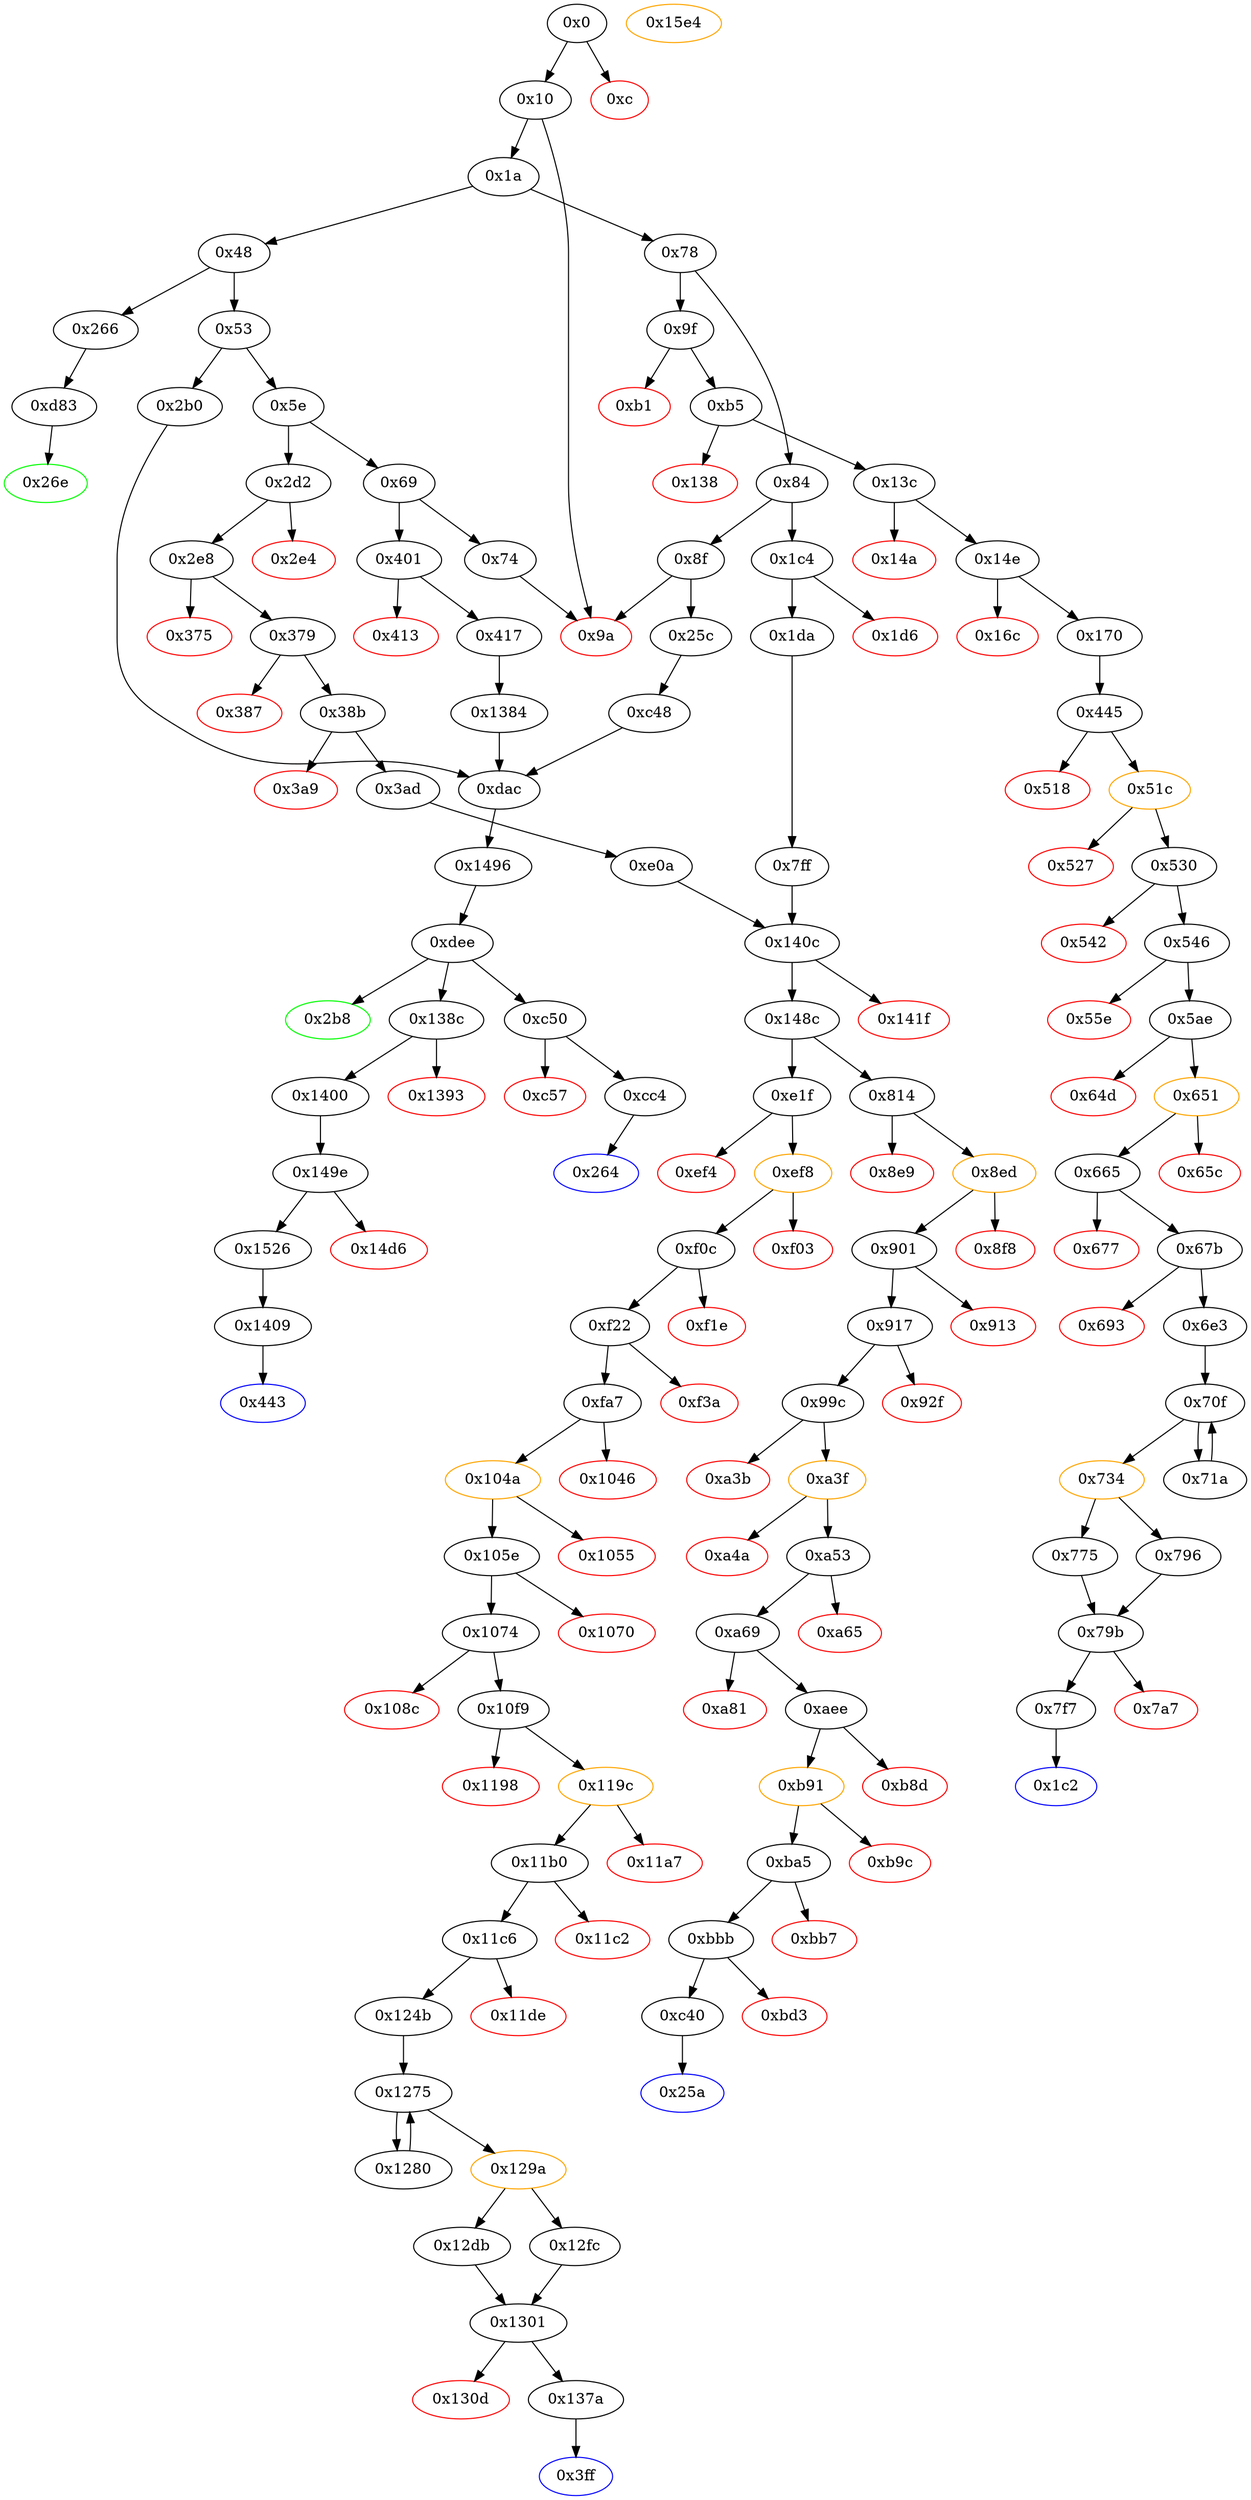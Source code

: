 strict digraph "" {
"0x1da" [fillcolor=white, id="0x1da", style=filled, tooltip="Block 0x1da\n[0x1da:0x259]\n---\nPredecessors: [0x1c4]\nSuccessors: [0x7ff]\n---\n0x1da JUMPDEST\n0x1db DUP2\n0x1dc ADD\n0x1dd SWAP1\n0x1de DUP1\n0x1df DUP1\n0x1e0 CALLDATALOAD\n0x1e1 PUSH20 0xffffffffffffffffffffffffffffffffffffffff\n0x1f6 AND\n0x1f7 SWAP1\n0x1f8 PUSH1 0x20\n0x1fa ADD\n0x1fb SWAP1\n0x1fc SWAP3\n0x1fd SWAP2\n0x1fe SWAP1\n0x1ff DUP1\n0x200 CALLDATALOAD\n0x201 PUSH20 0xffffffffffffffffffffffffffffffffffffffff\n0x216 AND\n0x217 SWAP1\n0x218 PUSH1 0x20\n0x21a ADD\n0x21b SWAP1\n0x21c SWAP3\n0x21d SWAP2\n0x21e SWAP1\n0x21f DUP1\n0x220 CALLDATALOAD\n0x221 SWAP1\n0x222 PUSH1 0x20\n0x224 ADD\n0x225 SWAP1\n0x226 SWAP3\n0x227 SWAP2\n0x228 SWAP1\n0x229 DUP1\n0x22a CALLDATALOAD\n0x22b PUSH20 0xffffffffffffffffffffffffffffffffffffffff\n0x240 AND\n0x241 SWAP1\n0x242 PUSH1 0x20\n0x244 ADD\n0x245 SWAP1\n0x246 SWAP3\n0x247 SWAP2\n0x248 SWAP1\n0x249 DUP1\n0x24a CALLDATALOAD\n0x24b SWAP1\n0x24c PUSH1 0x20\n0x24e ADD\n0x24f SWAP1\n0x250 SWAP3\n0x251 SWAP2\n0x252 SWAP1\n0x253 POP\n0x254 POP\n0x255 POP\n0x256 PUSH2 0x7ff\n0x259 JUMP\n---\n0x1da: JUMPDEST \n0x1dc: V127 = ADD 0x4 V121\n0x1e0: V128 = CALLDATALOAD 0x4\n0x1e1: V129 = 0xffffffffffffffffffffffffffffffffffffffff\n0x1f6: V130 = AND 0xffffffffffffffffffffffffffffffffffffffff V128\n0x1f8: V131 = 0x20\n0x1fa: V132 = ADD 0x20 0x4\n0x200: V133 = CALLDATALOAD 0x24\n0x201: V134 = 0xffffffffffffffffffffffffffffffffffffffff\n0x216: V135 = AND 0xffffffffffffffffffffffffffffffffffffffff V133\n0x218: V136 = 0x20\n0x21a: V137 = ADD 0x20 0x24\n0x220: V138 = CALLDATALOAD 0x44\n0x222: V139 = 0x20\n0x224: V140 = ADD 0x20 0x44\n0x22a: V141 = CALLDATALOAD 0x64\n0x22b: V142 = 0xffffffffffffffffffffffffffffffffffffffff\n0x240: V143 = AND 0xffffffffffffffffffffffffffffffffffffffff V141\n0x242: V144 = 0x20\n0x244: V145 = ADD 0x20 0x64\n0x24a: V146 = CALLDATALOAD 0x84\n0x24c: V147 = 0x20\n0x24e: V148 = ADD 0x20 0x84\n0x256: V149 = 0x7ff\n0x259: JUMP 0x7ff\n---\nEntry stack: [V13, 0x25a, 0x4, V121]\nStack pops: 2\nStack additions: [V130, V135, V138, V143, V146]\nExit stack: [V13, 0x25a, V130, V135, V138, V143, V146]\n\nDef sites:\nV13: {0x1a.0x3c}\n0x25a: {0x1c4.0x1c5}\n0x4: {0x1c4.0x1c8}\nV121: {0x1c4.0x1cc}\n"];
"0x677" [color=red, fillcolor=white, id="0x677", style=filled, tooltip="Block 0x677\n[0x677:0x67a]\n---\nPredecessors: [0x665]\nSuccessors: []\n---\n0x677 PUSH1 0x0\n0x679 DUP1\n0x67a REVERT\n---\n0x677: V399 = 0x0\n0x67a: REVERT 0x0 0x0\n---\nEntry stack: [V13, 0x1c2, V52, V55, V60, V65, V104, V393, V394]\nStack pops: 0\nStack additions: []\nExit stack: [V13, 0x1c2, V52, V55, V60, V65, V104, V393, V394]\n\nDef sites:\nV13: {0x1a.0x3c}\n0x1c2: {0x9f.0xa0}\nV52: {0xb5.0xd1}\nV55: {0xb5.0xdb}\nV60: {0xb5.0xfb}\nV65: {0xb5.0x11b}\nV104: {0x170.0x183}\nV393: {0x665.0x66c}\nV394: {0x665.0x66d}\n"];
"0x55e" [color=red, fillcolor=white, id="0x55e", style=filled, tooltip="Block 0x55e\n[0x55e:0x5ad]\n---\nPredecessors: [0x546]\nSuccessors: []\n---\n0x55e PUSH1 0x40\n0x560 MLOAD\n0x561 PUSH32 0x8c379a000000000000000000000000000000000000000000000000000000000\n0x582 DUP2\n0x583 MSTORE\n0x584 PUSH1 0x4\n0x586 ADD\n0x587 DUP1\n0x588 DUP1\n0x589 PUSH1 0x20\n0x58b ADD\n0x58c DUP3\n0x58d DUP2\n0x58e SUB\n0x58f DUP3\n0x590 MSTORE\n0x591 PUSH1 0x28\n0x593 DUP2\n0x594 MSTORE\n0x595 PUSH1 0x20\n0x597 ADD\n0x598 DUP1\n0x599 PUSH2 0x1638\n0x59c PUSH1 0x28\n0x59e SWAP2\n0x59f CODECOPY\n0x5a0 PUSH1 0x40\n0x5a2 ADD\n0x5a3 SWAP2\n0x5a4 POP\n0x5a5 POP\n0x5a6 PUSH1 0x40\n0x5a8 MLOAD\n0x5a9 DUP1\n0x5aa SWAP2\n0x5ab SUB\n0x5ac SWAP1\n0x5ad REVERT\n---\n0x55e: V336 = 0x40\n0x560: V337 = M[0x40]\n0x561: V338 = 0x8c379a000000000000000000000000000000000000000000000000000000000\n0x583: M[V337] = 0x8c379a000000000000000000000000000000000000000000000000000000000\n0x584: V339 = 0x4\n0x586: V340 = ADD 0x4 V337\n0x589: V341 = 0x20\n0x58b: V342 = ADD 0x20 V340\n0x58e: V343 = SUB V342 V340\n0x590: M[V340] = V343\n0x591: V344 = 0x28\n0x594: M[V342] = 0x28\n0x595: V345 = 0x20\n0x597: V346 = ADD 0x20 V342\n0x599: V347 = 0x1638\n0x59c: V348 = 0x28\n0x59f: CODECOPY V346 0x1638 0x28\n0x5a0: V349 = 0x40\n0x5a2: V350 = ADD 0x40 V346\n0x5a6: V351 = 0x40\n0x5a8: V352 = M[0x40]\n0x5ab: V353 = SUB V350 V352\n0x5ad: REVERT V352 V353\n---\nEntry stack: [V13, 0x1c2, V52, V55, V60, V65, V104]\nStack pops: 0\nStack additions: []\nExit stack: [V13, 0x1c2, V52, V55, V60, V65, V104]\n\nDef sites:\nV13: {0x1a.0x3c}\n0x1c2: {0x9f.0xa0}\nV52: {0xb5.0xd1}\nV55: {0xb5.0xdb}\nV60: {0xb5.0xfb}\nV65: {0xb5.0x11b}\nV104: {0x170.0x183}\n"];
"0x379" [fillcolor=white, id="0x379", style=filled, tooltip="Block 0x379\n[0x379:0x386]\n---\nPredecessors: [0x2e8]\nSuccessors: [0x387, 0x38b]\n---\n0x379 JUMPDEST\n0x37a DUP3\n0x37b ADD\n0x37c DUP4\n0x37d PUSH1 0x20\n0x37f DUP3\n0x380 ADD\n0x381 GT\n0x382 ISZERO\n0x383 PUSH2 0x38b\n0x386 JUMPI\n---\n0x379: JUMPDEST \n0x37b: V217 = ADD 0x4 V209\n0x37d: V218 = 0x20\n0x380: V219 = ADD V217 0x20\n0x381: V220 = GT V219 V187\n0x382: V221 = ISZERO V220\n0x383: V222 = 0x38b\n0x386: JUMPI 0x38b V221\n---\nEntry stack: [V13, 0x3ff, V190, V195, V198, V203, V206, V187, 0x4, 0xc4, V209]\nStack pops: 4\nStack additions: [S3, S2, S1, V217]\nExit stack: [V13, 0x3ff, V190, V195, V198, V203, V206, V187, 0x4, 0xc4, V217]\n\nDef sites:\nV13: {0x1a.0x3c}\n0x3ff: {0x2d2.0x2d3}\nV190: {0x2e8.0x304}\nV195: {0x2e8.0x324}\nV198: {0x2e8.0x32e}\nV203: {0x2e8.0x34e}\nV206: {0x2e8.0x358}\nV187: {0x2e8.0x2ea}\n0x4: {0x2d2.0x2d6}\n0xc4: {0x2e8.0x366}\nV209: {0x2e8.0x362}\n"];
"0x0" [fillcolor=white, id="0x0", style=filled, tooltip="Block 0x0\n[0x0:0xb]\n---\nPredecessors: []\nSuccessors: [0xc, 0x10]\n---\n0x0 PUSH1 0x80\n0x2 PUSH1 0x40\n0x4 MSTORE\n0x5 CALLVALUE\n0x6 DUP1\n0x7 ISZERO\n0x8 PUSH2 0x10\n0xb JUMPI\n---\n0x0: V0 = 0x80\n0x2: V1 = 0x40\n0x4: M[0x40] = 0x80\n0x5: V2 = CALLVALUE\n0x7: V3 = ISZERO V2\n0x8: V4 = 0x10\n0xb: JUMPI 0x10 V3\n---\nEntry stack: []\nStack pops: 0\nStack additions: [V2]\nExit stack: [V2]\n\nDef sites:\n"];
"0x1409" [fillcolor=white, id="0x1409", style=filled, tooltip="Block 0x1409\n[0x1409:0x140b]\n---\nPredecessors: [0x1526]\nSuccessors: [0x443]\n---\n0x1409 JUMPDEST\n0x140a POP\n0x140b JUMP\n---\n0x1409: JUMPDEST \n0x140b: JUMP S1\n---\nEntry stack: [V13, S1, S0]\nStack pops: 2\nStack additions: []\nExit stack: [V13]\n\nDef sites:\nV13: {0x1a.0x3c}\nS1: {0x401.0x402, 0x1a.0x3c}\nS0: {0x1a.0x3c, 0x25c.0x25d, 0x417.0x433}\n"];
"0x67b" [fillcolor=white, id="0x67b", style=filled, tooltip="Block 0x67b\n[0x67b:0x692]\n---\nPredecessors: [0x665]\nSuccessors: [0x693, 0x6e3]\n---\n0x67b JUMPDEST\n0x67c DUP2\n0x67d ADD\n0x67e SWAP1\n0x67f DUP1\n0x680 DUP1\n0x681 MLOAD\n0x682 SWAP1\n0x683 PUSH1 0x20\n0x685 ADD\n0x686 SWAP1\n0x687 SWAP3\n0x688 SWAP2\n0x689 SWAP1\n0x68a POP\n0x68b POP\n0x68c POP\n0x68d ISZERO\n0x68e ISZERO\n0x68f PUSH2 0x6e3\n0x692 JUMPI\n---\n0x67b: JUMPDEST \n0x67d: V400 = ADD V393 V394\n0x681: V401 = M[V393]\n0x683: V402 = 0x20\n0x685: V403 = ADD 0x20 V393\n0x68d: V404 = ISZERO V401\n0x68e: V405 = ISZERO V404\n0x68f: V406 = 0x6e3\n0x692: JUMPI 0x6e3 V405\n---\nEntry stack: [V13, 0x1c2, V52, V55, V60, V65, V104, V393, V394]\nStack pops: 2\nStack additions: []\nExit stack: [V13, 0x1c2, V52, V55, V60, V65, V104]\n\nDef sites:\nV13: {0x1a.0x3c}\n0x1c2: {0x9f.0xa0}\nV52: {0xb5.0xd1}\nV55: {0xb5.0xdb}\nV60: {0xb5.0xfb}\nV65: {0xb5.0x11b}\nV104: {0x170.0x183}\nV393: {0x665.0x66c}\nV394: {0x665.0x66d}\n"];
"0x130d" [color=red, fillcolor=white, id="0x130d", style=filled, tooltip="Block 0x130d\n[0x130d:0x1379]\n---\nPredecessors: [0x1301]\nSuccessors: []\n---\n0x130d PUSH1 0x40\n0x130f MLOAD\n0x1310 PUSH32 0x8c379a000000000000000000000000000000000000000000000000000000000\n0x1331 DUP2\n0x1332 MSTORE\n0x1333 PUSH1 0x4\n0x1335 ADD\n0x1336 DUP1\n0x1337 DUP1\n0x1338 PUSH1 0x20\n0x133a ADD\n0x133b DUP3\n0x133c DUP2\n0x133d SUB\n0x133e DUP3\n0x133f MSTORE\n0x1340 PUSH1 0x14\n0x1342 DUP2\n0x1343 MSTORE\n0x1344 PUSH1 0x20\n0x1346 ADD\n0x1347 DUP1\n0x1348 PUSH32 0x7472616e73666572576974684665652f63616c6c000000000000000000000000\n0x1369 DUP2\n0x136a MSTORE\n0x136b POP\n0x136c PUSH1 0x20\n0x136e ADD\n0x136f SWAP2\n0x1370 POP\n0x1371 POP\n0x1372 PUSH1 0x40\n0x1374 MLOAD\n0x1375 DUP1\n0x1376 SWAP2\n0x1377 SUB\n0x1378 SWAP1\n0x1379 REVERT\n---\n0x130d: V1095 = 0x40\n0x130f: V1096 = M[0x40]\n0x1310: V1097 = 0x8c379a000000000000000000000000000000000000000000000000000000000\n0x1332: M[V1096] = 0x8c379a000000000000000000000000000000000000000000000000000000000\n0x1333: V1098 = 0x4\n0x1335: V1099 = ADD 0x4 V1096\n0x1338: V1100 = 0x20\n0x133a: V1101 = ADD 0x20 V1099\n0x133d: V1102 = SUB V1101 V1099\n0x133f: M[V1099] = V1102\n0x1340: V1103 = 0x14\n0x1343: M[V1101] = 0x14\n0x1344: V1104 = 0x20\n0x1346: V1105 = ADD 0x20 V1101\n0x1348: V1106 = 0x7472616e73666572576974684665652f63616c6c000000000000000000000000\n0x136a: M[V1105] = 0x7472616e73666572576974684665652f63616c6c000000000000000000000000\n0x136c: V1107 = 0x20\n0x136e: V1108 = ADD 0x20 V1105\n0x1372: V1109 = 0x40\n0x1374: V1110 = M[0x40]\n0x1377: V1111 = SUB V1108 V1110\n0x1379: REVERT V1110 V1111\n---\nEntry stack: [V13, S8, S7, S6, S5, S4, S3, S2, S1, V1070]\nStack pops: 0\nStack additions: []\nExit stack: [V13, S8, S7, S6, S5, S4, S3, S2, S1, V1070]\n\nDef sites:\nV13: {0x1a.0x3c}\nS8: {0x2d2.0x2d3, 0x1a.0x3c}\nS7: {0x2e8.0x304, 0x1c4.0x1c5}\nS6: {0x2e8.0x324, 0x1da.0x1f6}\nS5: {0x2e8.0x32e, 0x1da.0x216}\nS4: {0x2e8.0x34e, 0x1da.0x220}\nS3: {0x2e8.0x358, 0x1da.0x240}\nS2: {0x1da.0x24a, 0x3ad.0x3c0}\nS1: {0x140c_0xe0a.0x1412, 0x140c_0x7ff.0x1412}\nV1070: {0x129a.0x12cd}\n"];
"0xb91" [color=orange, fillcolor=white, id="0xb91", style=filled, tooltip="Block 0xb91\n[0xb91:0xb9b]\n---\nPredecessors: [0xaee]\nSuccessors: [0xb9c, 0xba5]\n---\n0xb91 JUMPDEST\n0xb92 POP\n0xb93 GAS\n0xb94 CALL\n0xb95 ISZERO\n0xb96 DUP1\n0xb97 ISZERO\n0xb98 PUSH2 0xba5\n0xb9b JUMPI\n---\n0xb91: JUMPDEST \n0xb93: V690 = GAS\n0xb94: V691 = CALL V690 V662 0x0 V682 V683 V682 0x20\n0xb95: V692 = ISZERO V691\n0xb97: V693 = ISZERO V692\n0xb98: V694 = 0xba5\n0xb9b: JUMPI 0xba5 V693\n---\nEntry stack: [V13, S17, S16, S15, S14, S13, S12, S11, S10, V662, 0xa9059cbb, V679, 0x20, V682, V683, V682, 0x0, V662, V686]\nStack pops: 7\nStack additions: [V692]\nExit stack: [V13, S17, S16, S15, S14, S13, S12, S11, S10, V662, 0xa9059cbb, V679, V692]\n\nDef sites:\nV13: {0x1a.0x3c}\nS17: {0x2d2.0x2d3, 0x1a.0x3c}\nS16: {0x2e8.0x304, 0x1c4.0x1c5}\nS15: {0x2e8.0x324, 0x1da.0x1f6}\nS14: {0x2e8.0x32e, 0x1da.0x216}\nS13: {0x2e8.0x34e, 0x1da.0x220}\nS12: {0x2e8.0x358, 0x1da.0x240}\nS11: {0x1da.0x24a, 0x3ad.0x3c0}\nS10: {0x140c_0xe0a.0x1412, 0x140c_0x7ff.0x1412}\nV662: {0xaee.0xb05}\n0xa9059cbb: {0xaee.0xb06}\nV679: {0xaee.0xb73}\n0x20: {0xaee.0xb78}\nV682: {0xaee.0xb7c}\nV683: {0xaee.0xb7f}\nV682: {0xaee.0xb7c}\n0x0: {0xaee.0xb81}\nV662: {0xaee.0xb05}\nV686: {0xaee.0xb86}\n"];
"0x1198" [color=red, fillcolor=white, id="0x1198", style=filled, tooltip="Block 0x1198\n[0x1198:0x119b]\n---\nPredecessors: [0x10f9]\nSuccessors: []\n---\n0x1198 PUSH1 0x0\n0x119a DUP1\n0x119b REVERT\n---\n0x1198: V988 = 0x0\n0x119b: REVERT 0x0 0x0\n---\nEntry stack: [V13, S17, S16, S15, S14, S13, S12, S11, S10, V961, 0x95ea7b3, V978, 0x20, V981, V982, V981, 0x0, V961, V985]\nStack pops: 0\nStack additions: []\nExit stack: [V13, S17, S16, S15, S14, S13, S12, S11, S10, V961, 0x95ea7b3, V978, 0x20, V981, V982, V981, 0x0, V961, V985]\n\nDef sites:\nV13: {0x1a.0x3c}\nS17: {0x2d2.0x2d3, 0x1a.0x3c}\nS16: {0x2e8.0x304, 0x1c4.0x1c5}\nS15: {0x2e8.0x324, 0x1da.0x1f6}\nS14: {0x2e8.0x32e, 0x1da.0x216}\nS13: {0x2e8.0x34e, 0x1da.0x220}\nS12: {0x2e8.0x358, 0x1da.0x240}\nS11: {0x1da.0x24a, 0x3ad.0x3c0}\nS10: {0x140c_0xe0a.0x1412, 0x140c_0x7ff.0x1412}\nV961: {0x10f9.0x1110}\n0x95ea7b3: {0x10f9.0x1111}\nV978: {0x10f9.0x117e}\n0x20: {0x10f9.0x1183}\nV981: {0x10f9.0x1187}\nV982: {0x10f9.0x118a}\nV981: {0x10f9.0x1187}\n0x0: {0x10f9.0x118c}\nV961: {0x10f9.0x1110}\nV985: {0x10f9.0x1191}\n"];
"0x99c" [fillcolor=white, id="0x99c", style=filled, tooltip="Block 0x99c\n[0x99c:0xa3a]\n---\nPredecessors: [0x917]\nSuccessors: [0xa3b, 0xa3f]\n---\n0x99c JUMPDEST\n0x99d DUP6\n0x99e PUSH20 0xffffffffffffffffffffffffffffffffffffffff\n0x9b3 AND\n0x9b4 PUSH4 0xa9059cbb\n0x9b9 DUP5\n0x9ba DUP5\n0x9bb PUSH1 0x40\n0x9bd MLOAD\n0x9be DUP4\n0x9bf PUSH4 0xffffffff\n0x9c4 AND\n0x9c5 PUSH29 0x100000000000000000000000000000000000000000000000000000000\n0x9e3 MUL\n0x9e4 DUP2\n0x9e5 MSTORE\n0x9e6 PUSH1 0x4\n0x9e8 ADD\n0x9e9 DUP1\n0x9ea DUP4\n0x9eb PUSH20 0xffffffffffffffffffffffffffffffffffffffff\n0xa00 AND\n0xa01 PUSH20 0xffffffffffffffffffffffffffffffffffffffff\n0xa16 AND\n0xa17 DUP2\n0xa18 MSTORE\n0xa19 PUSH1 0x20\n0xa1b ADD\n0xa1c DUP3\n0xa1d DUP2\n0xa1e MSTORE\n0xa1f PUSH1 0x20\n0xa21 ADD\n0xa22 SWAP3\n0xa23 POP\n0xa24 POP\n0xa25 POP\n0xa26 PUSH1 0x20\n0xa28 PUSH1 0x40\n0xa2a MLOAD\n0xa2b DUP1\n0xa2c DUP4\n0xa2d SUB\n0xa2e DUP2\n0xa2f PUSH1 0x0\n0xa31 DUP8\n0xa32 DUP1\n0xa33 EXTCODESIZE\n0xa34 ISZERO\n0xa35 DUP1\n0xa36 ISZERO\n0xa37 PUSH2 0xa3f\n0xa3a JUMPI\n---\n0x99c: JUMPDEST \n0x99e: V591 = 0xffffffffffffffffffffffffffffffffffffffff\n0x9b3: V592 = AND 0xffffffffffffffffffffffffffffffffffffffff S5\n0x9b4: V593 = 0xa9059cbb\n0x9bb: V594 = 0x40\n0x9bd: V595 = M[0x40]\n0x9bf: V596 = 0xffffffff\n0x9c4: V597 = AND 0xffffffff 0xa9059cbb\n0x9c5: V598 = 0x100000000000000000000000000000000000000000000000000000000\n0x9e3: V599 = MUL 0x100000000000000000000000000000000000000000000000000000000 0xa9059cbb\n0x9e5: M[V595] = 0xa9059cbb00000000000000000000000000000000000000000000000000000000\n0x9e6: V600 = 0x4\n0x9e8: V601 = ADD 0x4 V595\n0x9eb: V602 = 0xffffffffffffffffffffffffffffffffffffffff\n0xa00: V603 = AND 0xffffffffffffffffffffffffffffffffffffffff S2\n0xa01: V604 = 0xffffffffffffffffffffffffffffffffffffffff\n0xa16: V605 = AND 0xffffffffffffffffffffffffffffffffffffffff V603\n0xa18: M[V601] = V605\n0xa19: V606 = 0x20\n0xa1b: V607 = ADD 0x20 V601\n0xa1e: M[V607] = S1\n0xa1f: V608 = 0x20\n0xa21: V609 = ADD 0x20 V607\n0xa26: V610 = 0x20\n0xa28: V611 = 0x40\n0xa2a: V612 = M[0x40]\n0xa2d: V613 = SUB V609 V612\n0xa2f: V614 = 0x0\n0xa33: V615 = EXTCODESIZE V592\n0xa34: V616 = ISZERO V615\n0xa36: V617 = ISZERO V616\n0xa37: V618 = 0xa3f\n0xa3a: JUMPI 0xa3f V617\n---\nEntry stack: [V13, S7, S6, S5, S4, S3, S2, S1, S0]\nStack pops: 6\nStack additions: [S5, S4, S3, S2, S1, S0, V592, 0xa9059cbb, V609, 0x20, V612, V613, V612, 0x0, V592, V616]\nExit stack: [V13, S7, S6, S5, S4, S3, S2, S1, S0, V592, 0xa9059cbb, V609, 0x20, V612, V613, V612, 0x0, V592, V616]\n\nDef sites:\nV13: {0x1a.0x3c}\nS7: {0x2d2.0x2d3, 0x1a.0x3c}\nS6: {0x2e8.0x304, 0x1c4.0x1c5}\nS5: {0x2e8.0x324, 0x1da.0x1f6}\nS4: {0x2e8.0x32e, 0x1da.0x216}\nS3: {0x2e8.0x34e, 0x1da.0x220}\nS2: {0x2e8.0x358, 0x1da.0x240}\nS1: {0x1da.0x24a, 0x3ad.0x3c0}\nS0: {0x140c_0xe0a.0x1412, 0x140c_0x7ff.0x1412}\n"];
"0x11b0" [fillcolor=white, id="0x11b0", style=filled, tooltip="Block 0x11b0\n[0x11b0:0x11c1]\n---\nPredecessors: [0x119c]\nSuccessors: [0x11c2, 0x11c6]\n---\n0x11b0 JUMPDEST\n0x11b1 POP\n0x11b2 POP\n0x11b3 POP\n0x11b4 POP\n0x11b5 PUSH1 0x40\n0x11b7 MLOAD\n0x11b8 RETURNDATASIZE\n0x11b9 PUSH1 0x20\n0x11bb DUP2\n0x11bc LT\n0x11bd ISZERO\n0x11be PUSH2 0x11c6\n0x11c1 JUMPI\n---\n0x11b0: JUMPDEST \n0x11b5: V998 = 0x40\n0x11b7: V999 = M[0x40]\n0x11b8: V1000 = RETURNDATASIZE\n0x11b9: V1001 = 0x20\n0x11bc: V1002 = LT V1000 0x20\n0x11bd: V1003 = ISZERO V1002\n0x11be: V1004 = 0x11c6\n0x11c1: JUMPI 0x11c6 V1003\n---\nEntry stack: [V13, S11, S10, S9, S8, S7, S6, S5, S4, V961, 0x95ea7b3, V978, V991]\nStack pops: 4\nStack additions: [V999, V1000]\nExit stack: [V13, S11, S10, S9, S8, S7, S6, S5, S4, V999, V1000]\n\nDef sites:\nV13: {0x1a.0x3c}\nS11: {0x2d2.0x2d3, 0x1a.0x3c}\nS10: {0x2e8.0x304, 0x1c4.0x1c5}\nS9: {0x2e8.0x324, 0x1da.0x1f6}\nS8: {0x2e8.0x32e, 0x1da.0x216}\nS7: {0x2e8.0x34e, 0x1da.0x220}\nS6: {0x2e8.0x358, 0x1da.0x240}\nS5: {0x1da.0x24a, 0x3ad.0x3c0}\nS4: {0x140c_0xe0a.0x1412, 0x140c_0x7ff.0x1412}\nV961: {0x10f9.0x1110}\n0x95ea7b3: {0x10f9.0x1111}\nV978: {0x10f9.0x117e}\nV991: {0x119c.0x11a0}\n"];
"0x3ff" [color=blue, fillcolor=white, id="0x3ff", style=filled, tooltip="Block 0x3ff\n[0x3ff:0x400]\n---\nPredecessors: [0x137a]\nSuccessors: []\n---\n0x3ff JUMPDEST\n0x400 STOP\n---\n0x3ff: JUMPDEST \n0x400: STOP \n---\nEntry stack: [V13]\nStack pops: 0\nStack additions: []\nExit stack: [V13]\n\nDef sites:\nV13: {0x1a.0x3c}\n"];
"0x170" [fillcolor=white, id="0x170", style=filled, tooltip="Block 0x170\n[0x170:0x1c1]\n---\nPredecessors: [0x14e]\nSuccessors: [0x445]\n---\n0x170 JUMPDEST\n0x171 SWAP2\n0x172 SWAP1\n0x173 DUP1\n0x174 DUP1\n0x175 PUSH1 0x1f\n0x177 ADD\n0x178 PUSH1 0x20\n0x17a DUP1\n0x17b SWAP2\n0x17c DIV\n0x17d MUL\n0x17e PUSH1 0x20\n0x180 ADD\n0x181 PUSH1 0x40\n0x183 MLOAD\n0x184 SWAP1\n0x185 DUP2\n0x186 ADD\n0x187 PUSH1 0x40\n0x189 MSTORE\n0x18a DUP1\n0x18b SWAP4\n0x18c SWAP3\n0x18d SWAP2\n0x18e SWAP1\n0x18f DUP2\n0x190 DUP2\n0x191 MSTORE\n0x192 PUSH1 0x20\n0x194 ADD\n0x195 DUP4\n0x196 DUP4\n0x197 DUP1\n0x198 DUP3\n0x199 DUP5\n0x19a CALLDATACOPY\n0x19b PUSH1 0x0\n0x19d DUP2\n0x19e DUP5\n0x19f ADD\n0x1a0 MSTORE\n0x1a1 PUSH1 0x1f\n0x1a3 NOT\n0x1a4 PUSH1 0x1f\n0x1a6 DUP3\n0x1a7 ADD\n0x1a8 AND\n0x1a9 SWAP1\n0x1aa POP\n0x1ab DUP1\n0x1ac DUP4\n0x1ad ADD\n0x1ae SWAP3\n0x1af POP\n0x1b0 POP\n0x1b1 POP\n0x1b2 POP\n0x1b3 POP\n0x1b4 POP\n0x1b5 POP\n0x1b6 SWAP2\n0x1b7 SWAP3\n0x1b8 SWAP2\n0x1b9 SWAP3\n0x1ba SWAP1\n0x1bb POP\n0x1bc POP\n0x1bd POP\n0x1be PUSH2 0x445\n0x1c1 JUMP\n---\n0x170: JUMPDEST \n0x175: V96 = 0x1f\n0x177: V97 = ADD 0x1f V83\n0x178: V98 = 0x20\n0x17c: V99 = DIV V97 0x20\n0x17d: V100 = MUL V99 0x20\n0x17e: V101 = 0x20\n0x180: V102 = ADD 0x20 V100\n0x181: V103 = 0x40\n0x183: V104 = M[0x40]\n0x186: V105 = ADD V104 V102\n0x187: V106 = 0x40\n0x189: M[0x40] = V105\n0x191: M[V104] = V83\n0x192: V107 = 0x20\n0x194: V108 = ADD 0x20 V104\n0x19a: CALLDATACOPY V108 V85 V83\n0x19b: V109 = 0x0\n0x19f: V110 = ADD V108 V83\n0x1a0: M[V110] = 0x0\n0x1a1: V111 = 0x1f\n0x1a3: V112 = NOT 0x1f\n0x1a4: V113 = 0x1f\n0x1a7: V114 = ADD V83 0x1f\n0x1a8: V115 = AND V114 0xffffffffffffffffffffffffffffffffffffffffffffffffffffffffffffffe0\n0x1ad: V116 = ADD V108 V115\n0x1be: V117 = 0x445\n0x1c1: JUMP 0x445\n---\nEntry stack: [V13, 0x1c2, V52, V55, V60, V65, V49, 0x4, V85, V83, 0xa4]\nStack pops: 5\nStack additions: [V104]\nExit stack: [V13, 0x1c2, V52, V55, V60, V65, V104]\n\nDef sites:\nV13: {0x1a.0x3c}\n0x1c2: {0x9f.0xa0}\nV52: {0xb5.0xd1}\nV55: {0xb5.0xdb}\nV60: {0xb5.0xfb}\nV65: {0xb5.0x11b}\nV49: {0xb5.0xb7}\n0x4: {0x9f.0xa3}\nV85: {0x14e.0x154}\nV83: {0x14e.0x150}\n0xa4: {0xb5.0x129}\n"];
"0x9a" [color=red, fillcolor=white, id="0x9a", style=filled, tooltip="Block 0x9a\n[0x9a:0x9e]\n---\nPredecessors: [0x10, 0x74, 0x8f]\nSuccessors: []\n---\n0x9a JUMPDEST\n0x9b PUSH1 0x0\n0x9d DUP1\n0x9e REVERT\n---\n0x9a: JUMPDEST \n0x9b: V39 = 0x0\n0x9e: REVERT 0x0 0x0\n---\nEntry stack: [V13]\nStack pops: 0\nStack additions: []\nExit stack: [V13]\n\nDef sites:\nV13: {0x1a.0x3c}\n"];
"0xf22" [fillcolor=white, id="0xf22", style=filled, tooltip="Block 0xf22\n[0xf22:0xf39]\n---\nPredecessors: [0xf0c]\nSuccessors: [0xf3a, 0xfa7]\n---\n0xf22 JUMPDEST\n0xf23 DUP2\n0xf24 ADD\n0xf25 SWAP1\n0xf26 DUP1\n0xf27 DUP1\n0xf28 MLOAD\n0xf29 SWAP1\n0xf2a PUSH1 0x20\n0xf2c ADD\n0xf2d SWAP1\n0xf2e SWAP3\n0xf2f SWAP2\n0xf30 SWAP1\n0xf31 POP\n0xf32 POP\n0xf33 POP\n0xf34 ISZERO\n0xf35 ISZERO\n0xf36 PUSH2 0xfa7\n0xf39 JUMPI\n---\n0xf22: JUMPDEST \n0xf24: V866 = ADD V859 V860\n0xf28: V867 = M[V859]\n0xf2a: V868 = 0x20\n0xf2c: V869 = ADD 0x20 V859\n0xf34: V870 = ISZERO V867\n0xf35: V871 = ISZERO V870\n0xf36: V872 = 0xfa7\n0xf39: JUMPI 0xfa7 V871\n---\nEntry stack: [V13, S9, S8, S7, S6, S5, S4, S3, S2, V859, V860]\nStack pops: 2\nStack additions: []\nExit stack: [V13, S9, S8, S7, S6, S5, S4, S3, S2]\n\nDef sites:\nV13: {0x1a.0x3c}\nS9: {0x2d2.0x2d3, 0x1a.0x3c}\nS8: {0x2e8.0x304, 0x1c4.0x1c5}\nS7: {0x2e8.0x324, 0x1da.0x1f6}\nS6: {0x2e8.0x32e, 0x1da.0x216}\nS5: {0x2e8.0x34e, 0x1da.0x220}\nS4: {0x2e8.0x358, 0x1da.0x240}\nS3: {0x1da.0x24a, 0x3ad.0x3c0}\nS2: {0x140c_0xe0a.0x1412, 0x140c_0x7ff.0x1412}\nV859: {0xf0c.0xf13}\nV860: {0xf0c.0xf14}\n"];
"0x26e" [color=green, fillcolor=white, id="0x26e", style=filled, tooltip="Block 0x26e\n[0x26e:0x2af]\n---\nPredecessors: [0xd83]\nSuccessors: []\n---\n0x26e JUMPDEST\n0x26f PUSH1 0x40\n0x271 MLOAD\n0x272 DUP1\n0x273 DUP3\n0x274 PUSH20 0xffffffffffffffffffffffffffffffffffffffff\n0x289 AND\n0x28a PUSH20 0xffffffffffffffffffffffffffffffffffffffff\n0x29f AND\n0x2a0 DUP2\n0x2a1 MSTORE\n0x2a2 PUSH1 0x20\n0x2a4 ADD\n0x2a5 SWAP2\n0x2a6 POP\n0x2a7 POP\n0x2a8 PUSH1 0x40\n0x2aa MLOAD\n0x2ab DUP1\n0x2ac SWAP2\n0x2ad SUB\n0x2ae SWAP1\n0x2af RETURN\n---\n0x26e: JUMPDEST \n0x26f: V154 = 0x40\n0x271: V155 = M[0x40]\n0x274: V156 = 0xffffffffffffffffffffffffffffffffffffffff\n0x289: V157 = AND 0xffffffffffffffffffffffffffffffffffffffff V791\n0x28a: V158 = 0xffffffffffffffffffffffffffffffffffffffff\n0x29f: V159 = AND 0xffffffffffffffffffffffffffffffffffffffff V157\n0x2a1: M[V155] = V159\n0x2a2: V160 = 0x20\n0x2a4: V161 = ADD 0x20 V155\n0x2a8: V162 = 0x40\n0x2aa: V163 = M[0x40]\n0x2ad: V164 = SUB V161 V163\n0x2af: RETURN V163 V164\n---\nEntry stack: [V13, V791]\nStack pops: 1\nStack additions: []\nExit stack: [V13]\n\nDef sites:\nV13: {0x1a.0x3c}\nV791: {0xd83.0xda7}\n"];
"0x3ad" [fillcolor=white, id="0x3ad", style=filled, tooltip="Block 0x3ad\n[0x3ad:0x3fe]\n---\nPredecessors: [0x38b]\nSuccessors: [0xe0a]\n---\n0x3ad JUMPDEST\n0x3ae SWAP2\n0x3af SWAP1\n0x3b0 DUP1\n0x3b1 DUP1\n0x3b2 PUSH1 0x1f\n0x3b4 ADD\n0x3b5 PUSH1 0x20\n0x3b7 DUP1\n0x3b8 SWAP2\n0x3b9 DIV\n0x3ba MUL\n0x3bb PUSH1 0x20\n0x3bd ADD\n0x3be PUSH1 0x40\n0x3c0 MLOAD\n0x3c1 SWAP1\n0x3c2 DUP2\n0x3c3 ADD\n0x3c4 PUSH1 0x40\n0x3c6 MSTORE\n0x3c7 DUP1\n0x3c8 SWAP4\n0x3c9 SWAP3\n0x3ca SWAP2\n0x3cb SWAP1\n0x3cc DUP2\n0x3cd DUP2\n0x3ce MSTORE\n0x3cf PUSH1 0x20\n0x3d1 ADD\n0x3d2 DUP4\n0x3d3 DUP4\n0x3d4 DUP1\n0x3d5 DUP3\n0x3d6 DUP5\n0x3d7 CALLDATACOPY\n0x3d8 PUSH1 0x0\n0x3da DUP2\n0x3db DUP5\n0x3dc ADD\n0x3dd MSTORE\n0x3de PUSH1 0x1f\n0x3e0 NOT\n0x3e1 PUSH1 0x1f\n0x3e3 DUP3\n0x3e4 ADD\n0x3e5 AND\n0x3e6 SWAP1\n0x3e7 POP\n0x3e8 DUP1\n0x3e9 DUP4\n0x3ea ADD\n0x3eb SWAP3\n0x3ec POP\n0x3ed POP\n0x3ee POP\n0x3ef POP\n0x3f0 POP\n0x3f1 POP\n0x3f2 POP\n0x3f3 SWAP2\n0x3f4 SWAP3\n0x3f5 SWAP2\n0x3f6 SWAP3\n0x3f7 SWAP1\n0x3f8 POP\n0x3f9 POP\n0x3fa POP\n0x3fb PUSH2 0xe0a\n0x3fe JUMP\n---\n0x3ad: JUMPDEST \n0x3b2: V237 = 0x1f\n0x3b4: V238 = ADD 0x1f V224\n0x3b5: V239 = 0x20\n0x3b9: V240 = DIV V238 0x20\n0x3ba: V241 = MUL V240 0x20\n0x3bb: V242 = 0x20\n0x3bd: V243 = ADD 0x20 V241\n0x3be: V244 = 0x40\n0x3c0: V245 = M[0x40]\n0x3c3: V246 = ADD V245 V243\n0x3c4: V247 = 0x40\n0x3c6: M[0x40] = V246\n0x3ce: M[V245] = V224\n0x3cf: V248 = 0x20\n0x3d1: V249 = ADD 0x20 V245\n0x3d7: CALLDATACOPY V249 V226 V224\n0x3d8: V250 = 0x0\n0x3dc: V251 = ADD V249 V224\n0x3dd: M[V251] = 0x0\n0x3de: V252 = 0x1f\n0x3e0: V253 = NOT 0x1f\n0x3e1: V254 = 0x1f\n0x3e4: V255 = ADD V224 0x1f\n0x3e5: V256 = AND V255 0xffffffffffffffffffffffffffffffffffffffffffffffffffffffffffffffe0\n0x3ea: V257 = ADD V249 V256\n0x3fb: V258 = 0xe0a\n0x3fe: JUMP 0xe0a\n---\nEntry stack: [V13, 0x3ff, V190, V195, V198, V203, V206, V187, 0x4, V226, V224, 0xc4]\nStack pops: 5\nStack additions: [V245]\nExit stack: [V13, 0x3ff, V190, V195, V198, V203, V206, V245]\n\nDef sites:\nV13: {0x1a.0x3c}\n0x3ff: {0x2d2.0x2d3}\nV190: {0x2e8.0x304}\nV195: {0x2e8.0x324}\nV198: {0x2e8.0x32e}\nV203: {0x2e8.0x34e}\nV206: {0x2e8.0x358}\nV187: {0x2e8.0x2ea}\n0x4: {0x2d2.0x2d6}\nV226: {0x38b.0x391}\nV224: {0x38b.0x38d}\n0xc4: {0x2e8.0x366}\n"];
"0x665" [fillcolor=white, id="0x665", style=filled, tooltip="Block 0x665\n[0x665:0x676]\n---\nPredecessors: [0x651]\nSuccessors: [0x677, 0x67b]\n---\n0x665 JUMPDEST\n0x666 POP\n0x667 POP\n0x668 POP\n0x669 POP\n0x66a PUSH1 0x40\n0x66c MLOAD\n0x66d RETURNDATASIZE\n0x66e PUSH1 0x20\n0x670 DUP2\n0x671 LT\n0x672 ISZERO\n0x673 PUSH2 0x67b\n0x676 JUMPI\n---\n0x665: JUMPDEST \n0x66a: V392 = 0x40\n0x66c: V393 = M[0x40]\n0x66d: V394 = RETURNDATASIZE\n0x66e: V395 = 0x20\n0x671: V396 = LT V394 0x20\n0x672: V397 = ISZERO V396\n0x673: V398 = 0x67b\n0x676: JUMPI 0x67b V397\n---\nEntry stack: [V13, 0x1c2, V52, V55, V60, V65, V104, V355, 0x95ea7b3, V372, V385]\nStack pops: 4\nStack additions: [V393, V394]\nExit stack: [V13, 0x1c2, V52, V55, V60, V65, V104, V393, V394]\n\nDef sites:\nV13: {0x1a.0x3c}\n0x1c2: {0x9f.0xa0}\nV52: {0xb5.0xd1}\nV55: {0xb5.0xdb}\nV60: {0xb5.0xfb}\nV65: {0xb5.0x11b}\nV104: {0x170.0x183}\nV355: {0x5ae.0x5c5}\n0x95ea7b3: {0x5ae.0x5c6}\nV372: {0x5ae.0x633}\nV385: {0x651.0x655}\n"];
"0x12db" [fillcolor=white, id="0x12db", style=filled, tooltip="Block 0x12db\n[0x12db:0x12fb]\n---\nPredecessors: [0x129a]\nSuccessors: [0x1301]\n---\n0x12db PUSH1 0x40\n0x12dd MLOAD\n0x12de SWAP2\n0x12df POP\n0x12e0 PUSH1 0x1f\n0x12e2 NOT\n0x12e3 PUSH1 0x3f\n0x12e5 RETURNDATASIZE\n0x12e6 ADD\n0x12e7 AND\n0x12e8 DUP3\n0x12e9 ADD\n0x12ea PUSH1 0x40\n0x12ec MSTORE\n0x12ed RETURNDATASIZE\n0x12ee DUP3\n0x12ef MSTORE\n0x12f0 RETURNDATASIZE\n0x12f1 PUSH1 0x0\n0x12f3 PUSH1 0x20\n0x12f5 DUP5\n0x12f6 ADD\n0x12f7 RETURNDATACOPY\n0x12f8 PUSH2 0x1301\n0x12fb JUMP\n---\n0x12db: V1075 = 0x40\n0x12dd: V1076 = M[0x40]\n0x12e0: V1077 = 0x1f\n0x12e2: V1078 = NOT 0x1f\n0x12e3: V1079 = 0x3f\n0x12e5: V1080 = RETURNDATASIZE\n0x12e6: V1081 = ADD V1080 0x3f\n0x12e7: V1082 = AND V1081 0xffffffffffffffffffffffffffffffffffffffffffffffffffffffffffffffe0\n0x12e9: V1083 = ADD V1076 V1082\n0x12ea: V1084 = 0x40\n0x12ec: M[0x40] = V1083\n0x12ed: V1085 = RETURNDATASIZE\n0x12ef: M[V1076] = V1085\n0x12f0: V1086 = RETURNDATASIZE\n0x12f1: V1087 = 0x0\n0x12f3: V1088 = 0x20\n0x12f6: V1089 = ADD V1076 0x20\n0x12f7: RETURNDATACOPY V1089 0x0 V1086\n0x12f8: V1090 = 0x1301\n0x12fb: JUMP 0x1301\n---\nEntry stack: [V13, S11, S10, S9, S8, S7, S6, S5, S4, 0x0, V1070, V1071, V1071]\nStack pops: 2\nStack additions: [V1076, S0]\nExit stack: [V13, S11, S10, S9, S8, S7, S6, S5, S4, 0x0, V1070, V1076, V1071]\n\nDef sites:\nV13: {0x1a.0x3c}\nS11: {0x2d2.0x2d3, 0x1a.0x3c}\nS10: {0x2e8.0x304, 0x1c4.0x1c5}\nS9: {0x2e8.0x324, 0x1da.0x1f6}\nS8: {0x2e8.0x32e, 0x1da.0x216}\nS7: {0x2e8.0x34e, 0x1da.0x220}\nS6: {0x2e8.0x358, 0x1da.0x240}\nS5: {0x1da.0x24a, 0x3ad.0x3c0}\nS4: {0x140c_0xe0a.0x1412, 0x140c_0x7ff.0x1412}\n0x0: {0x124b.0x124c}\nV1070: {0x129a.0x12cd}\nV1071: {0x129a.0x12d1}\nV1071: {0x129a.0x12d1}\n"];
"0x693" [color=red, fillcolor=white, id="0x693", style=filled, tooltip="Block 0x693\n[0x693:0x6e2]\n---\nPredecessors: [0x67b]\nSuccessors: []\n---\n0x693 PUSH1 0x40\n0x695 MLOAD\n0x696 PUSH32 0x8c379a000000000000000000000000000000000000000000000000000000000\n0x6b7 DUP2\n0x6b8 MSTORE\n0x6b9 PUSH1 0x4\n0x6bb ADD\n0x6bc DUP1\n0x6bd DUP1\n0x6be PUSH1 0x20\n0x6c0 ADD\n0x6c1 DUP3\n0x6c2 DUP2\n0x6c3 SUB\n0x6c4 DUP3\n0x6c5 MSTORE\n0x6c6 PUSH1 0x2d\n0x6c8 DUP2\n0x6c9 MSTORE\n0x6ca PUSH1 0x20\n0x6cc ADD\n0x6cd DUP1\n0x6ce PUSH2 0x160b\n0x6d1 PUSH1 0x2d\n0x6d3 SWAP2\n0x6d4 CODECOPY\n0x6d5 PUSH1 0x40\n0x6d7 ADD\n0x6d8 SWAP2\n0x6d9 POP\n0x6da POP\n0x6db PUSH1 0x40\n0x6dd MLOAD\n0x6de DUP1\n0x6df SWAP2\n0x6e0 SUB\n0x6e1 SWAP1\n0x6e2 REVERT\n---\n0x693: V407 = 0x40\n0x695: V408 = M[0x40]\n0x696: V409 = 0x8c379a000000000000000000000000000000000000000000000000000000000\n0x6b8: M[V408] = 0x8c379a000000000000000000000000000000000000000000000000000000000\n0x6b9: V410 = 0x4\n0x6bb: V411 = ADD 0x4 V408\n0x6be: V412 = 0x20\n0x6c0: V413 = ADD 0x20 V411\n0x6c3: V414 = SUB V413 V411\n0x6c5: M[V411] = V414\n0x6c6: V415 = 0x2d\n0x6c9: M[V413] = 0x2d\n0x6ca: V416 = 0x20\n0x6cc: V417 = ADD 0x20 V413\n0x6ce: V418 = 0x160b\n0x6d1: V419 = 0x2d\n0x6d4: CODECOPY V417 0x160b 0x2d\n0x6d5: V420 = 0x40\n0x6d7: V421 = ADD 0x40 V417\n0x6db: V422 = 0x40\n0x6dd: V423 = M[0x40]\n0x6e0: V424 = SUB V421 V423\n0x6e2: REVERT V423 V424\n---\nEntry stack: [V13, 0x1c2, V52, V55, V60, V65, V104]\nStack pops: 0\nStack additions: []\nExit stack: [V13, 0x1c2, V52, V55, V60, V65, V104]\n\nDef sites:\nV13: {0x1a.0x3c}\n0x1c2: {0x9f.0xa0}\nV52: {0xb5.0xd1}\nV55: {0xb5.0xdb}\nV60: {0xb5.0xfb}\nV65: {0xb5.0x11b}\nV104: {0x170.0x183}\n"];
"0x8e9" [color=red, fillcolor=white, id="0x8e9", style=filled, tooltip="Block 0x8e9\n[0x8e9:0x8ec]\n---\nPredecessors: [0x814]\nSuccessors: []\n---\n0x8e9 PUSH1 0x0\n0x8eb DUP1\n0x8ec REVERT\n---\n0x8e9: V549 = 0x0\n0x8ec: REVERT 0x0 0x0\n---\nEntry stack: [V13, S17, S16, S15, S14, S13, S12, S11, S10, V514, 0x23b872dd, V539, 0x20, V542, V543, V542, 0x0, V514, V546]\nStack pops: 0\nStack additions: []\nExit stack: [V13, S17, S16, S15, S14, S13, S12, S11, S10, V514, 0x23b872dd, V539, 0x20, V542, V543, V542, 0x0, V514, V546]\n\nDef sites:\nV13: {0x1a.0x3c}\nS17: {0x2d2.0x2d3, 0x1a.0x3c}\nS16: {0x2e8.0x304, 0x1c4.0x1c5}\nS15: {0x2e8.0x324, 0x1da.0x1f6}\nS14: {0x2e8.0x32e, 0x1da.0x216}\nS13: {0x2e8.0x34e, 0x1da.0x220}\nS12: {0x2e8.0x358, 0x1da.0x240}\nS11: {0x1da.0x24a, 0x3ad.0x3c0}\nS10: {0x140c_0xe0a.0x1412, 0x140c_0x7ff.0x1412}\nV514: {0x814.0x82d}\n0x23b872dd: {0x814.0x82e}\nV539: {0x814.0x8ce}\n0x20: {0x814.0x8d4}\nV542: {0x814.0x8d8}\nV543: {0x814.0x8db}\nV542: {0x814.0x8d8}\n0x0: {0x814.0x8dd}\nV514: {0x814.0x82d}\nV546: {0x814.0x8e2}\n"];
"0x78" [fillcolor=white, id="0x78", style=filled, tooltip="Block 0x78\n[0x78:0x83]\n---\nPredecessors: [0x1a]\nSuccessors: [0x84, 0x9f]\n---\n0x78 JUMPDEST\n0x79 DUP1\n0x7a PUSH4 0x54f7258c\n0x7f EQ\n0x80 PUSH2 0x9f\n0x83 JUMPI\n---\n0x78: JUMPDEST \n0x7a: V30 = 0x54f7258c\n0x7f: V31 = EQ 0x54f7258c V13\n0x80: V32 = 0x9f\n0x83: JUMPI 0x9f V31\n---\nEntry stack: [V13]\nStack pops: 1\nStack additions: [S0]\nExit stack: [V13]\n\nDef sites:\nV13: {0x1a.0x3c}\n"];
"0xef4" [color=red, fillcolor=white, id="0xef4", style=filled, tooltip="Block 0xef4\n[0xef4:0xef7]\n---\nPredecessors: [0xe1f]\nSuccessors: []\n---\n0xef4 PUSH1 0x0\n0xef6 DUP1\n0xef7 REVERT\n---\n0xef4: V848 = 0x0\n0xef7: REVERT 0x0 0x0\n---\nEntry stack: [V13, S17, S16, S15, S14, S13, S12, S11, S10, V813, 0x23b872dd, V838, 0x20, V841, V842, V841, 0x0, V813, V845]\nStack pops: 0\nStack additions: []\nExit stack: [V13, S17, S16, S15, S14, S13, S12, S11, S10, V813, 0x23b872dd, V838, 0x20, V841, V842, V841, 0x0, V813, V845]\n\nDef sites:\nV13: {0x1a.0x3c}\nS17: {0x2d2.0x2d3, 0x1a.0x3c}\nS16: {0x2e8.0x304, 0x1c4.0x1c5}\nS15: {0x2e8.0x324, 0x1da.0x1f6}\nS14: {0x2e8.0x32e, 0x1da.0x216}\nS13: {0x2e8.0x34e, 0x1da.0x220}\nS12: {0x2e8.0x358, 0x1da.0x240}\nS11: {0x1da.0x24a, 0x3ad.0x3c0}\nS10: {0x140c_0xe0a.0x1412, 0x140c_0x7ff.0x1412}\nV813: {0xe1f.0xe38}\n0x23b872dd: {0xe1f.0xe39}\nV838: {0xe1f.0xed9}\n0x20: {0xe1f.0xedf}\nV841: {0xe1f.0xee3}\nV842: {0xe1f.0xee6}\nV841: {0xe1f.0xee3}\n0x0: {0xe1f.0xee8}\nV813: {0xe1f.0xe38}\nV845: {0xe1f.0xeed}\n"];
"0x104a" [color=orange, fillcolor=white, id="0x104a", style=filled, tooltip="Block 0x104a\n[0x104a:0x1054]\n---\nPredecessors: [0xfa7]\nSuccessors: [0x1055, 0x105e]\n---\n0x104a JUMPDEST\n0x104b POP\n0x104c GAS\n0x104d CALL\n0x104e ISZERO\n0x104f DUP1\n0x1050 ISZERO\n0x1051 PUSH2 0x105e\n0x1054 JUMPI\n---\n0x104a: JUMPDEST \n0x104c: V919 = GAS\n0x104d: V920 = CALL V919 V891 0x0 V911 V912 V911 0x20\n0x104e: V921 = ISZERO V920\n0x1050: V922 = ISZERO V921\n0x1051: V923 = 0x105e\n0x1054: JUMPI 0x105e V922\n---\nEntry stack: [V13, S17, S16, S15, S14, S13, S12, S11, S10, V891, 0xa9059cbb, V908, 0x20, V911, V912, V911, 0x0, V891, V915]\nStack pops: 7\nStack additions: [V921]\nExit stack: [V13, S17, S16, S15, S14, S13, S12, S11, S10, V891, 0xa9059cbb, V908, V921]\n\nDef sites:\nV13: {0x1a.0x3c}\nS17: {0x2d2.0x2d3, 0x1a.0x3c}\nS16: {0x2e8.0x304, 0x1c4.0x1c5}\nS15: {0x2e8.0x324, 0x1da.0x1f6}\nS14: {0x2e8.0x32e, 0x1da.0x216}\nS13: {0x2e8.0x34e, 0x1da.0x220}\nS12: {0x2e8.0x358, 0x1da.0x240}\nS11: {0x1da.0x24a, 0x3ad.0x3c0}\nS10: {0x140c_0xe0a.0x1412, 0x140c_0x7ff.0x1412}\nV891: {0xfa7.0xfbe}\n0xa9059cbb: {0xfa7.0xfbf}\nV908: {0xfa7.0x102c}\n0x20: {0xfa7.0x1031}\nV911: {0xfa7.0x1035}\nV912: {0xfa7.0x1038}\nV911: {0xfa7.0x1035}\n0x0: {0xfa7.0x103a}\nV891: {0xfa7.0xfbe}\nV915: {0xfa7.0x103f}\n"];
"0xef8" [color=orange, fillcolor=white, id="0xef8", style=filled, tooltip="Block 0xef8\n[0xef8:0xf02]\n---\nPredecessors: [0xe1f]\nSuccessors: [0xf03, 0xf0c]\n---\n0xef8 JUMPDEST\n0xef9 POP\n0xefa GAS\n0xefb CALL\n0xefc ISZERO\n0xefd DUP1\n0xefe ISZERO\n0xeff PUSH2 0xf0c\n0xf02 JUMPI\n---\n0xef8: JUMPDEST \n0xefa: V849 = GAS\n0xefb: V850 = CALL V849 V813 0x0 V841 V842 V841 0x20\n0xefc: V851 = ISZERO V850\n0xefe: V852 = ISZERO V851\n0xeff: V853 = 0xf0c\n0xf02: JUMPI 0xf0c V852\n---\nEntry stack: [V13, S17, S16, S15, S14, S13, S12, S11, S10, V813, 0x23b872dd, V838, 0x20, V841, V842, V841, 0x0, V813, V845]\nStack pops: 7\nStack additions: [V851]\nExit stack: [V13, S17, S16, S15, S14, S13, S12, S11, S10, V813, 0x23b872dd, V838, V851]\n\nDef sites:\nV13: {0x1a.0x3c}\nS17: {0x2d2.0x2d3, 0x1a.0x3c}\nS16: {0x2e8.0x304, 0x1c4.0x1c5}\nS15: {0x2e8.0x324, 0x1da.0x1f6}\nS14: {0x2e8.0x32e, 0x1da.0x216}\nS13: {0x2e8.0x34e, 0x1da.0x220}\nS12: {0x2e8.0x358, 0x1da.0x240}\nS11: {0x1da.0x24a, 0x3ad.0x3c0}\nS10: {0x140c_0xe0a.0x1412, 0x140c_0x7ff.0x1412}\nV813: {0xe1f.0xe38}\n0x23b872dd: {0xe1f.0xe39}\nV838: {0xe1f.0xed9}\n0x20: {0xe1f.0xedf}\nV841: {0xe1f.0xee3}\nV842: {0xe1f.0xee6}\nV841: {0xe1f.0xee3}\n0x0: {0xe1f.0xee8}\nV813: {0xe1f.0xe38}\nV845: {0xe1f.0xeed}\n"];
"0x38b" [fillcolor=white, id="0x38b", style=filled, tooltip="Block 0x38b\n[0x38b:0x3a8]\n---\nPredecessors: [0x379]\nSuccessors: [0x3a9, 0x3ad]\n---\n0x38b JUMPDEST\n0x38c DUP1\n0x38d CALLDATALOAD\n0x38e SWAP1\n0x38f PUSH1 0x20\n0x391 ADD\n0x392 SWAP2\n0x393 DUP5\n0x394 PUSH1 0x1\n0x396 DUP4\n0x397 MUL\n0x398 DUP5\n0x399 ADD\n0x39a GT\n0x39b PUSH5 0x100000000\n0x3a1 DUP4\n0x3a2 GT\n0x3a3 OR\n0x3a4 ISZERO\n0x3a5 PUSH2 0x3ad\n0x3a8 JUMPI\n---\n0x38b: JUMPDEST \n0x38d: V224 = CALLDATALOAD V217\n0x38f: V225 = 0x20\n0x391: V226 = ADD 0x20 V217\n0x394: V227 = 0x1\n0x397: V228 = MUL V224 0x1\n0x399: V229 = ADD V226 V228\n0x39a: V230 = GT V229 V187\n0x39b: V231 = 0x100000000\n0x3a2: V232 = GT V224 0x100000000\n0x3a3: V233 = OR V232 V230\n0x3a4: V234 = ISZERO V233\n0x3a5: V235 = 0x3ad\n0x3a8: JUMPI 0x3ad V234\n---\nEntry stack: [V13, 0x3ff, V190, V195, V198, V203, V206, V187, 0x4, 0xc4, V217]\nStack pops: 4\nStack additions: [S3, S2, V226, V224, S1]\nExit stack: [V13, 0x3ff, V190, V195, V198, V203, V206, V187, 0x4, V226, V224, 0xc4]\n\nDef sites:\nV13: {0x1a.0x3c}\n0x3ff: {0x2d2.0x2d3}\nV190: {0x2e8.0x304}\nV195: {0x2e8.0x324}\nV198: {0x2e8.0x32e}\nV203: {0x2e8.0x34e}\nV206: {0x2e8.0x358}\nV187: {0x2e8.0x2ea}\n0x4: {0x2d2.0x2d6}\n0xc4: {0x2e8.0x366}\nV217: {0x379.0x37b}\n"];
"0xa69" [fillcolor=white, id="0xa69", style=filled, tooltip="Block 0xa69\n[0xa69:0xa80]\n---\nPredecessors: [0xa53]\nSuccessors: [0xa81, 0xaee]\n---\n0xa69 JUMPDEST\n0xa6a DUP2\n0xa6b ADD\n0xa6c SWAP1\n0xa6d DUP1\n0xa6e DUP1\n0xa6f MLOAD\n0xa70 SWAP1\n0xa71 PUSH1 0x20\n0xa73 ADD\n0xa74 SWAP1\n0xa75 SWAP3\n0xa76 SWAP2\n0xa77 SWAP1\n0xa78 POP\n0xa79 POP\n0xa7a POP\n0xa7b ISZERO\n0xa7c ISZERO\n0xa7d PUSH2 0xaee\n0xa80 JUMPI\n---\n0xa69: JUMPDEST \n0xa6b: V637 = ADD V630 V631\n0xa6f: V638 = M[V630]\n0xa71: V639 = 0x20\n0xa73: V640 = ADD 0x20 V630\n0xa7b: V641 = ISZERO V638\n0xa7c: V642 = ISZERO V641\n0xa7d: V643 = 0xaee\n0xa80: JUMPI 0xaee V642\n---\nEntry stack: [V13, S9, S8, S7, S6, S5, S4, S3, S2, V630, V631]\nStack pops: 2\nStack additions: []\nExit stack: [V13, S9, S8, S7, S6, S5, S4, S3, S2]\n\nDef sites:\nV13: {0x1a.0x3c}\nS9: {0x2d2.0x2d3, 0x1a.0x3c}\nS8: {0x2e8.0x304, 0x1c4.0x1c5}\nS7: {0x2e8.0x324, 0x1da.0x1f6}\nS6: {0x2e8.0x32e, 0x1da.0x216}\nS5: {0x2e8.0x34e, 0x1da.0x220}\nS4: {0x2e8.0x358, 0x1da.0x240}\nS3: {0x1da.0x24a, 0x3ad.0x3c0}\nS2: {0x140c_0xe0a.0x1412, 0x140c_0x7ff.0x1412}\nV630: {0xa53.0xa5a}\nV631: {0xa53.0xa5b}\n"];
"0x1c2" [color=blue, fillcolor=white, id="0x1c2", style=filled, tooltip="Block 0x1c2\n[0x1c2:0x1c3]\n---\nPredecessors: [0x7f7]\nSuccessors: []\n---\n0x1c2 JUMPDEST\n0x1c3 STOP\n---\n0x1c2: JUMPDEST \n0x1c3: STOP \n---\nEntry stack: [V13]\nStack pops: 0\nStack additions: []\nExit stack: [V13]\n\nDef sites:\nV13: {0x1a.0x3c}\n"];
"0x417" [fillcolor=white, id="0x417", style=filled, tooltip="Block 0x417\n[0x417:0x442]\n---\nPredecessors: [0x401]\nSuccessors: [0x1384]\n---\n0x417 JUMPDEST\n0x418 DUP2\n0x419 ADD\n0x41a SWAP1\n0x41b DUP1\n0x41c DUP1\n0x41d CALLDATALOAD\n0x41e PUSH20 0xffffffffffffffffffffffffffffffffffffffff\n0x433 AND\n0x434 SWAP1\n0x435 PUSH1 0x20\n0x437 ADD\n0x438 SWAP1\n0x439 SWAP3\n0x43a SWAP2\n0x43b SWAP1\n0x43c POP\n0x43d POP\n0x43e POP\n0x43f PUSH2 0x1384\n0x442 JUMP\n---\n0x417: JUMPDEST \n0x419: V268 = ADD 0x4 V262\n0x41d: V269 = CALLDATALOAD 0x4\n0x41e: V270 = 0xffffffffffffffffffffffffffffffffffffffff\n0x433: V271 = AND 0xffffffffffffffffffffffffffffffffffffffff V269\n0x435: V272 = 0x20\n0x437: V273 = ADD 0x20 0x4\n0x43f: V274 = 0x1384\n0x442: JUMP 0x1384\n---\nEntry stack: [V13, 0x443, 0x4, V262]\nStack pops: 2\nStack additions: [V271]\nExit stack: [V13, 0x443, V271]\n\nDef sites:\nV13: {0x1a.0x3c}\n0x443: {0x401.0x402}\n0x4: {0x401.0x405}\nV262: {0x401.0x409}\n"];
"0x12fc" [fillcolor=white, id="0x12fc", style=filled, tooltip="Block 0x12fc\n[0x12fc:0x1300]\n---\nPredecessors: [0x129a]\nSuccessors: [0x1301]\n---\n0x12fc JUMPDEST\n0x12fd PUSH1 0x60\n0x12ff SWAP2\n0x1300 POP\n---\n0x12fc: JUMPDEST \n0x12fd: V1091 = 0x60\n---\nEntry stack: [V13, S11, S10, S9, S8, S7, S6, S5, S4, 0x0, V1070, V1071, V1071]\nStack pops: 2\nStack additions: [0x60, S0]\nExit stack: [V13, S11, S10, S9, S8, S7, S6, S5, S4, 0x0, V1070, 0x60, V1071]\n\nDef sites:\nV13: {0x1a.0x3c}\nS11: {0x2d2.0x2d3, 0x1a.0x3c}\nS10: {0x2e8.0x304, 0x1c4.0x1c5}\nS9: {0x2e8.0x324, 0x1da.0x1f6}\nS8: {0x2e8.0x32e, 0x1da.0x216}\nS7: {0x2e8.0x34e, 0x1da.0x220}\nS6: {0x2e8.0x358, 0x1da.0x240}\nS5: {0x1da.0x24a, 0x3ad.0x3c0}\nS4: {0x140c_0xe0a.0x1412, 0x140c_0x7ff.0x1412}\n0x0: {0x124b.0x124c}\nV1070: {0x129a.0x12cd}\nV1071: {0x129a.0x12d1}\nV1071: {0x129a.0x12d1}\n"];
"0x140c" [fillcolor=white, id="0x140c", style=filled, tooltip="Block 0x140c\n[0x140c:0x141e]\n---\nPredecessors: [0x7ff, 0xe0a]\nSuccessors: [0x141f, 0x148c]\n---\n0x140c JUMPDEST\n0x140d PUSH1 0x0\n0x140f DUP1\n0x1410 DUP3\n0x1411 DUP5\n0x1412 ADD\n0x1413 SWAP1\n0x1414 POP\n0x1415 DUP4\n0x1416 DUP2\n0x1417 LT\n0x1418 ISZERO\n0x1419 ISZERO\n0x141a ISZERO\n0x141b PUSH2 0x148c\n0x141e JUMPI\n---\n0x140c: JUMPDEST \n0x140d: V1136 = 0x0\n0x1412: V1137 = ADD S1 S0\n0x1417: V1138 = LT V1137 S1\n0x1418: V1139 = ISZERO V1138\n0x1419: V1140 = ISZERO V1139\n0x141a: V1141 = ISZERO V1140\n0x141b: V1142 = 0x148c\n0x141e: JUMPI 0x148c V1141\n---\nEntry stack: [V13, S10, S9, S8, S7, S6, S5, S4, 0x0, {0x814, 0xe1f}, S1, S0]\nStack pops: 2\nStack additions: [S1, S0, 0x0, V1137]\nExit stack: [V13, S10, S9, S8, S7, S6, S5, S4, 0x0, {0x814, 0xe1f}, S1, S0, 0x0, V1137]\n\nDef sites:\nV13: {0x1a.0x3c}\nS10: {0x2d2.0x2d3, 0x1a.0x3c}\nS9: {0x2e8.0x304, 0x1c4.0x1c5}\nS8: {0x2e8.0x324, 0x1da.0x1f6}\nS7: {0x2e8.0x32e, 0x1da.0x216}\nS6: {0x2e8.0x34e, 0x1da.0x220}\nS5: {0x2e8.0x358, 0x1da.0x240}\nS4: {0x1da.0x24a, 0x3ad.0x3c0}\n0x0: {0xe0a.0xe0b, 0x7ff.0x800}\n{0x814, 0xe1f}: {0xe0a.0xe0d, 0x7ff.0x802}\nS1: {0x2e8.0x32e, 0x1da.0x220}\nS0: {0x2e8.0x358, 0x1da.0x24a}\n"];
"0x92f" [color=red, fillcolor=white, id="0x92f", style=filled, tooltip="Block 0x92f\n[0x92f:0x99b]\n---\nPredecessors: [0x917]\nSuccessors: []\n---\n0x92f PUSH1 0x40\n0x931 MLOAD\n0x932 PUSH32 0x8c379a000000000000000000000000000000000000000000000000000000000\n0x953 DUP2\n0x954 MSTORE\n0x955 PUSH1 0x4\n0x957 ADD\n0x958 DUP1\n0x959 DUP1\n0x95a PUSH1 0x20\n0x95c ADD\n0x95d DUP3\n0x95e DUP2\n0x95f SUB\n0x960 DUP3\n0x961 MSTORE\n0x962 PUSH1 0x12\n0x964 DUP2\n0x965 MSTORE\n0x966 PUSH1 0x20\n0x968 ADD\n0x969 DUP1\n0x96a PUSH32 0x7472616e73666572576974684665652f696e0000000000000000000000000000\n0x98b DUP2\n0x98c MSTORE\n0x98d POP\n0x98e PUSH1 0x20\n0x990 ADD\n0x991 SWAP2\n0x992 POP\n0x993 POP\n0x994 PUSH1 0x40\n0x996 MLOAD\n0x997 DUP1\n0x998 SWAP2\n0x999 SUB\n0x99a SWAP1\n0x99b REVERT\n---\n0x92f: V574 = 0x40\n0x931: V575 = M[0x40]\n0x932: V576 = 0x8c379a000000000000000000000000000000000000000000000000000000000\n0x954: M[V575] = 0x8c379a000000000000000000000000000000000000000000000000000000000\n0x955: V577 = 0x4\n0x957: V578 = ADD 0x4 V575\n0x95a: V579 = 0x20\n0x95c: V580 = ADD 0x20 V578\n0x95f: V581 = SUB V580 V578\n0x961: M[V578] = V581\n0x962: V582 = 0x12\n0x965: M[V580] = 0x12\n0x966: V583 = 0x20\n0x968: V584 = ADD 0x20 V580\n0x96a: V585 = 0x7472616e73666572576974684665652f696e0000000000000000000000000000\n0x98c: M[V584] = 0x7472616e73666572576974684665652f696e0000000000000000000000000000\n0x98e: V586 = 0x20\n0x990: V587 = ADD 0x20 V584\n0x994: V588 = 0x40\n0x996: V589 = M[0x40]\n0x999: V590 = SUB V587 V589\n0x99b: REVERT V589 V590\n---\nEntry stack: [V13, S7, S6, S5, S4, S3, S2, S1, S0]\nStack pops: 0\nStack additions: []\nExit stack: [V13, S7, S6, S5, S4, S3, S2, S1, S0]\n\nDef sites:\nV13: {0x1a.0x3c}\nS7: {0x2d2.0x2d3, 0x1a.0x3c}\nS6: {0x2e8.0x304, 0x1c4.0x1c5}\nS5: {0x2e8.0x324, 0x1da.0x1f6}\nS4: {0x2e8.0x32e, 0x1da.0x216}\nS3: {0x2e8.0x34e, 0x1da.0x220}\nS2: {0x2e8.0x358, 0x1da.0x240}\nS1: {0x1da.0x24a, 0x3ad.0x3c0}\nS0: {0x140c_0xe0a.0x1412, 0x140c_0x7ff.0x1412}\n"];
"0x5ae" [fillcolor=white, id="0x5ae", style=filled, tooltip="Block 0x5ae\n[0x5ae:0x64c]\n---\nPredecessors: [0x546]\nSuccessors: [0x64d, 0x651]\n---\n0x5ae JUMPDEST\n0x5af DUP5\n0x5b0 PUSH20 0xffffffffffffffffffffffffffffffffffffffff\n0x5c5 AND\n0x5c6 PUSH4 0x95ea7b3\n0x5cb DUP5\n0x5cc DUP7\n0x5cd PUSH1 0x40\n0x5cf MLOAD\n0x5d0 DUP4\n0x5d1 PUSH4 0xffffffff\n0x5d6 AND\n0x5d7 PUSH29 0x100000000000000000000000000000000000000000000000000000000\n0x5f5 MUL\n0x5f6 DUP2\n0x5f7 MSTORE\n0x5f8 PUSH1 0x4\n0x5fa ADD\n0x5fb DUP1\n0x5fc DUP4\n0x5fd PUSH20 0xffffffffffffffffffffffffffffffffffffffff\n0x612 AND\n0x613 PUSH20 0xffffffffffffffffffffffffffffffffffffffff\n0x628 AND\n0x629 DUP2\n0x62a MSTORE\n0x62b PUSH1 0x20\n0x62d ADD\n0x62e DUP3\n0x62f DUP2\n0x630 MSTORE\n0x631 PUSH1 0x20\n0x633 ADD\n0x634 SWAP3\n0x635 POP\n0x636 POP\n0x637 POP\n0x638 PUSH1 0x20\n0x63a PUSH1 0x40\n0x63c MLOAD\n0x63d DUP1\n0x63e DUP4\n0x63f SUB\n0x640 DUP2\n0x641 PUSH1 0x0\n0x643 DUP8\n0x644 DUP1\n0x645 EXTCODESIZE\n0x646 ISZERO\n0x647 DUP1\n0x648 ISZERO\n0x649 PUSH2 0x651\n0x64c JUMPI\n---\n0x5ae: JUMPDEST \n0x5b0: V354 = 0xffffffffffffffffffffffffffffffffffffffff\n0x5c5: V355 = AND 0xffffffffffffffffffffffffffffffffffffffff V52\n0x5c6: V356 = 0x95ea7b3\n0x5cd: V357 = 0x40\n0x5cf: V358 = M[0x40]\n0x5d1: V359 = 0xffffffff\n0x5d6: V360 = AND 0xffffffff 0x95ea7b3\n0x5d7: V361 = 0x100000000000000000000000000000000000000000000000000000000\n0x5f5: V362 = MUL 0x100000000000000000000000000000000000000000000000000000000 0x95ea7b3\n0x5f7: M[V358] = 0x95ea7b300000000000000000000000000000000000000000000000000000000\n0x5f8: V363 = 0x4\n0x5fa: V364 = ADD 0x4 V358\n0x5fd: V365 = 0xffffffffffffffffffffffffffffffffffffffff\n0x612: V366 = AND 0xffffffffffffffffffffffffffffffffffffffff V60\n0x613: V367 = 0xffffffffffffffffffffffffffffffffffffffff\n0x628: V368 = AND 0xffffffffffffffffffffffffffffffffffffffff V366\n0x62a: M[V364] = V368\n0x62b: V369 = 0x20\n0x62d: V370 = ADD 0x20 V364\n0x630: M[V370] = V55\n0x631: V371 = 0x20\n0x633: V372 = ADD 0x20 V370\n0x638: V373 = 0x20\n0x63a: V374 = 0x40\n0x63c: V375 = M[0x40]\n0x63f: V376 = SUB V372 V375\n0x641: V377 = 0x0\n0x645: V378 = EXTCODESIZE V355\n0x646: V379 = ISZERO V378\n0x648: V380 = ISZERO V379\n0x649: V381 = 0x651\n0x64c: JUMPI 0x651 V380\n---\nEntry stack: [V13, 0x1c2, V52, V55, V60, V65, V104]\nStack pops: 5\nStack additions: [S4, S3, S2, S1, S0, V355, 0x95ea7b3, V372, 0x20, V375, V376, V375, 0x0, V355, V379]\nExit stack: [V13, 0x1c2, V52, V55, V60, V65, V104, V355, 0x95ea7b3, V372, 0x20, V375, V376, V375, 0x0, V355, V379]\n\nDef sites:\nV13: {0x1a.0x3c}\n0x1c2: {0x9f.0xa0}\nV52: {0xb5.0xd1}\nV55: {0xb5.0xdb}\nV60: {0xb5.0xfb}\nV65: {0xb5.0x11b}\nV104: {0x170.0x183}\n"];
"0x443" [color=blue, fillcolor=white, id="0x443", style=filled, tooltip="Block 0x443\n[0x443:0x444]\n---\nPredecessors: [0x1409]\nSuccessors: []\n---\n0x443 JUMPDEST\n0x444 STOP\n---\n0x443: JUMPDEST \n0x444: STOP \n---\nEntry stack: [V13]\nStack pops: 0\nStack additions: []\nExit stack: [V13]\n\nDef sites:\nV13: {0x1a.0x3c}\n"];
"0x527" [color=red, fillcolor=white, id="0x527", style=filled, tooltip="Block 0x527\n[0x527:0x52f]\n---\nPredecessors: [0x51c]\nSuccessors: []\n---\n0x527 RETURNDATASIZE\n0x528 PUSH1 0x0\n0x52a DUP1\n0x52b RETURNDATACOPY\n0x52c RETURNDATASIZE\n0x52d PUSH1 0x0\n0x52f REVERT\n---\n0x527: V317 = RETURNDATASIZE\n0x528: V318 = 0x0\n0x52b: RETURNDATACOPY 0x0 0x0 V317\n0x52c: V319 = RETURNDATASIZE\n0x52d: V320 = 0x0\n0x52f: REVERT 0x0 V319\n---\nEntry stack: [V13, 0x1c2, V52, V55, V60, V65, V104, V276, 0x23b872dd, V301, V314]\nStack pops: 0\nStack additions: []\nExit stack: [V13, 0x1c2, V52, V55, V60, V65, V104, V276, 0x23b872dd, V301, V314]\n\nDef sites:\nV13: {0x1a.0x3c}\n0x1c2: {0x9f.0xa0}\nV52: {0xb5.0xd1}\nV55: {0xb5.0xdb}\nV60: {0xb5.0xfb}\nV65: {0xb5.0x11b}\nV104: {0x170.0x183}\nV276: {0x445.0x45c}\n0x23b872dd: {0x445.0x45d}\nV301: {0x445.0x4fd}\nV314: {0x51c.0x520}\n"];
"0x149e" [fillcolor=white, id="0x149e", style=filled, tooltip="Block 0x149e\n[0x149e:0x14d5]\n---\nPredecessors: [0x1400]\nSuccessors: [0x14d6, 0x1526]\n---\n0x149e JUMPDEST\n0x149f PUSH1 0x0\n0x14a1 PUSH20 0xffffffffffffffffffffffffffffffffffffffff\n0x14b6 AND\n0x14b7 DUP2\n0x14b8 PUSH20 0xffffffffffffffffffffffffffffffffffffffff\n0x14cd AND\n0x14ce EQ\n0x14cf ISZERO\n0x14d0 ISZERO\n0x14d1 ISZERO\n0x14d2 PUSH2 0x1526\n0x14d5 JUMPI\n---\n0x149e: JUMPDEST \n0x149f: V1162 = 0x0\n0x14a1: V1163 = 0xffffffffffffffffffffffffffffffffffffffff\n0x14b6: V1164 = AND 0xffffffffffffffffffffffffffffffffffffffff 0x0\n0x14b8: V1165 = 0xffffffffffffffffffffffffffffffffffffffff\n0x14cd: V1166 = AND 0xffffffffffffffffffffffffffffffffffffffff S0\n0x14ce: V1167 = EQ V1166 0x0\n0x14cf: V1168 = ISZERO V1167\n0x14d0: V1169 = ISZERO V1168\n0x14d1: V1170 = ISZERO V1169\n0x14d2: V1171 = 0x1526\n0x14d5: JUMPI 0x1526 V1170\n---\nEntry stack: [V13, S3, S2, 0x1409, S0]\nStack pops: 1\nStack additions: [S0]\nExit stack: [V13, S3, S2, 0x1409, S0]\n\nDef sites:\nV13: {0x1a.0x3c}\nS3: {0x401.0x402, 0x1a.0x3c}\nS2: {0x1a.0x3c, 0x25c.0x25d, 0x417.0x433}\n0x1409: {0x1400.0x1401}\nS0: {0x1a.0x3c, 0x25c.0x25d, 0x417.0x433}\n"];
"0xa81" [color=red, fillcolor=white, id="0xa81", style=filled, tooltip="Block 0xa81\n[0xa81:0xaed]\n---\nPredecessors: [0xa69]\nSuccessors: []\n---\n0xa81 PUSH1 0x40\n0xa83 MLOAD\n0xa84 PUSH32 0x8c379a000000000000000000000000000000000000000000000000000000000\n0xaa5 DUP2\n0xaa6 MSTORE\n0xaa7 PUSH1 0x4\n0xaa9 ADD\n0xaaa DUP1\n0xaab DUP1\n0xaac PUSH1 0x20\n0xaae ADD\n0xaaf DUP3\n0xab0 DUP2\n0xab1 SUB\n0xab2 DUP3\n0xab3 MSTORE\n0xab4 PUSH1 0x13\n0xab6 DUP2\n0xab7 MSTORE\n0xab8 PUSH1 0x20\n0xaba ADD\n0xabb DUP1\n0xabc PUSH32 0x7472616e73666572576974684665652f66656500000000000000000000000000\n0xadd DUP2\n0xade MSTORE\n0xadf POP\n0xae0 PUSH1 0x20\n0xae2 ADD\n0xae3 SWAP2\n0xae4 POP\n0xae5 POP\n0xae6 PUSH1 0x40\n0xae8 MLOAD\n0xae9 DUP1\n0xaea SWAP2\n0xaeb SUB\n0xaec SWAP1\n0xaed REVERT\n---\n0xa81: V644 = 0x40\n0xa83: V645 = M[0x40]\n0xa84: V646 = 0x8c379a000000000000000000000000000000000000000000000000000000000\n0xaa6: M[V645] = 0x8c379a000000000000000000000000000000000000000000000000000000000\n0xaa7: V647 = 0x4\n0xaa9: V648 = ADD 0x4 V645\n0xaac: V649 = 0x20\n0xaae: V650 = ADD 0x20 V648\n0xab1: V651 = SUB V650 V648\n0xab3: M[V648] = V651\n0xab4: V652 = 0x13\n0xab7: M[V650] = 0x13\n0xab8: V653 = 0x20\n0xaba: V654 = ADD 0x20 V650\n0xabc: V655 = 0x7472616e73666572576974684665652f66656500000000000000000000000000\n0xade: M[V654] = 0x7472616e73666572576974684665652f66656500000000000000000000000000\n0xae0: V656 = 0x20\n0xae2: V657 = ADD 0x20 V654\n0xae6: V658 = 0x40\n0xae8: V659 = M[0x40]\n0xaeb: V660 = SUB V657 V659\n0xaed: REVERT V659 V660\n---\nEntry stack: [V13, S7, S6, S5, S4, S3, S2, S1, S0]\nStack pops: 0\nStack additions: []\nExit stack: [V13, S7, S6, S5, S4, S3, S2, S1, S0]\n\nDef sites:\nV13: {0x1a.0x3c}\nS7: {0x2d2.0x2d3, 0x1a.0x3c}\nS6: {0x2e8.0x304, 0x1c4.0x1c5}\nS5: {0x2e8.0x324, 0x1da.0x1f6}\nS4: {0x2e8.0x32e, 0x1da.0x216}\nS3: {0x2e8.0x34e, 0x1da.0x220}\nS2: {0x2e8.0x358, 0x1da.0x240}\nS1: {0x1da.0x24a, 0x3ad.0x3c0}\nS0: {0x140c_0xe0a.0x1412, 0x140c_0x7ff.0x1412}\n"];
"0xbbb" [fillcolor=white, id="0xbbb", style=filled, tooltip="Block 0xbbb\n[0xbbb:0xbd2]\n---\nPredecessors: [0xba5]\nSuccessors: [0xbd3, 0xc40]\n---\n0xbbb JUMPDEST\n0xbbc DUP2\n0xbbd ADD\n0xbbe SWAP1\n0xbbf DUP1\n0xbc0 DUP1\n0xbc1 MLOAD\n0xbc2 SWAP1\n0xbc3 PUSH1 0x20\n0xbc5 ADD\n0xbc6 SWAP1\n0xbc7 SWAP3\n0xbc8 SWAP2\n0xbc9 SWAP1\n0xbca POP\n0xbcb POP\n0xbcc POP\n0xbcd ISZERO\n0xbce ISZERO\n0xbcf PUSH2 0xc40\n0xbd2 JUMPI\n---\n0xbbb: JUMPDEST \n0xbbd: V707 = ADD V700 V701\n0xbc1: V708 = M[V700]\n0xbc3: V709 = 0x20\n0xbc5: V710 = ADD 0x20 V700\n0xbcd: V711 = ISZERO V708\n0xbce: V712 = ISZERO V711\n0xbcf: V713 = 0xc40\n0xbd2: JUMPI 0xc40 V712\n---\nEntry stack: [V13, S9, S8, S7, S6, S5, S4, S3, S2, V700, V701]\nStack pops: 2\nStack additions: []\nExit stack: [V13, S9, S8, S7, S6, S5, S4, S3, S2]\n\nDef sites:\nV13: {0x1a.0x3c}\nS9: {0x2d2.0x2d3, 0x1a.0x3c}\nS8: {0x2e8.0x304, 0x1c4.0x1c5}\nS7: {0x2e8.0x324, 0x1da.0x1f6}\nS6: {0x2e8.0x32e, 0x1da.0x216}\nS5: {0x2e8.0x34e, 0x1da.0x220}\nS4: {0x2e8.0x358, 0x1da.0x240}\nS3: {0x1da.0x24a, 0x3ad.0x3c0}\nS2: {0x140c_0xe0a.0x1412, 0x140c_0x7ff.0x1412}\nV700: {0xba5.0xbac}\nV701: {0xba5.0xbad}\n"];
"0x7ff" [fillcolor=white, id="0x7ff", style=filled, tooltip="Block 0x7ff\n[0x7ff:0x813]\n---\nPredecessors: [0x1da]\nSuccessors: [0x140c]\n---\n0x7ff JUMPDEST\n0x800 PUSH1 0x0\n0x802 PUSH2 0x814\n0x805 DUP3\n0x806 DUP6\n0x807 PUSH2 0x140c\n0x80a SWAP1\n0x80b SWAP2\n0x80c SWAP1\n0x80d PUSH4 0xffffffff\n0x812 AND\n0x813 JUMP\n---\n0x7ff: JUMPDEST \n0x800: V508 = 0x0\n0x802: V509 = 0x814\n0x807: V510 = 0x140c\n0x80d: V511 = 0xffffffff\n0x812: V512 = AND 0xffffffff 0x140c\n0x813: JUMP 0x140c\n---\nEntry stack: [V13, 0x25a, V130, V135, V138, V143, V146]\nStack pops: 3\nStack additions: [S2, S1, S0, 0x0, 0x814, S2, S0]\nExit stack: [V13, 0x25a, V130, V135, V138, V143, V146, 0x0, 0x814, V138, V146]\n\nDef sites:\nV13: {0x1a.0x3c}\n0x25a: {0x1c4.0x1c5}\nV130: {0x1da.0x1f6}\nV135: {0x1da.0x216}\nV138: {0x1da.0x220}\nV143: {0x1da.0x240}\nV146: {0x1da.0x24a}\n"];
"0x1074" [fillcolor=white, id="0x1074", style=filled, tooltip="Block 0x1074\n[0x1074:0x108b]\n---\nPredecessors: [0x105e]\nSuccessors: [0x108c, 0x10f9]\n---\n0x1074 JUMPDEST\n0x1075 DUP2\n0x1076 ADD\n0x1077 SWAP1\n0x1078 DUP1\n0x1079 DUP1\n0x107a MLOAD\n0x107b SWAP1\n0x107c PUSH1 0x20\n0x107e ADD\n0x107f SWAP1\n0x1080 SWAP3\n0x1081 SWAP2\n0x1082 SWAP1\n0x1083 POP\n0x1084 POP\n0x1085 POP\n0x1086 ISZERO\n0x1087 ISZERO\n0x1088 PUSH2 0x10f9\n0x108b JUMPI\n---\n0x1074: JUMPDEST \n0x1076: V936 = ADD V929 V930\n0x107a: V937 = M[V929]\n0x107c: V938 = 0x20\n0x107e: V939 = ADD 0x20 V929\n0x1086: V940 = ISZERO V937\n0x1087: V941 = ISZERO V940\n0x1088: V942 = 0x10f9\n0x108b: JUMPI 0x10f9 V941\n---\nEntry stack: [V13, S9, S8, S7, S6, S5, S4, S3, S2, V929, V930]\nStack pops: 2\nStack additions: []\nExit stack: [V13, S9, S8, S7, S6, S5, S4, S3, S2]\n\nDef sites:\nV13: {0x1a.0x3c}\nS9: {0x2d2.0x2d3, 0x1a.0x3c}\nS8: {0x2e8.0x304, 0x1c4.0x1c5}\nS7: {0x2e8.0x324, 0x1da.0x1f6}\nS6: {0x2e8.0x32e, 0x1da.0x216}\nS5: {0x2e8.0x34e, 0x1da.0x220}\nS4: {0x2e8.0x358, 0x1da.0x240}\nS3: {0x1da.0x24a, 0x3ad.0x3c0}\nS2: {0x140c_0xe0a.0x1412, 0x140c_0x7ff.0x1412}\nV929: {0x105e.0x1065}\nV930: {0x105e.0x1066}\n"];
"0x530" [fillcolor=white, id="0x530", style=filled, tooltip="Block 0x530\n[0x530:0x541]\n---\nPredecessors: [0x51c]\nSuccessors: [0x542, 0x546]\n---\n0x530 JUMPDEST\n0x531 POP\n0x532 POP\n0x533 POP\n0x534 POP\n0x535 PUSH1 0x40\n0x537 MLOAD\n0x538 RETURNDATASIZE\n0x539 PUSH1 0x20\n0x53b DUP2\n0x53c LT\n0x53d ISZERO\n0x53e PUSH2 0x546\n0x541 JUMPI\n---\n0x530: JUMPDEST \n0x535: V321 = 0x40\n0x537: V322 = M[0x40]\n0x538: V323 = RETURNDATASIZE\n0x539: V324 = 0x20\n0x53c: V325 = LT V323 0x20\n0x53d: V326 = ISZERO V325\n0x53e: V327 = 0x546\n0x541: JUMPI 0x546 V326\n---\nEntry stack: [V13, 0x1c2, V52, V55, V60, V65, V104, V276, 0x23b872dd, V301, V314]\nStack pops: 4\nStack additions: [V322, V323]\nExit stack: [V13, 0x1c2, V52, V55, V60, V65, V104, V322, V323]\n\nDef sites:\nV13: {0x1a.0x3c}\n0x1c2: {0x9f.0xa0}\nV52: {0xb5.0xd1}\nV55: {0xb5.0xdb}\nV60: {0xb5.0xfb}\nV65: {0xb5.0x11b}\nV104: {0x170.0x183}\nV276: {0x445.0x45c}\n0x23b872dd: {0x445.0x45d}\nV301: {0x445.0x4fd}\nV314: {0x51c.0x520}\n"];
"0xa3b" [color=red, fillcolor=white, id="0xa3b", style=filled, tooltip="Block 0xa3b\n[0xa3b:0xa3e]\n---\nPredecessors: [0x99c]\nSuccessors: []\n---\n0xa3b PUSH1 0x0\n0xa3d DUP1\n0xa3e REVERT\n---\n0xa3b: V619 = 0x0\n0xa3e: REVERT 0x0 0x0\n---\nEntry stack: [V13, S17, S16, S15, S14, S13, S12, S11, S10, V592, 0xa9059cbb, V609, 0x20, V612, V613, V612, 0x0, V592, V616]\nStack pops: 0\nStack additions: []\nExit stack: [V13, S17, S16, S15, S14, S13, S12, S11, S10, V592, 0xa9059cbb, V609, 0x20, V612, V613, V612, 0x0, V592, V616]\n\nDef sites:\nV13: {0x1a.0x3c}\nS17: {0x2d2.0x2d3, 0x1a.0x3c}\nS16: {0x2e8.0x304, 0x1c4.0x1c5}\nS15: {0x2e8.0x324, 0x1da.0x1f6}\nS14: {0x2e8.0x32e, 0x1da.0x216}\nS13: {0x2e8.0x34e, 0x1da.0x220}\nS12: {0x2e8.0x358, 0x1da.0x240}\nS11: {0x1da.0x24a, 0x3ad.0x3c0}\nS10: {0x140c_0xe0a.0x1412, 0x140c_0x7ff.0x1412}\nV592: {0x99c.0x9b3}\n0xa9059cbb: {0x99c.0x9b4}\nV609: {0x99c.0xa21}\n0x20: {0x99c.0xa26}\nV612: {0x99c.0xa2a}\nV613: {0x99c.0xa2d}\nV612: {0x99c.0xa2a}\n0x0: {0x99c.0xa2f}\nV592: {0x99c.0x9b3}\nV616: {0x99c.0xa34}\n"];
"0x2b0" [fillcolor=white, id="0x2b0", style=filled, tooltip="Block 0x2b0\n[0x2b0:0x2b7]\n---\nPredecessors: [0x53]\nSuccessors: [0xdac]\n---\n0x2b0 JUMPDEST\n0x2b1 PUSH2 0x2b8\n0x2b4 PUSH2 0xdac\n0x2b7 JUMP\n---\n0x2b0: JUMPDEST \n0x2b1: V165 = 0x2b8\n0x2b4: V166 = 0xdac\n0x2b7: JUMP 0xdac\n---\nEntry stack: [V13]\nStack pops: 0\nStack additions: [0x2b8]\nExit stack: [V13, 0x2b8]\n\nDef sites:\nV13: {0x1a.0x3c}\n"];
"0xfa7" [fillcolor=white, id="0xfa7", style=filled, tooltip="Block 0xfa7\n[0xfa7:0x1045]\n---\nPredecessors: [0xf22]\nSuccessors: [0x1046, 0x104a]\n---\n0xfa7 JUMPDEST\n0xfa8 DUP7\n0xfa9 PUSH20 0xffffffffffffffffffffffffffffffffffffffff\n0xfbe AND\n0xfbf PUSH4 0xa9059cbb\n0xfc4 DUP6\n0xfc5 DUP6\n0xfc6 PUSH1 0x40\n0xfc8 MLOAD\n0xfc9 DUP4\n0xfca PUSH4 0xffffffff\n0xfcf AND\n0xfd0 PUSH29 0x100000000000000000000000000000000000000000000000000000000\n0xfee MUL\n0xfef DUP2\n0xff0 MSTORE\n0xff1 PUSH1 0x4\n0xff3 ADD\n0xff4 DUP1\n0xff5 DUP4\n0xff6 PUSH20 0xffffffffffffffffffffffffffffffffffffffff\n0x100b AND\n0x100c PUSH20 0xffffffffffffffffffffffffffffffffffffffff\n0x1021 AND\n0x1022 DUP2\n0x1023 MSTORE\n0x1024 PUSH1 0x20\n0x1026 ADD\n0x1027 DUP3\n0x1028 DUP2\n0x1029 MSTORE\n0x102a PUSH1 0x20\n0x102c ADD\n0x102d SWAP3\n0x102e POP\n0x102f POP\n0x1030 POP\n0x1031 PUSH1 0x20\n0x1033 PUSH1 0x40\n0x1035 MLOAD\n0x1036 DUP1\n0x1037 DUP4\n0x1038 SUB\n0x1039 DUP2\n0x103a PUSH1 0x0\n0x103c DUP8\n0x103d DUP1\n0x103e EXTCODESIZE\n0x103f ISZERO\n0x1040 DUP1\n0x1041 ISZERO\n0x1042 PUSH2 0x104a\n0x1045 JUMPI\n---\n0xfa7: JUMPDEST \n0xfa9: V890 = 0xffffffffffffffffffffffffffffffffffffffff\n0xfbe: V891 = AND 0xffffffffffffffffffffffffffffffffffffffff S6\n0xfbf: V892 = 0xa9059cbb\n0xfc6: V893 = 0x40\n0xfc8: V894 = M[0x40]\n0xfca: V895 = 0xffffffff\n0xfcf: V896 = AND 0xffffffff 0xa9059cbb\n0xfd0: V897 = 0x100000000000000000000000000000000000000000000000000000000\n0xfee: V898 = MUL 0x100000000000000000000000000000000000000000000000000000000 0xa9059cbb\n0xff0: M[V894] = 0xa9059cbb00000000000000000000000000000000000000000000000000000000\n0xff1: V899 = 0x4\n0xff3: V900 = ADD 0x4 V894\n0xff6: V901 = 0xffffffffffffffffffffffffffffffffffffffff\n0x100b: V902 = AND 0xffffffffffffffffffffffffffffffffffffffff S3\n0x100c: V903 = 0xffffffffffffffffffffffffffffffffffffffff\n0x1021: V904 = AND 0xffffffffffffffffffffffffffffffffffffffff V902\n0x1023: M[V900] = V904\n0x1024: V905 = 0x20\n0x1026: V906 = ADD 0x20 V900\n0x1029: M[V906] = S2\n0x102a: V907 = 0x20\n0x102c: V908 = ADD 0x20 V906\n0x1031: V909 = 0x20\n0x1033: V910 = 0x40\n0x1035: V911 = M[0x40]\n0x1038: V912 = SUB V908 V911\n0x103a: V913 = 0x0\n0x103e: V914 = EXTCODESIZE V891\n0x103f: V915 = ISZERO V914\n0x1041: V916 = ISZERO V915\n0x1042: V917 = 0x104a\n0x1045: JUMPI 0x104a V916\n---\nEntry stack: [V13, S7, S6, S5, S4, S3, S2, S1, S0]\nStack pops: 7\nStack additions: [S6, S5, S4, S3, S2, S1, S0, V891, 0xa9059cbb, V908, 0x20, V911, V912, V911, 0x0, V891, V915]\nExit stack: [V13, S7, S6, S5, S4, S3, S2, S1, S0, V891, 0xa9059cbb, V908, 0x20, V911, V912, V911, 0x0, V891, V915]\n\nDef sites:\nV13: {0x1a.0x3c}\nS7: {0x2d2.0x2d3, 0x1a.0x3c}\nS6: {0x2e8.0x304, 0x1c4.0x1c5}\nS5: {0x2e8.0x324, 0x1da.0x1f6}\nS4: {0x2e8.0x32e, 0x1da.0x216}\nS3: {0x2e8.0x34e, 0x1da.0x220}\nS2: {0x2e8.0x358, 0x1da.0x240}\nS1: {0x1da.0x24a, 0x3ad.0x3c0}\nS0: {0x140c_0xe0a.0x1412, 0x140c_0x7ff.0x1412}\n"];
"0x108c" [color=red, fillcolor=white, id="0x108c", style=filled, tooltip="Block 0x108c\n[0x108c:0x10f8]\n---\nPredecessors: [0x1074]\nSuccessors: []\n---\n0x108c PUSH1 0x40\n0x108e MLOAD\n0x108f PUSH32 0x8c379a000000000000000000000000000000000000000000000000000000000\n0x10b0 DUP2\n0x10b1 MSTORE\n0x10b2 PUSH1 0x4\n0x10b4 ADD\n0x10b5 DUP1\n0x10b6 DUP1\n0x10b7 PUSH1 0x20\n0x10b9 ADD\n0x10ba DUP3\n0x10bb DUP2\n0x10bc SUB\n0x10bd DUP3\n0x10be MSTORE\n0x10bf PUSH1 0x13\n0x10c1 DUP2\n0x10c2 MSTORE\n0x10c3 PUSH1 0x20\n0x10c5 ADD\n0x10c6 DUP1\n0x10c7 PUSH32 0x7472616e73666572576974684665652f66656500000000000000000000000000\n0x10e8 DUP2\n0x10e9 MSTORE\n0x10ea POP\n0x10eb PUSH1 0x20\n0x10ed ADD\n0x10ee SWAP2\n0x10ef POP\n0x10f0 POP\n0x10f1 PUSH1 0x40\n0x10f3 MLOAD\n0x10f4 DUP1\n0x10f5 SWAP2\n0x10f6 SUB\n0x10f7 SWAP1\n0x10f8 REVERT\n---\n0x108c: V943 = 0x40\n0x108e: V944 = M[0x40]\n0x108f: V945 = 0x8c379a000000000000000000000000000000000000000000000000000000000\n0x10b1: M[V944] = 0x8c379a000000000000000000000000000000000000000000000000000000000\n0x10b2: V946 = 0x4\n0x10b4: V947 = ADD 0x4 V944\n0x10b7: V948 = 0x20\n0x10b9: V949 = ADD 0x20 V947\n0x10bc: V950 = SUB V949 V947\n0x10be: M[V947] = V950\n0x10bf: V951 = 0x13\n0x10c2: M[V949] = 0x13\n0x10c3: V952 = 0x20\n0x10c5: V953 = ADD 0x20 V949\n0x10c7: V954 = 0x7472616e73666572576974684665652f66656500000000000000000000000000\n0x10e9: M[V953] = 0x7472616e73666572576974684665652f66656500000000000000000000000000\n0x10eb: V955 = 0x20\n0x10ed: V956 = ADD 0x20 V953\n0x10f1: V957 = 0x40\n0x10f3: V958 = M[0x40]\n0x10f6: V959 = SUB V956 V958\n0x10f8: REVERT V958 V959\n---\nEntry stack: [V13, S7, S6, S5, S4, S3, S2, S1, S0]\nStack pops: 0\nStack additions: []\nExit stack: [V13, S7, S6, S5, S4, S3, S2, S1, S0]\n\nDef sites:\nV13: {0x1a.0x3c}\nS7: {0x2d2.0x2d3, 0x1a.0x3c}\nS6: {0x2e8.0x304, 0x1c4.0x1c5}\nS5: {0x2e8.0x324, 0x1da.0x1f6}\nS4: {0x2e8.0x32e, 0x1da.0x216}\nS3: {0x2e8.0x34e, 0x1da.0x220}\nS2: {0x2e8.0x358, 0x1da.0x240}\nS1: {0x1da.0x24a, 0x3ad.0x3c0}\nS0: {0x140c_0xe0a.0x1412, 0x140c_0x7ff.0x1412}\n"];
"0xa4a" [color=red, fillcolor=white, id="0xa4a", style=filled, tooltip="Block 0xa4a\n[0xa4a:0xa52]\n---\nPredecessors: [0xa3f]\nSuccessors: []\n---\n0xa4a RETURNDATASIZE\n0xa4b PUSH1 0x0\n0xa4d DUP1\n0xa4e RETURNDATACOPY\n0xa4f RETURNDATASIZE\n0xa50 PUSH1 0x0\n0xa52 REVERT\n---\n0xa4a: V625 = RETURNDATASIZE\n0xa4b: V626 = 0x0\n0xa4e: RETURNDATACOPY 0x0 0x0 V625\n0xa4f: V627 = RETURNDATASIZE\n0xa50: V628 = 0x0\n0xa52: REVERT 0x0 V627\n---\nEntry stack: [V13, S11, S10, S9, S8, S7, S6, S5, S4, S3, 0xa9059cbb, S1, V622]\nStack pops: 0\nStack additions: []\nExit stack: [V13, S11, S10, S9, S8, S7, S6, S5, S4, S3, 0xa9059cbb, S1, V622]\n\nDef sites:\nV13: {0x1a.0x3c}\nS11: {0x2d2.0x2d3, 0x1a.0x3c}\nS10: {0x2e8.0x304, 0x1c4.0x1c5}\nS9: {0x2e8.0x324, 0x1da.0x1f6}\nS8: {0x2e8.0x32e, 0x1da.0x216}\nS7: {0x2e8.0x34e, 0x1da.0x220}\nS6: {0x2e8.0x358, 0x1da.0x240}\nS5: {0x1da.0x24a, 0x3ad.0x3c0}\nS4: {0x140c_0xe0a.0x1412, 0x140c_0x7ff.0x1412}\nS3: {0x99c_0x7ff.0x9b3, 0x99c_0xe0a.0x9b3}\n0xa9059cbb: {0x99c_0xe0a.0x9b4, 0x99c_0x7ff.0x9b4}\nS1: {0x99c_0xe0a.0xa21, 0x99c_0x7ff.0xa21}\nV622: {0xa3f.0xa43}\n"];
"0x138" [color=red, fillcolor=white, id="0x138", style=filled, tooltip="Block 0x138\n[0x138:0x13b]\n---\nPredecessors: [0xb5]\nSuccessors: []\n---\n0x138 PUSH1 0x0\n0x13a DUP1\n0x13b REVERT\n---\n0x138: V75 = 0x0\n0x13b: REVERT 0x0 0x0\n---\nEntry stack: [V13, 0x1c2, V52, V55, V60, V65, V49, 0x4, 0xa4, V68]\nStack pops: 0\nStack additions: []\nExit stack: [V13, 0x1c2, V52, V55, V60, V65, V49, 0x4, 0xa4, V68]\n\nDef sites:\nV13: {0x1a.0x3c}\n0x1c2: {0x9f.0xa0}\nV52: {0xb5.0xd1}\nV55: {0xb5.0xdb}\nV60: {0xb5.0xfb}\nV65: {0xb5.0x11b}\nV49: {0xb5.0xb7}\n0x4: {0x9f.0xa3}\n0xa4: {0xb5.0x129}\nV68: {0xb5.0x125}\n"];
"0xaee" [fillcolor=white, id="0xaee", style=filled, tooltip="Block 0xaee\n[0xaee:0xb8c]\n---\nPredecessors: [0xa69]\nSuccessors: [0xb8d, 0xb91]\n---\n0xaee JUMPDEST\n0xaef DUP6\n0xaf0 PUSH20 0xffffffffffffffffffffffffffffffffffffffff\n0xb05 AND\n0xb06 PUSH4 0xa9059cbb\n0xb0b DUP7\n0xb0c DUP7\n0xb0d PUSH1 0x40\n0xb0f MLOAD\n0xb10 DUP4\n0xb11 PUSH4 0xffffffff\n0xb16 AND\n0xb17 PUSH29 0x100000000000000000000000000000000000000000000000000000000\n0xb35 MUL\n0xb36 DUP2\n0xb37 MSTORE\n0xb38 PUSH1 0x4\n0xb3a ADD\n0xb3b DUP1\n0xb3c DUP4\n0xb3d PUSH20 0xffffffffffffffffffffffffffffffffffffffff\n0xb52 AND\n0xb53 PUSH20 0xffffffffffffffffffffffffffffffffffffffff\n0xb68 AND\n0xb69 DUP2\n0xb6a MSTORE\n0xb6b PUSH1 0x20\n0xb6d ADD\n0xb6e DUP3\n0xb6f DUP2\n0xb70 MSTORE\n0xb71 PUSH1 0x20\n0xb73 ADD\n0xb74 SWAP3\n0xb75 POP\n0xb76 POP\n0xb77 POP\n0xb78 PUSH1 0x20\n0xb7a PUSH1 0x40\n0xb7c MLOAD\n0xb7d DUP1\n0xb7e DUP4\n0xb7f SUB\n0xb80 DUP2\n0xb81 PUSH1 0x0\n0xb83 DUP8\n0xb84 DUP1\n0xb85 EXTCODESIZE\n0xb86 ISZERO\n0xb87 DUP1\n0xb88 ISZERO\n0xb89 PUSH2 0xb91\n0xb8c JUMPI\n---\n0xaee: JUMPDEST \n0xaf0: V661 = 0xffffffffffffffffffffffffffffffffffffffff\n0xb05: V662 = AND 0xffffffffffffffffffffffffffffffffffffffff S5\n0xb06: V663 = 0xa9059cbb\n0xb0d: V664 = 0x40\n0xb0f: V665 = M[0x40]\n0xb11: V666 = 0xffffffff\n0xb16: V667 = AND 0xffffffff 0xa9059cbb\n0xb17: V668 = 0x100000000000000000000000000000000000000000000000000000000\n0xb35: V669 = MUL 0x100000000000000000000000000000000000000000000000000000000 0xa9059cbb\n0xb37: M[V665] = 0xa9059cbb00000000000000000000000000000000000000000000000000000000\n0xb38: V670 = 0x4\n0xb3a: V671 = ADD 0x4 V665\n0xb3d: V672 = 0xffffffffffffffffffffffffffffffffffffffff\n0xb52: V673 = AND 0xffffffffffffffffffffffffffffffffffffffff S4\n0xb53: V674 = 0xffffffffffffffffffffffffffffffffffffffff\n0xb68: V675 = AND 0xffffffffffffffffffffffffffffffffffffffff V673\n0xb6a: M[V671] = V675\n0xb6b: V676 = 0x20\n0xb6d: V677 = ADD 0x20 V671\n0xb70: M[V677] = S3\n0xb71: V678 = 0x20\n0xb73: V679 = ADD 0x20 V677\n0xb78: V680 = 0x20\n0xb7a: V681 = 0x40\n0xb7c: V682 = M[0x40]\n0xb7f: V683 = SUB V679 V682\n0xb81: V684 = 0x0\n0xb85: V685 = EXTCODESIZE V662\n0xb86: V686 = ISZERO V685\n0xb88: V687 = ISZERO V686\n0xb89: V688 = 0xb91\n0xb8c: JUMPI 0xb91 V687\n---\nEntry stack: [V13, S7, S6, S5, S4, S3, S2, S1, S0]\nStack pops: 6\nStack additions: [S5, S4, S3, S2, S1, S0, V662, 0xa9059cbb, V679, 0x20, V682, V683, V682, 0x0, V662, V686]\nExit stack: [V13, S7, S6, S5, S4, S3, S2, S1, S0, V662, 0xa9059cbb, V679, 0x20, V682, V683, V682, 0x0, V662, V686]\n\nDef sites:\nV13: {0x1a.0x3c}\nS7: {0x2d2.0x2d3, 0x1a.0x3c}\nS6: {0x2e8.0x304, 0x1c4.0x1c5}\nS5: {0x2e8.0x324, 0x1da.0x1f6}\nS4: {0x2e8.0x32e, 0x1da.0x216}\nS3: {0x2e8.0x34e, 0x1da.0x220}\nS2: {0x2e8.0x358, 0x1da.0x240}\nS1: {0x1da.0x24a, 0x3ad.0x3c0}\nS0: {0x140c_0xe0a.0x1412, 0x140c_0x7ff.0x1412}\n"];
"0xf0c" [fillcolor=white, id="0xf0c", style=filled, tooltip="Block 0xf0c\n[0xf0c:0xf1d]\n---\nPredecessors: [0xef8]\nSuccessors: [0xf1e, 0xf22]\n---\n0xf0c JUMPDEST\n0xf0d POP\n0xf0e POP\n0xf0f POP\n0xf10 POP\n0xf11 PUSH1 0x40\n0xf13 MLOAD\n0xf14 RETURNDATASIZE\n0xf15 PUSH1 0x20\n0xf17 DUP2\n0xf18 LT\n0xf19 ISZERO\n0xf1a PUSH2 0xf22\n0xf1d JUMPI\n---\n0xf0c: JUMPDEST \n0xf11: V858 = 0x40\n0xf13: V859 = M[0x40]\n0xf14: V860 = RETURNDATASIZE\n0xf15: V861 = 0x20\n0xf18: V862 = LT V860 0x20\n0xf19: V863 = ISZERO V862\n0xf1a: V864 = 0xf22\n0xf1d: JUMPI 0xf22 V863\n---\nEntry stack: [V13, S11, S10, S9, S8, S7, S6, S5, S4, V813, 0x23b872dd, V838, V851]\nStack pops: 4\nStack additions: [V859, V860]\nExit stack: [V13, S11, S10, S9, S8, S7, S6, S5, S4, V859, V860]\n\nDef sites:\nV13: {0x1a.0x3c}\nS11: {0x2d2.0x2d3, 0x1a.0x3c}\nS10: {0x2e8.0x304, 0x1c4.0x1c5}\nS9: {0x2e8.0x324, 0x1da.0x1f6}\nS8: {0x2e8.0x32e, 0x1da.0x216}\nS7: {0x2e8.0x34e, 0x1da.0x220}\nS6: {0x2e8.0x358, 0x1da.0x240}\nS5: {0x1da.0x24a, 0x3ad.0x3c0}\nS4: {0x140c_0xe0a.0x1412, 0x140c_0x7ff.0x1412}\nV813: {0xe1f.0xe38}\n0x23b872dd: {0xe1f.0xe39}\nV838: {0xe1f.0xed9}\nV851: {0xef8.0xefc}\n"];
"0x8ed" [color=orange, fillcolor=white, id="0x8ed", style=filled, tooltip="Block 0x8ed\n[0x8ed:0x8f7]\n---\nPredecessors: [0x814]\nSuccessors: [0x8f8, 0x901]\n---\n0x8ed JUMPDEST\n0x8ee POP\n0x8ef GAS\n0x8f0 CALL\n0x8f1 ISZERO\n0x8f2 DUP1\n0x8f3 ISZERO\n0x8f4 PUSH2 0x901\n0x8f7 JUMPI\n---\n0x8ed: JUMPDEST \n0x8ef: V550 = GAS\n0x8f0: V551 = CALL V550 V514 0x0 V542 V543 V542 0x20\n0x8f1: V552 = ISZERO V551\n0x8f3: V553 = ISZERO V552\n0x8f4: V554 = 0x901\n0x8f7: JUMPI 0x901 V553\n---\nEntry stack: [V13, S17, S16, S15, S14, S13, S12, S11, S10, V514, 0x23b872dd, V539, 0x20, V542, V543, V542, 0x0, V514, V546]\nStack pops: 7\nStack additions: [V552]\nExit stack: [V13, S17, S16, S15, S14, S13, S12, S11, S10, V514, 0x23b872dd, V539, V552]\n\nDef sites:\nV13: {0x1a.0x3c}\nS17: {0x2d2.0x2d3, 0x1a.0x3c}\nS16: {0x2e8.0x304, 0x1c4.0x1c5}\nS15: {0x2e8.0x324, 0x1da.0x1f6}\nS14: {0x2e8.0x32e, 0x1da.0x216}\nS13: {0x2e8.0x34e, 0x1da.0x220}\nS12: {0x2e8.0x358, 0x1da.0x240}\nS11: {0x1da.0x24a, 0x3ad.0x3c0}\nS10: {0x140c_0xe0a.0x1412, 0x140c_0x7ff.0x1412}\nV514: {0x814.0x82d}\n0x23b872dd: {0x814.0x82e}\nV539: {0x814.0x8ce}\n0x20: {0x814.0x8d4}\nV542: {0x814.0x8d8}\nV543: {0x814.0x8db}\nV542: {0x814.0x8d8}\n0x0: {0x814.0x8dd}\nV514: {0x814.0x82d}\nV546: {0x814.0x8e2}\n"];
"0x1384" [fillcolor=white, id="0x1384", style=filled, tooltip="Block 0x1384\n[0x1384:0x138b]\n---\nPredecessors: [0x417]\nSuccessors: [0xdac]\n---\n0x1384 JUMPDEST\n0x1385 PUSH2 0x138c\n0x1388 PUSH2 0xdac\n0x138b JUMP\n---\n0x1384: JUMPDEST \n0x1385: V1112 = 0x138c\n0x1388: V1113 = 0xdac\n0x138b: JUMP 0xdac\n---\nEntry stack: [V13, 0x443, V271]\nStack pops: 0\nStack additions: [0x138c]\nExit stack: [V13, 0x443, V271, 0x138c]\n\nDef sites:\nV13: {0x1a.0x3c}\n0x443: {0x401.0x402}\nV271: {0x417.0x433}\n"];
"0x69" [fillcolor=white, id="0x69", style=filled, tooltip="Block 0x69\n[0x69:0x73]\n---\nPredecessors: [0x5e]\nSuccessors: [0x74, 0x401]\n---\n0x69 DUP1\n0x6a PUSH4 0xf2fde38b\n0x6f EQ\n0x70 PUSH2 0x401\n0x73 JUMPI\n---\n0x6a: V26 = 0xf2fde38b\n0x6f: V27 = EQ 0xf2fde38b V13\n0x70: V28 = 0x401\n0x73: JUMPI 0x401 V27\n---\nEntry stack: [V13]\nStack pops: 1\nStack additions: [S0]\nExit stack: [V13]\n\nDef sites:\nV13: {0x1a.0x3c}\n"];
"0xc48" [fillcolor=white, id="0xc48", style=filled, tooltip="Block 0xc48\n[0xc48:0xc4f]\n---\nPredecessors: [0x25c]\nSuccessors: [0xdac]\n---\n0xc48 JUMPDEST\n0xc49 PUSH2 0xc50\n0xc4c PUSH2 0xdac\n0xc4f JUMP\n---\n0xc48: JUMPDEST \n0xc49: V731 = 0xc50\n0xc4c: V732 = 0xdac\n0xc4f: JUMP 0xdac\n---\nEntry stack: [V13, 0x264]\nStack pops: 0\nStack additions: [0xc50]\nExit stack: [V13, 0x264, 0xc50]\n\nDef sites:\nV13: {0x1a.0x3c}\n0x264: {0x25c.0x25d}\n"];
"0x1046" [color=red, fillcolor=white, id="0x1046", style=filled, tooltip="Block 0x1046\n[0x1046:0x1049]\n---\nPredecessors: [0xfa7]\nSuccessors: []\n---\n0x1046 PUSH1 0x0\n0x1048 DUP1\n0x1049 REVERT\n---\n0x1046: V918 = 0x0\n0x1049: REVERT 0x0 0x0\n---\nEntry stack: [V13, S17, S16, S15, S14, S13, S12, S11, S10, V891, 0xa9059cbb, V908, 0x20, V911, V912, V911, 0x0, V891, V915]\nStack pops: 0\nStack additions: []\nExit stack: [V13, S17, S16, S15, S14, S13, S12, S11, S10, V891, 0xa9059cbb, V908, 0x20, V911, V912, V911, 0x0, V891, V915]\n\nDef sites:\nV13: {0x1a.0x3c}\nS17: {0x2d2.0x2d3, 0x1a.0x3c}\nS16: {0x2e8.0x304, 0x1c4.0x1c5}\nS15: {0x2e8.0x324, 0x1da.0x1f6}\nS14: {0x2e8.0x32e, 0x1da.0x216}\nS13: {0x2e8.0x34e, 0x1da.0x220}\nS12: {0x2e8.0x358, 0x1da.0x240}\nS11: {0x1da.0x24a, 0x3ad.0x3c0}\nS10: {0x140c_0xe0a.0x1412, 0x140c_0x7ff.0x1412}\nV891: {0xfa7.0xfbe}\n0xa9059cbb: {0xfa7.0xfbf}\nV908: {0xfa7.0x102c}\n0x20: {0xfa7.0x1031}\nV911: {0xfa7.0x1035}\nV912: {0xfa7.0x1038}\nV911: {0xfa7.0x1035}\n0x0: {0xfa7.0x103a}\nV891: {0xfa7.0xfbe}\nV915: {0xfa7.0x103f}\n"];
"0x5e" [fillcolor=white, id="0x5e", style=filled, tooltip="Block 0x5e\n[0x5e:0x68]\n---\nPredecessors: [0x53]\nSuccessors: [0x69, 0x2d2]\n---\n0x5e DUP1\n0x5f PUSH4 0x9462bc04\n0x64 EQ\n0x65 PUSH2 0x2d2\n0x68 JUMPI\n---\n0x5f: V23 = 0x9462bc04\n0x64: V24 = EQ 0x9462bc04 V13\n0x65: V25 = 0x2d2\n0x68: JUMPI 0x2d2 V24\n---\nEntry stack: [V13]\nStack pops: 1\nStack additions: [S0]\nExit stack: [V13]\n\nDef sites:\nV13: {0x1a.0x3c}\n"];
"0x14a" [color=red, fillcolor=white, id="0x14a", style=filled, tooltip="Block 0x14a\n[0x14a:0x14d]\n---\nPredecessors: [0x13c]\nSuccessors: []\n---\n0x14a PUSH1 0x0\n0x14c DUP1\n0x14d REVERT\n---\n0x14a: V82 = 0x0\n0x14d: REVERT 0x0 0x0\n---\nEntry stack: [V13, 0x1c2, V52, V55, V60, V65, V49, 0x4, 0xa4, V76]\nStack pops: 0\nStack additions: []\nExit stack: [V13, 0x1c2, V52, V55, V60, V65, V49, 0x4, 0xa4, V76]\n\nDef sites:\nV13: {0x1a.0x3c}\n0x1c2: {0x9f.0xa0}\nV52: {0xb5.0xd1}\nV55: {0xb5.0xdb}\nV60: {0xb5.0xfb}\nV65: {0xb5.0x11b}\nV49: {0xb5.0xb7}\n0x4: {0x9f.0xa3}\n0xa4: {0xb5.0x129}\nV76: {0x13c.0x13e}\n"];
"0xd83" [fillcolor=white, id="0xd83", style=filled, tooltip="Block 0xd83\n[0xd83:0xdab]\n---\nPredecessors: [0x266]\nSuccessors: [0x26e]\n---\n0xd83 JUMPDEST\n0xd84 PUSH1 0x0\n0xd86 DUP1\n0xd87 PUSH1 0x0\n0xd89 SWAP1\n0xd8a SLOAD\n0xd8b SWAP1\n0xd8c PUSH2 0x100\n0xd8f EXP\n0xd90 SWAP1\n0xd91 DIV\n0xd92 PUSH20 0xffffffffffffffffffffffffffffffffffffffff\n0xda7 AND\n0xda8 SWAP1\n0xda9 POP\n0xdaa SWAP1\n0xdab JUMP\n---\n0xd83: JUMPDEST \n0xd84: V784 = 0x0\n0xd87: V785 = 0x0\n0xd8a: V786 = S[0x0]\n0xd8c: V787 = 0x100\n0xd8f: V788 = EXP 0x100 0x0\n0xd91: V789 = DIV V786 0x1\n0xd92: V790 = 0xffffffffffffffffffffffffffffffffffffffff\n0xda7: V791 = AND 0xffffffffffffffffffffffffffffffffffffffff V789\n0xdab: JUMP 0x26e\n---\nEntry stack: [V13, 0x26e]\nStack pops: 1\nStack additions: [V791]\nExit stack: [V13, V791]\n\nDef sites:\nV13: {0x1a.0x3c}\n0x26e: {0x266.0x267}\n"];
"0x917" [fillcolor=white, id="0x917", style=filled, tooltip="Block 0x917\n[0x917:0x92e]\n---\nPredecessors: [0x901]\nSuccessors: [0x92f, 0x99c]\n---\n0x917 JUMPDEST\n0x918 DUP2\n0x919 ADD\n0x91a SWAP1\n0x91b DUP1\n0x91c DUP1\n0x91d MLOAD\n0x91e SWAP1\n0x91f PUSH1 0x20\n0x921 ADD\n0x922 SWAP1\n0x923 SWAP3\n0x924 SWAP2\n0x925 SWAP1\n0x926 POP\n0x927 POP\n0x928 POP\n0x929 ISZERO\n0x92a ISZERO\n0x92b PUSH2 0x99c\n0x92e JUMPI\n---\n0x917: JUMPDEST \n0x919: V567 = ADD V560 V561\n0x91d: V568 = M[V560]\n0x91f: V569 = 0x20\n0x921: V570 = ADD 0x20 V560\n0x929: V571 = ISZERO V568\n0x92a: V572 = ISZERO V571\n0x92b: V573 = 0x99c\n0x92e: JUMPI 0x99c V572\n---\nEntry stack: [V13, S9, S8, S7, S6, S5, S4, S3, S2, V560, V561]\nStack pops: 2\nStack additions: []\nExit stack: [V13, S9, S8, S7, S6, S5, S4, S3, S2]\n\nDef sites:\nV13: {0x1a.0x3c}\nS9: {0x2d2.0x2d3, 0x1a.0x3c}\nS8: {0x2e8.0x304, 0x1c4.0x1c5}\nS7: {0x2e8.0x324, 0x1da.0x1f6}\nS6: {0x2e8.0x32e, 0x1da.0x216}\nS5: {0x2e8.0x34e, 0x1da.0x220}\nS4: {0x2e8.0x358, 0x1da.0x240}\nS3: {0x1da.0x24a, 0x3ad.0x3c0}\nS2: {0x140c_0xe0a.0x1412, 0x140c_0x7ff.0x1412}\nV560: {0x901.0x908}\nV561: {0x901.0x909}\n"];
"0x1d6" [color=red, fillcolor=white, id="0x1d6", style=filled, tooltip="Block 0x1d6\n[0x1d6:0x1d9]\n---\nPredecessors: [0x1c4]\nSuccessors: []\n---\n0x1d6 PUSH1 0x0\n0x1d8 DUP1\n0x1d9 REVERT\n---\n0x1d6: V126 = 0x0\n0x1d9: REVERT 0x0 0x0\n---\nEntry stack: [V13, 0x25a, 0x4, V121]\nStack pops: 0\nStack additions: []\nExit stack: [V13, 0x25a, 0x4, V121]\n\nDef sites:\nV13: {0x1a.0x3c}\n0x25a: {0x1c4.0x1c5}\n0x4: {0x1c4.0x1c8}\nV121: {0x1c4.0x1cc}\n"];
"0x11c6" [fillcolor=white, id="0x11c6", style=filled, tooltip="Block 0x11c6\n[0x11c6:0x11dd]\n---\nPredecessors: [0x11b0]\nSuccessors: [0x11de, 0x124b]\n---\n0x11c6 JUMPDEST\n0x11c7 DUP2\n0x11c8 ADD\n0x11c9 SWAP1\n0x11ca DUP1\n0x11cb DUP1\n0x11cc MLOAD\n0x11cd SWAP1\n0x11ce PUSH1 0x20\n0x11d0 ADD\n0x11d1 SWAP1\n0x11d2 SWAP3\n0x11d3 SWAP2\n0x11d4 SWAP1\n0x11d5 POP\n0x11d6 POP\n0x11d7 POP\n0x11d8 ISZERO\n0x11d9 ISZERO\n0x11da PUSH2 0x124b\n0x11dd JUMPI\n---\n0x11c6: JUMPDEST \n0x11c8: V1006 = ADD V999 V1000\n0x11cc: V1007 = M[V999]\n0x11ce: V1008 = 0x20\n0x11d0: V1009 = ADD 0x20 V999\n0x11d8: V1010 = ISZERO V1007\n0x11d9: V1011 = ISZERO V1010\n0x11da: V1012 = 0x124b\n0x11dd: JUMPI 0x124b V1011\n---\nEntry stack: [V13, S9, S8, S7, S6, S5, S4, S3, S2, V999, V1000]\nStack pops: 2\nStack additions: []\nExit stack: [V13, S9, S8, S7, S6, S5, S4, S3, S2]\n\nDef sites:\nV13: {0x1a.0x3c}\nS9: {0x2d2.0x2d3, 0x1a.0x3c}\nS8: {0x2e8.0x304, 0x1c4.0x1c5}\nS7: {0x2e8.0x324, 0x1da.0x1f6}\nS6: {0x2e8.0x32e, 0x1da.0x216}\nS5: {0x2e8.0x34e, 0x1da.0x220}\nS4: {0x2e8.0x358, 0x1da.0x240}\nS3: {0x1da.0x24a, 0x3ad.0x3c0}\nS2: {0x140c_0xe0a.0x1412, 0x140c_0x7ff.0x1412}\nV999: {0x11b0.0x11b7}\nV1000: {0x11b0.0x11b8}\n"];
"0x6e3" [fillcolor=white, id="0x6e3", style=filled, tooltip="Block 0x6e3\n[0x6e3:0x70e]\n---\nPredecessors: [0x67b]\nSuccessors: [0x70f]\n---\n0x6e3 JUMPDEST\n0x6e4 PUSH1 0x0\n0x6e6 DUP3\n0x6e7 PUSH20 0xffffffffffffffffffffffffffffffffffffffff\n0x6fc AND\n0x6fd PUSH1 0x0\n0x6ff DUP4\n0x700 PUSH1 0x40\n0x702 MLOAD\n0x703 DUP1\n0x704 DUP3\n0x705 DUP1\n0x706 MLOAD\n0x707 SWAP1\n0x708 PUSH1 0x20\n0x70a ADD\n0x70b SWAP1\n0x70c DUP1\n0x70d DUP4\n0x70e DUP4\n---\n0x6e3: JUMPDEST \n0x6e4: V425 = 0x0\n0x6e7: V426 = 0xffffffffffffffffffffffffffffffffffffffff\n0x6fc: V427 = AND 0xffffffffffffffffffffffffffffffffffffffff V65\n0x6fd: V428 = 0x0\n0x700: V429 = 0x40\n0x702: V430 = M[0x40]\n0x706: V431 = M[V104]\n0x708: V432 = 0x20\n0x70a: V433 = ADD 0x20 V104\n---\nEntry stack: [V13, 0x1c2, V52, V55, V60, V65, V104]\nStack pops: 2\nStack additions: [S1, S0, 0x0, V427, 0x0, S0, V430, V430, V433, V431, V431, V430, V433]\nExit stack: [V13, 0x1c2, V52, V55, V60, V65, V104, 0x0, V427, 0x0, V104, V430, V430, V433, V431, V431, V430, V433]\n\nDef sites:\nV13: {0x1a.0x3c}\n0x1c2: {0x9f.0xa0}\nV52: {0xb5.0xd1}\nV55: {0xb5.0xdb}\nV60: {0xb5.0xfb}\nV65: {0xb5.0x11b}\nV104: {0x170.0x183}\n"];
"0x2b8" [color=green, fillcolor=white, id="0x2b8", style=filled, tooltip="Block 0x2b8\n[0x2b8:0x2d1]\n---\nPredecessors: [0xdee]\nSuccessors: []\n---\n0x2b8 JUMPDEST\n0x2b9 PUSH1 0x40\n0x2bb MLOAD\n0x2bc DUP1\n0x2bd DUP3\n0x2be ISZERO\n0x2bf ISZERO\n0x2c0 ISZERO\n0x2c1 ISZERO\n0x2c2 DUP2\n0x2c3 MSTORE\n0x2c4 PUSH1 0x20\n0x2c6 ADD\n0x2c7 SWAP2\n0x2c8 POP\n0x2c9 POP\n0x2ca PUSH1 0x40\n0x2cc MLOAD\n0x2cd DUP1\n0x2ce SWAP2\n0x2cf SUB\n0x2d0 SWAP1\n0x2d1 RETURN\n---\n0x2b8: JUMPDEST \n0x2b9: V167 = 0x40\n0x2bb: V168 = M[0x40]\n0x2be: V169 = ISZERO V806\n0x2bf: V170 = ISZERO V169\n0x2c0: V171 = ISZERO V170\n0x2c1: V172 = ISZERO V171\n0x2c3: M[V168] = V172\n0x2c4: V173 = 0x20\n0x2c6: V174 = ADD 0x20 V168\n0x2ca: V175 = 0x40\n0x2cc: V176 = M[0x40]\n0x2cf: V177 = SUB V174 V176\n0x2d1: RETURN V176 V177\n---\nEntry stack: [V13, S2, S1, V806]\nStack pops: 1\nStack additions: []\nExit stack: [V13, S2, S1]\n\nDef sites:\nV13: {0x1a.0x3c}\nS2: {0x401.0x402, 0x1a.0x3c}\nS1: {0x1a.0x3c, 0x25c.0x25d, 0x417.0x433}\nV806: {0xdee.0xe05}\n"];
"0xf03" [color=red, fillcolor=white, id="0xf03", style=filled, tooltip="Block 0xf03\n[0xf03:0xf0b]\n---\nPredecessors: [0xef8]\nSuccessors: []\n---\n0xf03 RETURNDATASIZE\n0xf04 PUSH1 0x0\n0xf06 DUP1\n0xf07 RETURNDATACOPY\n0xf08 RETURNDATASIZE\n0xf09 PUSH1 0x0\n0xf0b REVERT\n---\n0xf03: V854 = RETURNDATASIZE\n0xf04: V855 = 0x0\n0xf07: RETURNDATACOPY 0x0 0x0 V854\n0xf08: V856 = RETURNDATASIZE\n0xf09: V857 = 0x0\n0xf0b: REVERT 0x0 V856\n---\nEntry stack: [V13, S11, S10, S9, S8, S7, S6, S5, S4, V813, 0x23b872dd, V838, V851]\nStack pops: 0\nStack additions: []\nExit stack: [V13, S11, S10, S9, S8, S7, S6, S5, S4, V813, 0x23b872dd, V838, V851]\n\nDef sites:\nV13: {0x1a.0x3c}\nS11: {0x2d2.0x2d3, 0x1a.0x3c}\nS10: {0x2e8.0x304, 0x1c4.0x1c5}\nS9: {0x2e8.0x324, 0x1da.0x1f6}\nS8: {0x2e8.0x32e, 0x1da.0x216}\nS7: {0x2e8.0x34e, 0x1da.0x220}\nS6: {0x2e8.0x358, 0x1da.0x240}\nS5: {0x1da.0x24a, 0x3ad.0x3c0}\nS4: {0x140c_0xe0a.0x1412, 0x140c_0x7ff.0x1412}\nV813: {0xe1f.0xe38}\n0x23b872dd: {0xe1f.0xe39}\nV838: {0xe1f.0xed9}\nV851: {0xef8.0xefc}\n"];
"0x105e" [fillcolor=white, id="0x105e", style=filled, tooltip="Block 0x105e\n[0x105e:0x106f]\n---\nPredecessors: [0x104a]\nSuccessors: [0x1070, 0x1074]\n---\n0x105e JUMPDEST\n0x105f POP\n0x1060 POP\n0x1061 POP\n0x1062 POP\n0x1063 PUSH1 0x40\n0x1065 MLOAD\n0x1066 RETURNDATASIZE\n0x1067 PUSH1 0x20\n0x1069 DUP2\n0x106a LT\n0x106b ISZERO\n0x106c PUSH2 0x1074\n0x106f JUMPI\n---\n0x105e: JUMPDEST \n0x1063: V928 = 0x40\n0x1065: V929 = M[0x40]\n0x1066: V930 = RETURNDATASIZE\n0x1067: V931 = 0x20\n0x106a: V932 = LT V930 0x20\n0x106b: V933 = ISZERO V932\n0x106c: V934 = 0x1074\n0x106f: JUMPI 0x1074 V933\n---\nEntry stack: [V13, S11, S10, S9, S8, S7, S6, S5, S4, V891, 0xa9059cbb, V908, V921]\nStack pops: 4\nStack additions: [V929, V930]\nExit stack: [V13, S11, S10, S9, S8, S7, S6, S5, S4, V929, V930]\n\nDef sites:\nV13: {0x1a.0x3c}\nS11: {0x2d2.0x2d3, 0x1a.0x3c}\nS10: {0x2e8.0x304, 0x1c4.0x1c5}\nS9: {0x2e8.0x324, 0x1da.0x1f6}\nS8: {0x2e8.0x32e, 0x1da.0x216}\nS7: {0x2e8.0x34e, 0x1da.0x220}\nS6: {0x2e8.0x358, 0x1da.0x240}\nS5: {0x1da.0x24a, 0x3ad.0x3c0}\nS4: {0x140c_0xe0a.0x1412, 0x140c_0x7ff.0x1412}\nV891: {0xfa7.0xfbe}\n0xa9059cbb: {0xfa7.0xfbf}\nV908: {0xfa7.0x102c}\nV921: {0x104a.0x104e}\n"];
"0x1070" [color=red, fillcolor=white, id="0x1070", style=filled, tooltip="Block 0x1070\n[0x1070:0x1073]\n---\nPredecessors: [0x105e]\nSuccessors: []\n---\n0x1070 PUSH1 0x0\n0x1072 DUP1\n0x1073 REVERT\n---\n0x1070: V935 = 0x0\n0x1073: REVERT 0x0 0x0\n---\nEntry stack: [V13, S9, S8, S7, S6, S5, S4, S3, S2, V929, V930]\nStack pops: 0\nStack additions: []\nExit stack: [V13, S9, S8, S7, S6, S5, S4, S3, S2, V929, V930]\n\nDef sites:\nV13: {0x1a.0x3c}\nS9: {0x2d2.0x2d3, 0x1a.0x3c}\nS8: {0x2e8.0x304, 0x1c4.0x1c5}\nS7: {0x2e8.0x324, 0x1da.0x1f6}\nS6: {0x2e8.0x32e, 0x1da.0x216}\nS5: {0x2e8.0x34e, 0x1da.0x220}\nS4: {0x2e8.0x358, 0x1da.0x240}\nS3: {0x1da.0x24a, 0x3ad.0x3c0}\nS2: {0x140c_0xe0a.0x1412, 0x140c_0x7ff.0x1412}\nV929: {0x105e.0x1065}\nV930: {0x105e.0x1066}\n"];
"0x15e4" [color=orange, fillcolor=white, id="0x15e4", style=filled, tooltip="Block 0x15e4\n[0x15e4:0x16c1]\n---\nPredecessors: []\nSuccessors: []\n---\n0x15e4 INVALID\n0x15e5 MISSING 0x4f\n0x15e6 PUSH24 0x6e61626c653a206e6577206f776e65722069732074686520\n0x15ff PUSH27 0x65726f2061646472657373617070726f7665436f6e747261637441\n0x161b PUSH15 0x6443616c6c416e6f74686572436f6e\n0x162b PUSH21 0x726163742f617070726f7665617070726f7665436f\n0x1641 PUSH15 0x7472616374416e6443616c6c416e6f\n0x1651 PUSH21 0x686572436f6e74726163742f696e617070726f7665\n0x1667 NUMBER\n0x1668 PUSH16 0x6e7472616374416e6443616c6c416e6f\n0x1679 PUSH21 0x686572436f6e74726163742f63616c6ca165627a7a\n0x168f PUSH19 0x30582021d4b282ad962620b37051947bc27c64\n0x16a3 STATICCALL\n0x16a4 MISSING 0xab\n0x16a5 MISSING 0x5f\n0x16a6 MISSING 0x5f\n0x16a7 PUSH26 0xd45f7c45a249a58dc1bb3c0029\n---\n0x15e4: INVALID \n0x15e5: MISSING 0x4f\n0x15e6: V1219 = 0x6e61626c653a206e6577206f776e65722069732074686520\n0x15ff: V1220 = 0x65726f2061646472657373617070726f7665436f6e747261637441\n0x161b: V1221 = 0x6443616c6c416e6f74686572436f6e\n0x162b: V1222 = 0x726163742f617070726f7665617070726f7665436f\n0x1641: V1223 = 0x7472616374416e6443616c6c416e6f\n0x1651: V1224 = 0x686572436f6e74726163742f696e617070726f7665\n0x1667: V1225 = NUMBER\n0x1668: V1226 = 0x6e7472616374416e6443616c6c416e6f\n0x1679: V1227 = 0x686572436f6e74726163742f63616c6ca165627a7a\n0x168f: V1228 = 0x30582021d4b282ad962620b37051947bc27c64\n0x16a3: V1229 = STATICCALL 0x30582021d4b282ad962620b37051947bc27c64 0x686572436f6e74726163742f63616c6ca165627a7a 0x6e7472616374416e6443616c6c416e6f V1225 0x686572436f6e74726163742f696e617070726f7665 0x7472616374416e6443616c6c416e6f\n0x16a4: MISSING 0xab\n0x16a5: MISSING 0x5f\n0x16a6: MISSING 0x5f\n0x16a7: V1230 = 0xd45f7c45a249a58dc1bb3c0029\n---\nEntry stack: []\nStack pops: 0\nStack additions: [V1229, 0x726163742f617070726f7665617070726f7665436f, 0x6443616c6c416e6f74686572436f6e, 0x65726f2061646472657373617070726f7665436f6e747261637441, 0x6e61626c653a206e6577206f776e65722069732074686520, 0xd45f7c45a249a58dc1bb3c0029]\nExit stack: []\n\nDef sites:\n"];
"0x387" [color=red, fillcolor=white, id="0x387", style=filled, tooltip="Block 0x387\n[0x387:0x38a]\n---\nPredecessors: [0x379]\nSuccessors: []\n---\n0x387 PUSH1 0x0\n0x389 DUP1\n0x38a REVERT\n---\n0x387: V223 = 0x0\n0x38a: REVERT 0x0 0x0\n---\nEntry stack: [V13, 0x3ff, V190, V195, V198, V203, V206, V187, 0x4, 0xc4, V217]\nStack pops: 0\nStack additions: []\nExit stack: [V13, 0x3ff, V190, V195, V198, V203, V206, V187, 0x4, 0xc4, V217]\n\nDef sites:\nV13: {0x1a.0x3c}\n0x3ff: {0x2d2.0x2d3}\nV190: {0x2e8.0x304}\nV195: {0x2e8.0x324}\nV198: {0x2e8.0x32e}\nV203: {0x2e8.0x34e}\nV206: {0x2e8.0x358}\nV187: {0x2e8.0x2ea}\n0x4: {0x2d2.0x2d6}\n0xc4: {0x2e8.0x366}\nV217: {0x379.0x37b}\n"];
"0xdee" [fillcolor=white, id="0xdee", style=filled, tooltip="Block 0xdee\n[0xdee:0xe09]\n---\nPredecessors: [0x1496]\nSuccessors: [0x2b8, 0xc50, 0x138c]\n---\n0xdee JUMPDEST\n0xdef PUSH20 0xffffffffffffffffffffffffffffffffffffffff\n0xe04 AND\n0xe05 EQ\n0xe06 SWAP1\n0xe07 POP\n0xe08 SWAP1\n0xe09 JUMP\n---\n0xdee: JUMPDEST \n0xdef: V804 = 0xffffffffffffffffffffffffffffffffffffffff\n0xe04: V805 = AND 0xffffffffffffffffffffffffffffffffffffffff V1161\n0xe05: V806 = EQ V805 S1\n0xe09: JUMP {0x2b8, 0xc50, 0x138c}\n---\nEntry stack: [V13, S5, S4, {0x2b8, 0xc50, 0x138c}, 0x0, S1, V1161]\nStack pops: 4\nStack additions: [V806]\nExit stack: [V13, S5, S4, V806]\n\nDef sites:\nV13: {0x1a.0x3c}\nS5: {0x401.0x402, 0x1a.0x3c}\nS4: {0x1a.0x3c, 0x25c.0x25d, 0x417.0x433}\n{0x2b8, 0xc50, 0x138c}: {0x2b0.0x2b1, 0xc48.0xc49, 0x1384.0x1385}\n0x0: {0xdac_0x2b0.0xdad, 0xdac_0xc48.0xdad, 0xdac_0x1384.0xdad}\nS1: {0xdac_0x1384.0xde6, 0xdac_0x2b0.0xde6, 0xdac_0xc48.0xde6}\nV1161: {0x1496.0x1499}\n"];
"0x1400" [fillcolor=white, id="0x1400", style=filled, tooltip="Block 0x1400\n[0x1400:0x1408]\n---\nPredecessors: [0x138c]\nSuccessors: [0x149e]\n---\n0x1400 JUMPDEST\n0x1401 PUSH2 0x1409\n0x1404 DUP2\n0x1405 PUSH2 0x149e\n0x1408 JUMP\n---\n0x1400: JUMPDEST \n0x1401: V1134 = 0x1409\n0x1405: V1135 = 0x149e\n0x1408: JUMP 0x149e\n---\nEntry stack: [V13, S1, S0]\nStack pops: 1\nStack additions: [S0, 0x1409, S0]\nExit stack: [V13, S1, S0, 0x1409, S0]\n\nDef sites:\nV13: {0x1a.0x3c}\nS1: {0x401.0x402, 0x1a.0x3c}\nS0: {0x1a.0x3c, 0x25c.0x25d, 0x417.0x433}\n"];
"0xdac" [fillcolor=white, id="0xdac", style=filled, tooltip="Block 0xdac\n[0xdac:0xded]\n---\nPredecessors: [0x2b0, 0xc48, 0x1384]\nSuccessors: [0x1496]\n---\n0xdac JUMPDEST\n0xdad PUSH1 0x0\n0xdaf DUP1\n0xdb0 PUSH1 0x0\n0xdb2 SWAP1\n0xdb3 SLOAD\n0xdb4 SWAP1\n0xdb5 PUSH2 0x100\n0xdb8 EXP\n0xdb9 SWAP1\n0xdba DIV\n0xdbb PUSH20 0xffffffffffffffffffffffffffffffffffffffff\n0xdd0 AND\n0xdd1 PUSH20 0xffffffffffffffffffffffffffffffffffffffff\n0xde6 AND\n0xde7 PUSH2 0xdee\n0xdea PUSH2 0x1496\n0xded JUMP\n---\n0xdac: JUMPDEST \n0xdad: V792 = 0x0\n0xdb0: V793 = 0x0\n0xdb3: V794 = S[0x0]\n0xdb5: V795 = 0x100\n0xdb8: V796 = EXP 0x100 0x0\n0xdba: V797 = DIV V794 0x1\n0xdbb: V798 = 0xffffffffffffffffffffffffffffffffffffffff\n0xdd0: V799 = AND 0xffffffffffffffffffffffffffffffffffffffff V797\n0xdd1: V800 = 0xffffffffffffffffffffffffffffffffffffffff\n0xde6: V801 = AND 0xffffffffffffffffffffffffffffffffffffffff V799\n0xde7: V802 = 0xdee\n0xdea: V803 = 0x1496\n0xded: JUMP 0x1496\n---\nEntry stack: [V13, S2, S1, {0x2b8, 0xc50, 0x138c}]\nStack pops: 0\nStack additions: [0x0, V801, 0xdee]\nExit stack: [V13, S2, S1, {0x2b8, 0xc50, 0x138c}, 0x0, V801, 0xdee]\n\nDef sites:\nV13: {0x1a.0x3c}\nS2: {0x401.0x402, 0x1a.0x3c}\nS1: {0x1a.0x3c, 0x25c.0x25d, 0x417.0x433}\n{0x2b8, 0xc50, 0x138c}: {0x2b0.0x2b1, 0xc48.0xc49, 0x1384.0x1385}\n"];
"0xe0a" [fillcolor=white, id="0xe0a", style=filled, tooltip="Block 0xe0a\n[0xe0a:0xe1e]\n---\nPredecessors: [0x3ad]\nSuccessors: [0x140c]\n---\n0xe0a JUMPDEST\n0xe0b PUSH1 0x0\n0xe0d PUSH2 0xe1f\n0xe10 DUP4\n0xe11 DUP7\n0xe12 PUSH2 0x140c\n0xe15 SWAP1\n0xe16 SWAP2\n0xe17 SWAP1\n0xe18 PUSH4 0xffffffff\n0xe1d AND\n0xe1e JUMP\n---\n0xe0a: JUMPDEST \n0xe0b: V807 = 0x0\n0xe0d: V808 = 0xe1f\n0xe12: V809 = 0x140c\n0xe18: V810 = 0xffffffff\n0xe1d: V811 = AND 0xffffffff 0x140c\n0xe1e: JUMP 0x140c\n---\nEntry stack: [V13, 0x3ff, V190, V195, V198, V203, V206, V245]\nStack pops: 4\nStack additions: [S3, S2, S1, S0, 0x0, 0xe1f, S3, S1]\nExit stack: [V13, 0x3ff, V190, V195, V198, V203, V206, V245, 0x0, 0xe1f, V198, V206]\n\nDef sites:\nV13: {0x1a.0x3c}\n0x3ff: {0x2d2.0x2d3}\nV190: {0x2e8.0x304}\nV195: {0x2e8.0x324}\nV198: {0x2e8.0x32e}\nV203: {0x2e8.0x34e}\nV206: {0x2e8.0x358}\nV245: {0x3ad.0x3c0}\n"];
"0x266" [fillcolor=white, id="0x266", style=filled, tooltip="Block 0x266\n[0x266:0x26d]\n---\nPredecessors: [0x48]\nSuccessors: [0xd83]\n---\n0x266 JUMPDEST\n0x267 PUSH2 0x26e\n0x26a PUSH2 0xd83\n0x26d JUMP\n---\n0x266: JUMPDEST \n0x267: V152 = 0x26e\n0x26a: V153 = 0xd83\n0x26d: JUMP 0xd83\n---\nEntry stack: [V13]\nStack pops: 0\nStack additions: [0x26e]\nExit stack: [V13, 0x26e]\n\nDef sites:\nV13: {0x1a.0x3c}\n"];
"0xa3f" [color=orange, fillcolor=white, id="0xa3f", style=filled, tooltip="Block 0xa3f\n[0xa3f:0xa49]\n---\nPredecessors: [0x99c]\nSuccessors: [0xa4a, 0xa53]\n---\n0xa3f JUMPDEST\n0xa40 POP\n0xa41 GAS\n0xa42 CALL\n0xa43 ISZERO\n0xa44 DUP1\n0xa45 ISZERO\n0xa46 PUSH2 0xa53\n0xa49 JUMPI\n---\n0xa3f: JUMPDEST \n0xa41: V620 = GAS\n0xa42: V621 = CALL V620 V592 0x0 V612 V613 V612 0x20\n0xa43: V622 = ISZERO V621\n0xa45: V623 = ISZERO V622\n0xa46: V624 = 0xa53\n0xa49: JUMPI 0xa53 V623\n---\nEntry stack: [V13, S17, S16, S15, S14, S13, S12, S11, S10, V592, 0xa9059cbb, V609, 0x20, V612, V613, V612, 0x0, V592, V616]\nStack pops: 7\nStack additions: [V622]\nExit stack: [V13, S17, S16, S15, S14, S13, S12, S11, S10, V592, 0xa9059cbb, V609, V622]\n\nDef sites:\nV13: {0x1a.0x3c}\nS17: {0x2d2.0x2d3, 0x1a.0x3c}\nS16: {0x2e8.0x304, 0x1c4.0x1c5}\nS15: {0x2e8.0x324, 0x1da.0x1f6}\nS14: {0x2e8.0x32e, 0x1da.0x216}\nS13: {0x2e8.0x34e, 0x1da.0x220}\nS12: {0x2e8.0x358, 0x1da.0x240}\nS11: {0x1da.0x24a, 0x3ad.0x3c0}\nS10: {0x140c_0xe0a.0x1412, 0x140c_0x7ff.0x1412}\nV592: {0x99c.0x9b3}\n0xa9059cbb: {0x99c.0x9b4}\nV609: {0x99c.0xa21}\n0x20: {0x99c.0xa26}\nV612: {0x99c.0xa2a}\nV613: {0x99c.0xa2d}\nV612: {0x99c.0xa2a}\n0x0: {0x99c.0xa2f}\nV592: {0x99c.0x9b3}\nV616: {0x99c.0xa34}\n"];
"0x16c" [color=red, fillcolor=white, id="0x16c", style=filled, tooltip="Block 0x16c\n[0x16c:0x16f]\n---\nPredecessors: [0x14e]\nSuccessors: []\n---\n0x16c PUSH1 0x0\n0x16e DUP1\n0x16f REVERT\n---\n0x16c: V95 = 0x0\n0x16f: REVERT 0x0 0x0\n---\nEntry stack: [V13, 0x1c2, V52, V55, V60, V65, V49, 0x4, V85, V83, 0xa4]\nStack pops: 0\nStack additions: []\nExit stack: [V13, 0x1c2, V52, V55, V60, V65, V49, 0x4, V85, V83, 0xa4]\n\nDef sites:\nV13: {0x1a.0x3c}\n0x1c2: {0x9f.0xa0}\nV52: {0xb5.0xd1}\nV55: {0xb5.0xdb}\nV60: {0xb5.0xfb}\nV65: {0xb5.0x11b}\nV49: {0xb5.0xb7}\n0x4: {0x9f.0xa3}\nV85: {0x14e.0x154}\nV83: {0x14e.0x150}\n0xa4: {0xb5.0x129}\n"];
"0x1496" [fillcolor=white, id="0x1496", style=filled, tooltip="Block 0x1496\n[0x1496:0x149d]\n---\nPredecessors: [0xdac]\nSuccessors: [0xdee]\n---\n0x1496 JUMPDEST\n0x1497 PUSH1 0x0\n0x1499 CALLER\n0x149a SWAP1\n0x149b POP\n0x149c SWAP1\n0x149d JUMP\n---\n0x1496: JUMPDEST \n0x1497: V1160 = 0x0\n0x1499: V1161 = CALLER\n0x149d: JUMP 0xdee\n---\nEntry stack: [V13, S5, S4, {0x2b8, 0xc50, 0x138c}, 0x0, V801, 0xdee]\nStack pops: 1\nStack additions: [V1161]\nExit stack: [V13, S5, S4, {0x2b8, 0xc50, 0x138c}, 0x0, V801, V1161]\n\nDef sites:\nV13: {0x1a.0x3c}\nS5: {0x401.0x402, 0x1a.0x3c}\nS4: {0x1a.0x3c, 0x25c.0x25d, 0x417.0x433}\n{0x2b8, 0xc50, 0x138c}: {0x2b0.0x2b1, 0xc48.0xc49, 0x1384.0x1385}\n0x0: {0xdac.0xdad}\nV801: {0xdac.0xde6}\n0xdee: {0xdac.0xde7}\n"];
"0x734" [color=orange, fillcolor=white, id="0x734", style=filled, tooltip="Block 0x734\n[0x734:0x774]\n---\nPredecessors: [0x70f]\nSuccessors: [0x775, 0x796]\n---\n0x734 JUMPDEST\n0x735 PUSH1 0x1\n0x737 DUP4\n0x738 PUSH1 0x20\n0x73a SUB\n0x73b PUSH2 0x100\n0x73e EXP\n0x73f SUB\n0x740 DUP1\n0x741 NOT\n0x742 DUP3\n0x743 MLOAD\n0x744 AND\n0x745 DUP2\n0x746 DUP5\n0x747 MLOAD\n0x748 AND\n0x749 DUP1\n0x74a DUP3\n0x74b OR\n0x74c DUP6\n0x74d MSTORE\n0x74e POP\n0x74f POP\n0x750 POP\n0x751 POP\n0x752 POP\n0x753 POP\n0x754 SWAP1\n0x755 POP\n0x756 ADD\n0x757 SWAP2\n0x758 POP\n0x759 POP\n0x75a PUSH1 0x0\n0x75c PUSH1 0x40\n0x75e MLOAD\n0x75f DUP1\n0x760 DUP4\n0x761 SUB\n0x762 DUP2\n0x763 DUP6\n0x764 DUP8\n0x765 GAS\n0x766 CALL\n0x767 SWAP3\n0x768 POP\n0x769 POP\n0x76a POP\n0x76b RETURNDATASIZE\n0x76c DUP1\n0x76d PUSH1 0x0\n0x76f DUP2\n0x770 EQ\n0x771 PUSH2 0x796\n0x774 JUMPI\n---\n0x734: JUMPDEST \n0x735: V447 = 0x1\n0x738: V448 = 0x20\n0x73a: V449 = SUB 0x20 S2\n0x73b: V450 = 0x100\n0x73e: V451 = EXP 0x100 V449\n0x73f: V452 = SUB V451 0x1\n0x741: V453 = NOT V452\n0x743: V454 = M[S0]\n0x744: V455 = AND V454 V453\n0x747: V456 = M[S1]\n0x748: V457 = AND V456 V452\n0x74b: V458 = OR V455 V457\n0x74d: M[S1] = V458\n0x756: V459 = ADD V431 V430\n0x75a: V460 = 0x0\n0x75c: V461 = 0x40\n0x75e: V462 = M[0x40]\n0x761: V463 = SUB V459 V462\n0x765: V464 = GAS\n0x766: V465 = CALL V464 V427 0x0 V462 V463 V462 0x0\n0x76b: V466 = RETURNDATASIZE\n0x76d: V467 = 0x0\n0x770: V468 = EQ V466 0x0\n0x771: V469 = 0x796\n0x774: JUMPI 0x796 V468\n---\nEntry stack: [V13, 0x1c2, V52, V55, V60, V65, V104, 0x0, V427, 0x0, V104, V430, V430, V433, V431, S2, S1, S0]\nStack pops: 10\nStack additions: [V465, V466, V466]\nExit stack: [V13, 0x1c2, V52, V55, V60, V65, V104, 0x0, V465, V466, V466]\n\nDef sites:\nV13: {0x1a.0x3c}\n0x1c2: {0x9f.0xa0}\nV52: {0xb5.0xd1}\nV55: {0xb5.0xdb}\nV60: {0xb5.0xfb}\nV65: {0xb5.0x11b}\nV104: {0x170.0x183}\n0x0: {0x6e3.0x6e4}\nV427: {0x6e3.0x6fc}\n0x0: {0x6e3.0x6fd}\nV104: {0x170.0x183}\nV430: {0x6e3.0x702}\nV430: {0x6e3.0x702}\nV433: {0x6e3.0x70a}\nV431: {0x6e3.0x706}\nS2: {0x6e3.0x706, 0x71a.0x72d}\nS1: {0x6e3.0x702, 0x71a.0x721}\nS0: {0x6e3.0x70a, 0x71a.0x727}\n"];
"0x148c" [fillcolor=white, id="0x148c", style=filled, tooltip="Block 0x148c\n[0x148c:0x1495]\n---\nPredecessors: [0x140c]\nSuccessors: [0x814, 0xe1f]\n---\n0x148c JUMPDEST\n0x148d DUP1\n0x148e SWAP2\n0x148f POP\n0x1490 POP\n0x1491 SWAP3\n0x1492 SWAP2\n0x1493 POP\n0x1494 POP\n0x1495 JUMP\n---\n0x148c: JUMPDEST \n0x1495: JUMP {0x814, 0xe1f}\n---\nEntry stack: [V13, S12, S11, S10, S9, S8, S7, S6, 0x0, {0x814, 0xe1f}, S3, S2, 0x0, V1137]\nStack pops: 5\nStack additions: [S0]\nExit stack: [V13, S12, S11, S10, S9, S8, S7, S6, 0x0, V1137]\n\nDef sites:\nV13: {0x1a.0x3c}\nS12: {0x2d2.0x2d3, 0x1a.0x3c}\nS11: {0x2e8.0x304, 0x1c4.0x1c5}\nS10: {0x2e8.0x324, 0x1da.0x1f6}\nS9: {0x2e8.0x32e, 0x1da.0x216}\nS8: {0x2e8.0x34e, 0x1da.0x220}\nS7: {0x2e8.0x358, 0x1da.0x240}\nS6: {0x1da.0x24a, 0x3ad.0x3c0}\n0x0: {0xe0a.0xe0b, 0x7ff.0x800}\n{0x814, 0xe1f}: {0xe0a.0xe0d, 0x7ff.0x802}\nS3: {0x2e8.0x32e, 0x1da.0x220}\nS2: {0x2e8.0x358, 0x1da.0x24a}\n0x0: {0x140c.0x140d}\nV1137: {0x140c.0x1412}\n"];
"0xc57" [color=red, fillcolor=white, id="0xc57", style=filled, tooltip="Block 0xc57\n[0xc57:0xcc3]\n---\nPredecessors: [0xc50]\nSuccessors: []\n---\n0xc57 PUSH1 0x40\n0xc59 MLOAD\n0xc5a PUSH32 0x8c379a000000000000000000000000000000000000000000000000000000000\n0xc7b DUP2\n0xc7c MSTORE\n0xc7d PUSH1 0x4\n0xc7f ADD\n0xc80 DUP1\n0xc81 DUP1\n0xc82 PUSH1 0x20\n0xc84 ADD\n0xc85 DUP3\n0xc86 DUP2\n0xc87 SUB\n0xc88 DUP3\n0xc89 MSTORE\n0xc8a PUSH1 0x20\n0xc8c DUP2\n0xc8d MSTORE\n0xc8e PUSH1 0x20\n0xc90 ADD\n0xc91 DUP1\n0xc92 PUSH32 0x4f776e61626c653a2063616c6c6572206973206e6f7420746865206f776e6572\n0xcb3 DUP2\n0xcb4 MSTORE\n0xcb5 POP\n0xcb6 PUSH1 0x20\n0xcb8 ADD\n0xcb9 SWAP2\n0xcba POP\n0xcbb POP\n0xcbc PUSH1 0x40\n0xcbe MLOAD\n0xcbf DUP1\n0xcc0 SWAP2\n0xcc1 SUB\n0xcc2 SWAP1\n0xcc3 REVERT\n---\n0xc57: V736 = 0x40\n0xc59: V737 = M[0x40]\n0xc5a: V738 = 0x8c379a000000000000000000000000000000000000000000000000000000000\n0xc7c: M[V737] = 0x8c379a000000000000000000000000000000000000000000000000000000000\n0xc7d: V739 = 0x4\n0xc7f: V740 = ADD 0x4 V737\n0xc82: V741 = 0x20\n0xc84: V742 = ADD 0x20 V740\n0xc87: V743 = SUB V742 V740\n0xc89: M[V740] = V743\n0xc8a: V744 = 0x20\n0xc8d: M[V742] = 0x20\n0xc8e: V745 = 0x20\n0xc90: V746 = ADD 0x20 V742\n0xc92: V747 = 0x4f776e61626c653a2063616c6c6572206973206e6f7420746865206f776e6572\n0xcb4: M[V746] = 0x4f776e61626c653a2063616c6c6572206973206e6f7420746865206f776e6572\n0xcb6: V748 = 0x20\n0xcb8: V749 = ADD 0x20 V746\n0xcbc: V750 = 0x40\n0xcbe: V751 = M[0x40]\n0xcc1: V752 = SUB V749 V751\n0xcc3: REVERT V751 V752\n---\nEntry stack: [V13, S1, S0]\nStack pops: 0\nStack additions: []\nExit stack: [V13, S1, S0]\n\nDef sites:\nV13: {0x1a.0x3c}\nS1: {0x401.0x402, 0x1a.0x3c}\nS0: {0x1a.0x3c, 0x25c.0x25d, 0x417.0x433}\n"];
"0x11c2" [color=red, fillcolor=white, id="0x11c2", style=filled, tooltip="Block 0x11c2\n[0x11c2:0x11c5]\n---\nPredecessors: [0x11b0]\nSuccessors: []\n---\n0x11c2 PUSH1 0x0\n0x11c4 DUP1\n0x11c5 REVERT\n---\n0x11c2: V1005 = 0x0\n0x11c5: REVERT 0x0 0x0\n---\nEntry stack: [V13, S9, S8, S7, S6, S5, S4, S3, S2, V999, V1000]\nStack pops: 0\nStack additions: []\nExit stack: [V13, S9, S8, S7, S6, S5, S4, S3, S2, V999, V1000]\n\nDef sites:\nV13: {0x1a.0x3c}\nS9: {0x2d2.0x2d3, 0x1a.0x3c}\nS8: {0x2e8.0x304, 0x1c4.0x1c5}\nS7: {0x2e8.0x324, 0x1da.0x1f6}\nS6: {0x2e8.0x32e, 0x1da.0x216}\nS5: {0x2e8.0x34e, 0x1da.0x220}\nS4: {0x2e8.0x358, 0x1da.0x240}\nS3: {0x1da.0x24a, 0x3ad.0x3c0}\nS2: {0x140c_0xe0a.0x1412, 0x140c_0x7ff.0x1412}\nV999: {0x11b0.0x11b7}\nV1000: {0x11b0.0x11b8}\n"];
"0x25c" [fillcolor=white, id="0x25c", style=filled, tooltip="Block 0x25c\n[0x25c:0x263]\n---\nPredecessors: [0x8f]\nSuccessors: [0xc48]\n---\n0x25c JUMPDEST\n0x25d PUSH2 0x264\n0x260 PUSH2 0xc48\n0x263 JUMP\n---\n0x25c: JUMPDEST \n0x25d: V150 = 0x264\n0x260: V151 = 0xc48\n0x263: JUMP 0xc48\n---\nEntry stack: [V13]\nStack pops: 0\nStack additions: [0x264]\nExit stack: [V13, 0x264]\n\nDef sites:\nV13: {0x1a.0x3c}\n"];
"0x64d" [color=red, fillcolor=white, id="0x64d", style=filled, tooltip="Block 0x64d\n[0x64d:0x650]\n---\nPredecessors: [0x5ae]\nSuccessors: []\n---\n0x64d PUSH1 0x0\n0x64f DUP1\n0x650 REVERT\n---\n0x64d: V382 = 0x0\n0x650: REVERT 0x0 0x0\n---\nEntry stack: [V13, 0x1c2, V52, V55, V60, V65, V104, V355, 0x95ea7b3, V372, 0x20, V375, V376, V375, 0x0, V355, V379]\nStack pops: 0\nStack additions: []\nExit stack: [V13, 0x1c2, V52, V55, V60, V65, V104, V355, 0x95ea7b3, V372, 0x20, V375, V376, V375, 0x0, V355, V379]\n\nDef sites:\nV13: {0x1a.0x3c}\n0x1c2: {0x9f.0xa0}\nV52: {0xb5.0xd1}\nV55: {0xb5.0xdb}\nV60: {0xb5.0xfb}\nV65: {0xb5.0x11b}\nV104: {0x170.0x183}\nV355: {0x5ae.0x5c5}\n0x95ea7b3: {0x5ae.0x5c6}\nV372: {0x5ae.0x633}\n0x20: {0x5ae.0x638}\nV375: {0x5ae.0x63c}\nV376: {0x5ae.0x63f}\nV375: {0x5ae.0x63c}\n0x0: {0x5ae.0x641}\nV355: {0x5ae.0x5c5}\nV379: {0x5ae.0x646}\n"];
"0x25a" [color=blue, fillcolor=white, id="0x25a", style=filled, tooltip="Block 0x25a\n[0x25a:0x25b]\n---\nPredecessors: [0xc40]\nSuccessors: []\n---\n0x25a JUMPDEST\n0x25b STOP\n---\n0x25a: JUMPDEST \n0x25b: STOP \n---\nEntry stack: [V13, S0]\nStack pops: 0\nStack additions: []\nExit stack: [V13, S0]\n\nDef sites:\nV13: {0x1a.0x3c}\nS0: {0x2d2.0x2d3, 0x1a.0x3c}\n"];
"0xf3a" [color=red, fillcolor=white, id="0xf3a", style=filled, tooltip="Block 0xf3a\n[0xf3a:0xfa6]\n---\nPredecessors: [0xf22]\nSuccessors: []\n---\n0xf3a PUSH1 0x40\n0xf3c MLOAD\n0xf3d PUSH32 0x8c379a000000000000000000000000000000000000000000000000000000000\n0xf5e DUP2\n0xf5f MSTORE\n0xf60 PUSH1 0x4\n0xf62 ADD\n0xf63 DUP1\n0xf64 DUP1\n0xf65 PUSH1 0x20\n0xf67 ADD\n0xf68 DUP3\n0xf69 DUP2\n0xf6a SUB\n0xf6b DUP3\n0xf6c MSTORE\n0xf6d PUSH1 0x12\n0xf6f DUP2\n0xf70 MSTORE\n0xf71 PUSH1 0x20\n0xf73 ADD\n0xf74 DUP1\n0xf75 PUSH32 0x7472616e73666572576974684665652f696e0000000000000000000000000000\n0xf96 DUP2\n0xf97 MSTORE\n0xf98 POP\n0xf99 PUSH1 0x20\n0xf9b ADD\n0xf9c SWAP2\n0xf9d POP\n0xf9e POP\n0xf9f PUSH1 0x40\n0xfa1 MLOAD\n0xfa2 DUP1\n0xfa3 SWAP2\n0xfa4 SUB\n0xfa5 SWAP1\n0xfa6 REVERT\n---\n0xf3a: V873 = 0x40\n0xf3c: V874 = M[0x40]\n0xf3d: V875 = 0x8c379a000000000000000000000000000000000000000000000000000000000\n0xf5f: M[V874] = 0x8c379a000000000000000000000000000000000000000000000000000000000\n0xf60: V876 = 0x4\n0xf62: V877 = ADD 0x4 V874\n0xf65: V878 = 0x20\n0xf67: V879 = ADD 0x20 V877\n0xf6a: V880 = SUB V879 V877\n0xf6c: M[V877] = V880\n0xf6d: V881 = 0x12\n0xf70: M[V879] = 0x12\n0xf71: V882 = 0x20\n0xf73: V883 = ADD 0x20 V879\n0xf75: V884 = 0x7472616e73666572576974684665652f696e0000000000000000000000000000\n0xf97: M[V883] = 0x7472616e73666572576974684665652f696e0000000000000000000000000000\n0xf99: V885 = 0x20\n0xf9b: V886 = ADD 0x20 V883\n0xf9f: V887 = 0x40\n0xfa1: V888 = M[0x40]\n0xfa4: V889 = SUB V886 V888\n0xfa6: REVERT V888 V889\n---\nEntry stack: [V13, S7, S6, S5, S4, S3, S2, S1, S0]\nStack pops: 0\nStack additions: []\nExit stack: [V13, S7, S6, S5, S4, S3, S2, S1, S0]\n\nDef sites:\nV13: {0x1a.0x3c}\nS7: {0x2d2.0x2d3, 0x1a.0x3c}\nS6: {0x2e8.0x304, 0x1c4.0x1c5}\nS5: {0x2e8.0x324, 0x1da.0x1f6}\nS4: {0x2e8.0x32e, 0x1da.0x216}\nS3: {0x2e8.0x34e, 0x1da.0x220}\nS2: {0x2e8.0x358, 0x1da.0x240}\nS1: {0x1da.0x24a, 0x3ad.0x3c0}\nS0: {0x140c_0xe0a.0x1412, 0x140c_0x7ff.0x1412}\n"];
"0xc40" [fillcolor=white, id="0xc40", style=filled, tooltip="Block 0xc40\n[0xc40:0xc47]\n---\nPredecessors: [0xbbb]\nSuccessors: [0x25a]\n---\n0xc40 JUMPDEST\n0xc41 POP\n0xc42 POP\n0xc43 POP\n0xc44 POP\n0xc45 POP\n0xc46 POP\n0xc47 JUMP\n---\n0xc40: JUMPDEST \n0xc47: JUMP S6\n---\nEntry stack: [V13, S7, S6, S5, S4, S3, S2, S1, S0]\nStack pops: 7\nStack additions: []\nExit stack: [V13, S7]\n\nDef sites:\nV13: {0x1a.0x3c}\nS7: {0x2d2.0x2d3, 0x1a.0x3c}\nS6: {0x2e8.0x304, 0x1c4.0x1c5}\nS5: {0x2e8.0x324, 0x1da.0x1f6}\nS4: {0x2e8.0x32e, 0x1da.0x216}\nS3: {0x2e8.0x34e, 0x1da.0x220}\nS2: {0x2e8.0x358, 0x1da.0x240}\nS1: {0x1da.0x24a, 0x3ad.0x3c0}\nS0: {0x140c_0xe0a.0x1412, 0x140c_0x7ff.0x1412}\n"];
"0xa53" [fillcolor=white, id="0xa53", style=filled, tooltip="Block 0xa53\n[0xa53:0xa64]\n---\nPredecessors: [0xa3f]\nSuccessors: [0xa65, 0xa69]\n---\n0xa53 JUMPDEST\n0xa54 POP\n0xa55 POP\n0xa56 POP\n0xa57 POP\n0xa58 PUSH1 0x40\n0xa5a MLOAD\n0xa5b RETURNDATASIZE\n0xa5c PUSH1 0x20\n0xa5e DUP2\n0xa5f LT\n0xa60 ISZERO\n0xa61 PUSH2 0xa69\n0xa64 JUMPI\n---\n0xa53: JUMPDEST \n0xa58: V629 = 0x40\n0xa5a: V630 = M[0x40]\n0xa5b: V631 = RETURNDATASIZE\n0xa5c: V632 = 0x20\n0xa5f: V633 = LT V631 0x20\n0xa60: V634 = ISZERO V633\n0xa61: V635 = 0xa69\n0xa64: JUMPI 0xa69 V634\n---\nEntry stack: [V13, S11, S10, S9, S8, S7, S6, S5, S4, S3, 0xa9059cbb, S1, V622]\nStack pops: 4\nStack additions: [V630, V631]\nExit stack: [V13, S11, S10, S9, S8, S7, S6, S5, S4, V630, V631]\n\nDef sites:\nV13: {0x1a.0x3c}\nS11: {0x2d2.0x2d3, 0x1a.0x3c}\nS10: {0x2e8.0x304, 0x1c4.0x1c5}\nS9: {0x2e8.0x324, 0x1da.0x1f6}\nS8: {0x2e8.0x32e, 0x1da.0x216}\nS7: {0x2e8.0x34e, 0x1da.0x220}\nS6: {0x2e8.0x358, 0x1da.0x240}\nS5: {0x1da.0x24a, 0x3ad.0x3c0}\nS4: {0x140c_0xe0a.0x1412, 0x140c_0x7ff.0x1412}\nS3: {0x99c_0x7ff.0x9b3, 0x99c_0xe0a.0x9b3}\n0xa9059cbb: {0x99c_0xe0a.0x9b4, 0x99c_0x7ff.0x9b4}\nS1: {0x99c_0xe0a.0xa21, 0x99c_0x7ff.0xa21}\nV622: {0xa3f.0xa43}\n"];
"0x11a7" [color=red, fillcolor=white, id="0x11a7", style=filled, tooltip="Block 0x11a7\n[0x11a7:0x11af]\n---\nPredecessors: [0x119c]\nSuccessors: []\n---\n0x11a7 RETURNDATASIZE\n0x11a8 PUSH1 0x0\n0x11aa DUP1\n0x11ab RETURNDATACOPY\n0x11ac RETURNDATASIZE\n0x11ad PUSH1 0x0\n0x11af REVERT\n---\n0x11a7: V994 = RETURNDATASIZE\n0x11a8: V995 = 0x0\n0x11ab: RETURNDATACOPY 0x0 0x0 V994\n0x11ac: V996 = RETURNDATASIZE\n0x11ad: V997 = 0x0\n0x11af: REVERT 0x0 V996\n---\nEntry stack: [V13, S11, S10, S9, S8, S7, S6, S5, S4, V961, 0x95ea7b3, V978, V991]\nStack pops: 0\nStack additions: []\nExit stack: [V13, S11, S10, S9, S8, S7, S6, S5, S4, V961, 0x95ea7b3, V978, V991]\n\nDef sites:\nV13: {0x1a.0x3c}\nS11: {0x2d2.0x2d3, 0x1a.0x3c}\nS10: {0x2e8.0x304, 0x1c4.0x1c5}\nS9: {0x2e8.0x324, 0x1da.0x1f6}\nS8: {0x2e8.0x32e, 0x1da.0x216}\nS7: {0x2e8.0x34e, 0x1da.0x220}\nS6: {0x2e8.0x358, 0x1da.0x240}\nS5: {0x1da.0x24a, 0x3ad.0x3c0}\nS4: {0x140c_0xe0a.0x1412, 0x140c_0x7ff.0x1412}\nV961: {0x10f9.0x1110}\n0x95ea7b3: {0x10f9.0x1111}\nV978: {0x10f9.0x117e}\nV991: {0x119c.0x11a0}\n"];
"0x3a9" [color=red, fillcolor=white, id="0x3a9", style=filled, tooltip="Block 0x3a9\n[0x3a9:0x3ac]\n---\nPredecessors: [0x38b]\nSuccessors: []\n---\n0x3a9 PUSH1 0x0\n0x3ab DUP1\n0x3ac REVERT\n---\n0x3a9: V236 = 0x0\n0x3ac: REVERT 0x0 0x0\n---\nEntry stack: [V13, 0x3ff, V190, V195, V198, V203, V206, V187, 0x4, V226, V224, 0xc4]\nStack pops: 0\nStack additions: []\nExit stack: [V13, 0x3ff, V190, V195, V198, V203, V206, V187, 0x4, V226, V224, 0xc4]\n\nDef sites:\nV13: {0x1a.0x3c}\n0x3ff: {0x2d2.0x2d3}\nV190: {0x2e8.0x304}\nV195: {0x2e8.0x324}\nV198: {0x2e8.0x32e}\nV203: {0x2e8.0x34e}\nV206: {0x2e8.0x358}\nV187: {0x2e8.0x2ea}\n0x4: {0x2d2.0x2d6}\nV226: {0x38b.0x391}\nV224: {0x38b.0x38d}\n0xc4: {0x2e8.0x366}\n"];
"0x48" [fillcolor=white, id="0x48", style=filled, tooltip="Block 0x48\n[0x48:0x52]\n---\nPredecessors: [0x1a]\nSuccessors: [0x53, 0x266]\n---\n0x48 DUP1\n0x49 PUSH4 0x8da5cb5b\n0x4e EQ\n0x4f PUSH2 0x266\n0x52 JUMPI\n---\n0x49: V17 = 0x8da5cb5b\n0x4e: V18 = EQ 0x8da5cb5b V13\n0x4f: V19 = 0x266\n0x52: JUMPI 0x266 V18\n---\nEntry stack: [V13]\nStack pops: 1\nStack additions: [S0]\nExit stack: [V13]\n\nDef sites:\nV13: {0x1a.0x3c}\n"];
"0x70f" [fillcolor=white, id="0x70f", style=filled, tooltip="Block 0x70f\n[0x70f:0x719]\n---\nPredecessors: [0x6e3, 0x71a]\nSuccessors: [0x71a, 0x734]\n---\n0x70f JUMPDEST\n0x710 PUSH1 0x20\n0x712 DUP4\n0x713 LT\n0x714 ISZERO\n0x715 ISZERO\n0x716 PUSH2 0x734\n0x719 JUMPI\n---\n0x70f: JUMPDEST \n0x710: V434 = 0x20\n0x713: V435 = LT S2 0x20\n0x714: V436 = ISZERO V435\n0x715: V437 = ISZERO V436\n0x716: V438 = 0x734\n0x719: JUMPI 0x734 V437\n---\nEntry stack: [V13, 0x1c2, V52, V55, V60, V65, V104, 0x0, V427, 0x0, V104, V430, V430, V433, V431, S2, S1, S0]\nStack pops: 3\nStack additions: [S2, S1, S0]\nExit stack: [V13, 0x1c2, V52, V55, V60, V65, V104, 0x0, V427, 0x0, V104, V430, V430, V433, V431, S2, S1, S0]\n\nDef sites:\nV13: {0x1a.0x3c}\n0x1c2: {0x9f.0xa0}\nV52: {0xb5.0xd1}\nV55: {0xb5.0xdb}\nV60: {0xb5.0xfb}\nV65: {0xb5.0x11b}\nV104: {0x170.0x183}\n0x0: {0x6e3.0x6e4}\nV427: {0x6e3.0x6fc}\n0x0: {0x6e3.0x6fd}\nV104: {0x170.0x183}\nV430: {0x6e3.0x702}\nV430: {0x6e3.0x702}\nV433: {0x6e3.0x70a}\nV431: {0x6e3.0x706}\nS2: {0x6e3.0x706, 0x71a.0x72d}\nS1: {0x6e3.0x702, 0x71a.0x721}\nS0: {0x6e3.0x70a, 0x71a.0x727}\n"];
"0x71a" [fillcolor=white, id="0x71a", style=filled, tooltip="Block 0x71a\n[0x71a:0x733]\n---\nPredecessors: [0x70f]\nSuccessors: [0x70f]\n---\n0x71a DUP1\n0x71b MLOAD\n0x71c DUP3\n0x71d MSTORE\n0x71e PUSH1 0x20\n0x720 DUP3\n0x721 ADD\n0x722 SWAP2\n0x723 POP\n0x724 PUSH1 0x20\n0x726 DUP2\n0x727 ADD\n0x728 SWAP1\n0x729 POP\n0x72a PUSH1 0x20\n0x72c DUP4\n0x72d SUB\n0x72e SWAP3\n0x72f POP\n0x730 PUSH2 0x70f\n0x733 JUMP\n---\n0x71b: V439 = M[S0]\n0x71d: M[S1] = V439\n0x71e: V440 = 0x20\n0x721: V441 = ADD S1 0x20\n0x724: V442 = 0x20\n0x727: V443 = ADD S0 0x20\n0x72a: V444 = 0x20\n0x72d: V445 = SUB S2 0x20\n0x730: V446 = 0x70f\n0x733: JUMP 0x70f\n---\nEntry stack: [V13, 0x1c2, V52, V55, V60, V65, V104, 0x0, V427, 0x0, V104, V430, V430, V433, V431, S2, S1, S0]\nStack pops: 3\nStack additions: [V445, V441, V443]\nExit stack: [V13, 0x1c2, V52, V55, V60, V65, V104, 0x0, V427, 0x0, V104, V430, V430, V433, V431, V445, V441, V443]\n\nDef sites:\nV13: {0x1a.0x3c}\n0x1c2: {0x9f.0xa0}\nV52: {0xb5.0xd1}\nV55: {0xb5.0xdb}\nV60: {0xb5.0xfb}\nV65: {0xb5.0x11b}\nV104: {0x170.0x183}\n0x0: {0x6e3.0x6e4}\nV427: {0x6e3.0x6fc}\n0x0: {0x6e3.0x6fd}\nV104: {0x170.0x183}\nV430: {0x6e3.0x702}\nV430: {0x6e3.0x702}\nV433: {0x6e3.0x70a}\nV431: {0x6e3.0x706}\nS2: {0x6e3.0x706, 0x71a.0x72d}\nS1: {0x6e3.0x702, 0x71a.0x721}\nS0: {0x6e3.0x70a, 0x71a.0x727}\n"];
"0x1a" [fillcolor=white, id="0x1a", style=filled, tooltip="Block 0x1a\n[0x1a:0x47]\n---\nPredecessors: [0x10]\nSuccessors: [0x48, 0x78]\n---\n0x1a PUSH1 0x0\n0x1c CALLDATALOAD\n0x1d PUSH29 0x100000000000000000000000000000000000000000000000000000000\n0x3b SWAP1\n0x3c DIV\n0x3d DUP1\n0x3e PUSH4 0x8da5cb5b\n0x43 GT\n0x44 PUSH2 0x78\n0x47 JUMPI\n---\n0x1a: V10 = 0x0\n0x1c: V11 = CALLDATALOAD 0x0\n0x1d: V12 = 0x100000000000000000000000000000000000000000000000000000000\n0x3c: V13 = DIV V11 0x100000000000000000000000000000000000000000000000000000000\n0x3e: V14 = 0x8da5cb5b\n0x43: V15 = GT 0x8da5cb5b V13\n0x44: V16 = 0x78\n0x47: JUMPI 0x78 V15\n---\nEntry stack: []\nStack pops: 0\nStack additions: [V13]\nExit stack: [V13]\n\nDef sites:\n"];
"0x138c" [fillcolor=white, id="0x138c", style=filled, tooltip="Block 0x138c\n[0x138c:0x1392]\n---\nPredecessors: [0xdee]\nSuccessors: [0x1393, 0x1400]\n---\n0x138c JUMPDEST\n0x138d ISZERO\n0x138e ISZERO\n0x138f PUSH2 0x1400\n0x1392 JUMPI\n---\n0x138c: JUMPDEST \n0x138d: V1114 = ISZERO V806\n0x138e: V1115 = ISZERO V1114\n0x138f: V1116 = 0x1400\n0x1392: JUMPI 0x1400 V1115\n---\nEntry stack: [V13, S2, S1, V806]\nStack pops: 1\nStack additions: []\nExit stack: [V13, S2, S1]\n\nDef sites:\nV13: {0x1a.0x3c}\nS2: {0x401.0x402, 0x1a.0x3c}\nS1: {0x1a.0x3c, 0x25c.0x25d, 0x417.0x433}\nV806: {0xdee.0xe05}\n"];
"0x124b" [fillcolor=white, id="0x124b", style=filled, tooltip="Block 0x124b\n[0x124b:0x1274]\n---\nPredecessors: [0x11c6]\nSuccessors: [0x1275]\n---\n0x124b JUMPDEST\n0x124c PUSH1 0x0\n0x124e DUP7\n0x124f PUSH20 0xffffffffffffffffffffffffffffffffffffffff\n0x1264 AND\n0x1265 DUP4\n0x1266 PUSH1 0x40\n0x1268 MLOAD\n0x1269 DUP1\n0x126a DUP3\n0x126b DUP1\n0x126c MLOAD\n0x126d SWAP1\n0x126e PUSH1 0x20\n0x1270 ADD\n0x1271 SWAP1\n0x1272 DUP1\n0x1273 DUP4\n0x1274 DUP4\n---\n0x124b: JUMPDEST \n0x124c: V1030 = 0x0\n0x124f: V1031 = 0xffffffffffffffffffffffffffffffffffffffff\n0x1264: V1032 = AND 0xffffffffffffffffffffffffffffffffffffffff S5\n0x1266: V1033 = 0x40\n0x1268: V1034 = M[0x40]\n0x126c: V1035 = M[S1]\n0x126e: V1036 = 0x20\n0x1270: V1037 = ADD 0x20 S1\n---\nEntry stack: [V13, S7, S6, S5, S4, S3, S2, S1, S0]\nStack pops: 6\nStack additions: [S5, S4, S3, S2, S1, S0, 0x0, V1032, S1, V1034, V1034, V1037, V1035, V1035, V1034, V1037]\nExit stack: [V13, S7, S6, S5, S4, S3, S2, S1, S0, 0x0, V1032, S1, V1034, V1034, V1037, V1035, V1035, V1034, V1037]\n\nDef sites:\nV13: {0x1a.0x3c}\nS7: {0x2d2.0x2d3, 0x1a.0x3c}\nS6: {0x2e8.0x304, 0x1c4.0x1c5}\nS5: {0x2e8.0x324, 0x1da.0x1f6}\nS4: {0x2e8.0x32e, 0x1da.0x216}\nS3: {0x2e8.0x34e, 0x1da.0x220}\nS2: {0x2e8.0x358, 0x1da.0x240}\nS1: {0x1da.0x24a, 0x3ad.0x3c0}\nS0: {0x140c_0xe0a.0x1412, 0x140c_0x7ff.0x1412}\n"];
"0x65c" [color=red, fillcolor=white, id="0x65c", style=filled, tooltip="Block 0x65c\n[0x65c:0x664]\n---\nPredecessors: [0x651]\nSuccessors: []\n---\n0x65c RETURNDATASIZE\n0x65d PUSH1 0x0\n0x65f DUP1\n0x660 RETURNDATACOPY\n0x661 RETURNDATASIZE\n0x662 PUSH1 0x0\n0x664 REVERT\n---\n0x65c: V388 = RETURNDATASIZE\n0x65d: V389 = 0x0\n0x660: RETURNDATACOPY 0x0 0x0 V388\n0x661: V390 = RETURNDATASIZE\n0x662: V391 = 0x0\n0x664: REVERT 0x0 V390\n---\nEntry stack: [V13, 0x1c2, V52, V55, V60, V65, V104, V355, 0x95ea7b3, V372, V385]\nStack pops: 0\nStack additions: []\nExit stack: [V13, 0x1c2, V52, V55, V60, V65, V104, V355, 0x95ea7b3, V372, V385]\n\nDef sites:\nV13: {0x1a.0x3c}\n0x1c2: {0x9f.0xa0}\nV52: {0xb5.0xd1}\nV55: {0xb5.0xdb}\nV60: {0xb5.0xfb}\nV65: {0xb5.0x11b}\nV104: {0x170.0x183}\nV355: {0x5ae.0x5c5}\n0x95ea7b3: {0x5ae.0x5c6}\nV372: {0x5ae.0x633}\nV385: {0x651.0x655}\n"];
"0x1393" [color=red, fillcolor=white, id="0x1393", style=filled, tooltip="Block 0x1393\n[0x1393:0x13ff]\n---\nPredecessors: [0x138c]\nSuccessors: []\n---\n0x1393 PUSH1 0x40\n0x1395 MLOAD\n0x1396 PUSH32 0x8c379a000000000000000000000000000000000000000000000000000000000\n0x13b7 DUP2\n0x13b8 MSTORE\n0x13b9 PUSH1 0x4\n0x13bb ADD\n0x13bc DUP1\n0x13bd DUP1\n0x13be PUSH1 0x20\n0x13c0 ADD\n0x13c1 DUP3\n0x13c2 DUP2\n0x13c3 SUB\n0x13c4 DUP3\n0x13c5 MSTORE\n0x13c6 PUSH1 0x20\n0x13c8 DUP2\n0x13c9 MSTORE\n0x13ca PUSH1 0x20\n0x13cc ADD\n0x13cd DUP1\n0x13ce PUSH32 0x4f776e61626c653a2063616c6c6572206973206e6f7420746865206f776e6572\n0x13ef DUP2\n0x13f0 MSTORE\n0x13f1 POP\n0x13f2 PUSH1 0x20\n0x13f4 ADD\n0x13f5 SWAP2\n0x13f6 POP\n0x13f7 POP\n0x13f8 PUSH1 0x40\n0x13fa MLOAD\n0x13fb DUP1\n0x13fc SWAP2\n0x13fd SUB\n0x13fe SWAP1\n0x13ff REVERT\n---\n0x1393: V1117 = 0x40\n0x1395: V1118 = M[0x40]\n0x1396: V1119 = 0x8c379a000000000000000000000000000000000000000000000000000000000\n0x13b8: M[V1118] = 0x8c379a000000000000000000000000000000000000000000000000000000000\n0x13b9: V1120 = 0x4\n0x13bb: V1121 = ADD 0x4 V1118\n0x13be: V1122 = 0x20\n0x13c0: V1123 = ADD 0x20 V1121\n0x13c3: V1124 = SUB V1123 V1121\n0x13c5: M[V1121] = V1124\n0x13c6: V1125 = 0x20\n0x13c9: M[V1123] = 0x20\n0x13ca: V1126 = 0x20\n0x13cc: V1127 = ADD 0x20 V1123\n0x13ce: V1128 = 0x4f776e61626c653a2063616c6c6572206973206e6f7420746865206f776e6572\n0x13f0: M[V1127] = 0x4f776e61626c653a2063616c6c6572206973206e6f7420746865206f776e6572\n0x13f2: V1129 = 0x20\n0x13f4: V1130 = ADD 0x20 V1127\n0x13f8: V1131 = 0x40\n0x13fa: V1132 = M[0x40]\n0x13fd: V1133 = SUB V1130 V1132\n0x13ff: REVERT V1132 V1133\n---\nEntry stack: [V13, S1, S0]\nStack pops: 0\nStack additions: []\nExit stack: [V13, S1, S0]\n\nDef sites:\nV13: {0x1a.0x3c}\nS1: {0x401.0x402, 0x1a.0x3c}\nS0: {0x1a.0x3c, 0x25c.0x25d, 0x417.0x433}\n"];
"0x119c" [color=orange, fillcolor=white, id="0x119c", style=filled, tooltip="Block 0x119c\n[0x119c:0x11a6]\n---\nPredecessors: [0x10f9]\nSuccessors: [0x11a7, 0x11b0]\n---\n0x119c JUMPDEST\n0x119d POP\n0x119e GAS\n0x119f CALL\n0x11a0 ISZERO\n0x11a1 DUP1\n0x11a2 ISZERO\n0x11a3 PUSH2 0x11b0\n0x11a6 JUMPI\n---\n0x119c: JUMPDEST \n0x119e: V989 = GAS\n0x119f: V990 = CALL V989 V961 0x0 V981 V982 V981 0x20\n0x11a0: V991 = ISZERO V990\n0x11a2: V992 = ISZERO V991\n0x11a3: V993 = 0x11b0\n0x11a6: JUMPI 0x11b0 V992\n---\nEntry stack: [V13, S17, S16, S15, S14, S13, S12, S11, S10, V961, 0x95ea7b3, V978, 0x20, V981, V982, V981, 0x0, V961, V985]\nStack pops: 7\nStack additions: [V991]\nExit stack: [V13, S17, S16, S15, S14, S13, S12, S11, S10, V961, 0x95ea7b3, V978, V991]\n\nDef sites:\nV13: {0x1a.0x3c}\nS17: {0x2d2.0x2d3, 0x1a.0x3c}\nS16: {0x2e8.0x304, 0x1c4.0x1c5}\nS15: {0x2e8.0x324, 0x1da.0x1f6}\nS14: {0x2e8.0x32e, 0x1da.0x216}\nS13: {0x2e8.0x34e, 0x1da.0x220}\nS12: {0x2e8.0x358, 0x1da.0x240}\nS11: {0x1da.0x24a, 0x3ad.0x3c0}\nS10: {0x140c_0xe0a.0x1412, 0x140c_0x7ff.0x1412}\nV961: {0x10f9.0x1110}\n0x95ea7b3: {0x10f9.0x1111}\nV978: {0x10f9.0x117e}\n0x20: {0x10f9.0x1183}\nV981: {0x10f9.0x1187}\nV982: {0x10f9.0x118a}\nV981: {0x10f9.0x1187}\n0x0: {0x10f9.0x118c}\nV961: {0x10f9.0x1110}\nV985: {0x10f9.0x1191}\n"];
"0xe1f" [fillcolor=white, id="0xe1f", style=filled, tooltip="Block 0xe1f\n[0xe1f:0xef3]\n---\nPredecessors: [0x148c]\nSuccessors: [0xef4, 0xef8]\n---\n0xe1f JUMPDEST\n0xe20 SWAP1\n0xe21 POP\n0xe22 DUP7\n0xe23 PUSH20 0xffffffffffffffffffffffffffffffffffffffff\n0xe38 AND\n0xe39 PUSH4 0x23b872dd\n0xe3e CALLER\n0xe3f ADDRESS\n0xe40 DUP5\n0xe41 PUSH1 0x40\n0xe43 MLOAD\n0xe44 DUP5\n0xe45 PUSH4 0xffffffff\n0xe4a AND\n0xe4b PUSH29 0x100000000000000000000000000000000000000000000000000000000\n0xe69 MUL\n0xe6a DUP2\n0xe6b MSTORE\n0xe6c PUSH1 0x4\n0xe6e ADD\n0xe6f DUP1\n0xe70 DUP5\n0xe71 PUSH20 0xffffffffffffffffffffffffffffffffffffffff\n0xe86 AND\n0xe87 PUSH20 0xffffffffffffffffffffffffffffffffffffffff\n0xe9c AND\n0xe9d DUP2\n0xe9e MSTORE\n0xe9f PUSH1 0x20\n0xea1 ADD\n0xea2 DUP4\n0xea3 PUSH20 0xffffffffffffffffffffffffffffffffffffffff\n0xeb8 AND\n0xeb9 PUSH20 0xffffffffffffffffffffffffffffffffffffffff\n0xece AND\n0xecf DUP2\n0xed0 MSTORE\n0xed1 PUSH1 0x20\n0xed3 ADD\n0xed4 DUP3\n0xed5 DUP2\n0xed6 MSTORE\n0xed7 PUSH1 0x20\n0xed9 ADD\n0xeda SWAP4\n0xedb POP\n0xedc POP\n0xedd POP\n0xede POP\n0xedf PUSH1 0x20\n0xee1 PUSH1 0x40\n0xee3 MLOAD\n0xee4 DUP1\n0xee5 DUP4\n0xee6 SUB\n0xee7 DUP2\n0xee8 PUSH1 0x0\n0xeea DUP8\n0xeeb DUP1\n0xeec EXTCODESIZE\n0xeed ISZERO\n0xeee DUP1\n0xeef ISZERO\n0xef0 PUSH2 0xef8\n0xef3 JUMPI\n---\n0xe1f: JUMPDEST \n0xe23: V812 = 0xffffffffffffffffffffffffffffffffffffffff\n0xe38: V813 = AND 0xffffffffffffffffffffffffffffffffffffffff S7\n0xe39: V814 = 0x23b872dd\n0xe3e: V815 = CALLER\n0xe3f: V816 = ADDRESS\n0xe41: V817 = 0x40\n0xe43: V818 = M[0x40]\n0xe45: V819 = 0xffffffff\n0xe4a: V820 = AND 0xffffffff 0x23b872dd\n0xe4b: V821 = 0x100000000000000000000000000000000000000000000000000000000\n0xe69: V822 = MUL 0x100000000000000000000000000000000000000000000000000000000 0x23b872dd\n0xe6b: M[V818] = 0x23b872dd00000000000000000000000000000000000000000000000000000000\n0xe6c: V823 = 0x4\n0xe6e: V824 = ADD 0x4 V818\n0xe71: V825 = 0xffffffffffffffffffffffffffffffffffffffff\n0xe86: V826 = AND 0xffffffffffffffffffffffffffffffffffffffff V815\n0xe87: V827 = 0xffffffffffffffffffffffffffffffffffffffff\n0xe9c: V828 = AND 0xffffffffffffffffffffffffffffffffffffffff V826\n0xe9e: M[V824] = V828\n0xe9f: V829 = 0x20\n0xea1: V830 = ADD 0x20 V824\n0xea3: V831 = 0xffffffffffffffffffffffffffffffffffffffff\n0xeb8: V832 = AND 0xffffffffffffffffffffffffffffffffffffffff V816\n0xeb9: V833 = 0xffffffffffffffffffffffffffffffffffffffff\n0xece: V834 = AND 0xffffffffffffffffffffffffffffffffffffffff V832\n0xed0: M[V830] = V834\n0xed1: V835 = 0x20\n0xed3: V836 = ADD 0x20 V830\n0xed6: M[V836] = S0\n0xed7: V837 = 0x20\n0xed9: V838 = ADD 0x20 V836\n0xedf: V839 = 0x20\n0xee1: V840 = 0x40\n0xee3: V841 = M[0x40]\n0xee6: V842 = SUB V838 V841\n0xee8: V843 = 0x0\n0xeec: V844 = EXTCODESIZE V813\n0xeed: V845 = ISZERO V844\n0xeef: V846 = ISZERO V845\n0xef0: V847 = 0xef8\n0xef3: JUMPI 0xef8 V846\n---\nEntry stack: [V13, S8, S7, S6, S5, S4, S3, S2, 0x0, S0]\nStack pops: 8\nStack additions: [S7, S6, S5, S4, S3, S2, S0, V813, 0x23b872dd, V838, 0x20, V841, V842, V841, 0x0, V813, V845]\nExit stack: [V13, S8, S7, S6, S5, S4, S3, S2, S0, V813, 0x23b872dd, V838, 0x20, V841, V842, V841, 0x0, V813, V845]\n\nDef sites:\nV13: {0x1a.0x3c}\nS8: {0x2d2.0x2d3, 0x1a.0x3c}\nS7: {0x2e8.0x304, 0x1c4.0x1c5}\nS6: {0x2e8.0x324, 0x1da.0x1f6}\nS5: {0x2e8.0x32e, 0x1da.0x216}\nS4: {0x2e8.0x34e, 0x1da.0x220}\nS3: {0x2e8.0x358, 0x1da.0x240}\nS2: {0x1da.0x24a, 0x3ad.0x3c0}\n0x0: {0xe0a.0xe0b, 0x7ff.0x800}\nS0: {0x140c_0xe0a.0x1412, 0x140c_0x7ff.0x1412}\n"];
"0xb1" [color=red, fillcolor=white, id="0xb1", style=filled, tooltip="Block 0xb1\n[0xb1:0xb4]\n---\nPredecessors: [0x9f]\nSuccessors: []\n---\n0xb1 PUSH1 0x0\n0xb3 DUP1\n0xb4 REVERT\n---\n0xb1: V48 = 0x0\n0xb4: REVERT 0x0 0x0\n---\nEntry stack: [V13, 0x1c2, 0x4, V43]\nStack pops: 0\nStack additions: []\nExit stack: [V13, 0x1c2, 0x4, V43]\n\nDef sites:\nV13: {0x1a.0x3c}\n0x1c2: {0x9f.0xa0}\n0x4: {0x9f.0xa3}\nV43: {0x9f.0xa7}\n"];
"0x14e" [fillcolor=white, id="0x14e", style=filled, tooltip="Block 0x14e\n[0x14e:0x16b]\n---\nPredecessors: [0x13c]\nSuccessors: [0x16c, 0x170]\n---\n0x14e JUMPDEST\n0x14f DUP1\n0x150 CALLDATALOAD\n0x151 SWAP1\n0x152 PUSH1 0x20\n0x154 ADD\n0x155 SWAP2\n0x156 DUP5\n0x157 PUSH1 0x1\n0x159 DUP4\n0x15a MUL\n0x15b DUP5\n0x15c ADD\n0x15d GT\n0x15e PUSH5 0x100000000\n0x164 DUP4\n0x165 GT\n0x166 OR\n0x167 ISZERO\n0x168 PUSH2 0x170\n0x16b JUMPI\n---\n0x14e: JUMPDEST \n0x150: V83 = CALLDATALOAD V76\n0x152: V84 = 0x20\n0x154: V85 = ADD 0x20 V76\n0x157: V86 = 0x1\n0x15a: V87 = MUL V83 0x1\n0x15c: V88 = ADD V85 V87\n0x15d: V89 = GT V88 V49\n0x15e: V90 = 0x100000000\n0x165: V91 = GT V83 0x100000000\n0x166: V92 = OR V91 V89\n0x167: V93 = ISZERO V92\n0x168: V94 = 0x170\n0x16b: JUMPI 0x170 V93\n---\nEntry stack: [V13, 0x1c2, V52, V55, V60, V65, V49, 0x4, 0xa4, V76]\nStack pops: 4\nStack additions: [S3, S2, V85, V83, S1]\nExit stack: [V13, 0x1c2, V52, V55, V60, V65, V49, 0x4, V85, V83, 0xa4]\n\nDef sites:\nV13: {0x1a.0x3c}\n0x1c2: {0x9f.0xa0}\nV52: {0xb5.0xd1}\nV55: {0xb5.0xdb}\nV60: {0xb5.0xfb}\nV65: {0xb5.0x11b}\nV49: {0xb5.0xb7}\n0x4: {0x9f.0xa3}\n0xa4: {0xb5.0x129}\nV76: {0x13c.0x13e}\n"];
"0x651" [color=orange, fillcolor=white, id="0x651", style=filled, tooltip="Block 0x651\n[0x651:0x65b]\n---\nPredecessors: [0x5ae]\nSuccessors: [0x65c, 0x665]\n---\n0x651 JUMPDEST\n0x652 POP\n0x653 GAS\n0x654 CALL\n0x655 ISZERO\n0x656 DUP1\n0x657 ISZERO\n0x658 PUSH2 0x665\n0x65b JUMPI\n---\n0x651: JUMPDEST \n0x653: V383 = GAS\n0x654: V384 = CALL V383 V355 0x0 V375 V376 V375 0x20\n0x655: V385 = ISZERO V384\n0x657: V386 = ISZERO V385\n0x658: V387 = 0x665\n0x65b: JUMPI 0x665 V386\n---\nEntry stack: [V13, 0x1c2, V52, V55, V60, V65, V104, V355, 0x95ea7b3, V372, 0x20, V375, V376, V375, 0x0, V355, V379]\nStack pops: 7\nStack additions: [V385]\nExit stack: [V13, 0x1c2, V52, V55, V60, V65, V104, V355, 0x95ea7b3, V372, V385]\n\nDef sites:\nV13: {0x1a.0x3c}\n0x1c2: {0x9f.0xa0}\nV52: {0xb5.0xd1}\nV55: {0xb5.0xdb}\nV60: {0xb5.0xfb}\nV65: {0xb5.0x11b}\nV104: {0x170.0x183}\nV355: {0x5ae.0x5c5}\n0x95ea7b3: {0x5ae.0x5c6}\nV372: {0x5ae.0x633}\n0x20: {0x5ae.0x638}\nV375: {0x5ae.0x63c}\nV376: {0x5ae.0x63f}\nV375: {0x5ae.0x63c}\n0x0: {0x5ae.0x641}\nV355: {0x5ae.0x5c5}\nV379: {0x5ae.0x646}\n"];
"0xc50" [fillcolor=white, id="0xc50", style=filled, tooltip="Block 0xc50\n[0xc50:0xc56]\n---\nPredecessors: [0xdee]\nSuccessors: [0xc57, 0xcc4]\n---\n0xc50 JUMPDEST\n0xc51 ISZERO\n0xc52 ISZERO\n0xc53 PUSH2 0xcc4\n0xc56 JUMPI\n---\n0xc50: JUMPDEST \n0xc51: V733 = ISZERO V806\n0xc52: V734 = ISZERO V733\n0xc53: V735 = 0xcc4\n0xc56: JUMPI 0xcc4 V734\n---\nEntry stack: [V13, S2, S1, V806]\nStack pops: 1\nStack additions: []\nExit stack: [V13, S2, S1]\n\nDef sites:\nV13: {0x1a.0x3c}\nS2: {0x401.0x402, 0x1a.0x3c}\nS1: {0x1a.0x3c, 0x25c.0x25d, 0x417.0x433}\nV806: {0xdee.0xe05}\n"];
"0x10" [fillcolor=white, id="0x10", style=filled, tooltip="Block 0x10\n[0x10:0x19]\n---\nPredecessors: [0x0]\nSuccessors: [0x1a, 0x9a]\n---\n0x10 JUMPDEST\n0x11 POP\n0x12 PUSH1 0x4\n0x14 CALLDATASIZE\n0x15 LT\n0x16 PUSH2 0x9a\n0x19 JUMPI\n---\n0x10: JUMPDEST \n0x12: V6 = 0x4\n0x14: V7 = CALLDATASIZE\n0x15: V8 = LT V7 0x4\n0x16: V9 = 0x9a\n0x19: JUMPI 0x9a V8\n---\nEntry stack: [V2]\nStack pops: 1\nStack additions: []\nExit stack: []\n\nDef sites:\nV2: {0x0.0x5}\n"];
"0x79b" [fillcolor=white, id="0x79b", style=filled, tooltip="Block 0x79b\n[0x79b:0x7a6]\n---\nPredecessors: [0x775, 0x796]\nSuccessors: [0x7a7, 0x7f7]\n---\n0x79b JUMPDEST\n0x79c POP\n0x79d POP\n0x79e SWAP1\n0x79f POP\n0x7a0 DUP1\n0x7a1 ISZERO\n0x7a2 ISZERO\n0x7a3 PUSH2 0x7f7\n0x7a6 JUMPI\n---\n0x79b: JUMPDEST \n0x7a1: V487 = ISZERO V465\n0x7a2: V488 = ISZERO V487\n0x7a3: V489 = 0x7f7\n0x7a6: JUMPI 0x7f7 V488\n---\nEntry stack: [V13, 0x1c2, V52, V55, V60, V65, V104, 0x0, V465, S1, V466]\nStack pops: 4\nStack additions: [S2]\nExit stack: [V13, 0x1c2, V52, V55, V60, V65, V104, V465]\n\nDef sites:\nV13: {0x1a.0x3c}\n0x1c2: {0x9f.0xa0}\nV52: {0xb5.0xd1}\nV55: {0xb5.0xdb}\nV60: {0xb5.0xfb}\nV65: {0xb5.0x11b}\nV104: {0x170.0x183}\n0x0: {0x6e3.0x6e4}\nV465: {0x734.0x766}\nS1: {0x775.0x777, 0x796.0x797}\nV466: {0x734.0x76b}\n"];
"0x129a" [color=orange, fillcolor=white, id="0x129a", style=filled, tooltip="Block 0x129a\n[0x129a:0x12da]\n---\nPredecessors: [0x1275]\nSuccessors: [0x12db, 0x12fc]\n---\n0x129a JUMPDEST\n0x129b PUSH1 0x1\n0x129d DUP4\n0x129e PUSH1 0x20\n0x12a0 SUB\n0x12a1 PUSH2 0x100\n0x12a4 EXP\n0x12a5 SUB\n0x12a6 DUP1\n0x12a7 NOT\n0x12a8 DUP3\n0x12a9 MLOAD\n0x12aa AND\n0x12ab DUP2\n0x12ac DUP5\n0x12ad MLOAD\n0x12ae AND\n0x12af DUP1\n0x12b0 DUP3\n0x12b1 OR\n0x12b2 DUP6\n0x12b3 MSTORE\n0x12b4 POP\n0x12b5 POP\n0x12b6 POP\n0x12b7 POP\n0x12b8 POP\n0x12b9 POP\n0x12ba SWAP1\n0x12bb POP\n0x12bc ADD\n0x12bd SWAP2\n0x12be POP\n0x12bf POP\n0x12c0 PUSH1 0x0\n0x12c2 PUSH1 0x40\n0x12c4 MLOAD\n0x12c5 DUP1\n0x12c6 DUP4\n0x12c7 SUB\n0x12c8 DUP2\n0x12c9 PUSH1 0x0\n0x12cb DUP7\n0x12cc GAS\n0x12cd CALL\n0x12ce SWAP2\n0x12cf POP\n0x12d0 POP\n0x12d1 RETURNDATASIZE\n0x12d2 DUP1\n0x12d3 PUSH1 0x0\n0x12d5 DUP2\n0x12d6 EQ\n0x12d7 PUSH2 0x12fc\n0x12da JUMPI\n---\n0x129a: JUMPDEST \n0x129b: V1051 = 0x1\n0x129e: V1052 = 0x20\n0x12a0: V1053 = SUB 0x20 S2\n0x12a1: V1054 = 0x100\n0x12a4: V1055 = EXP 0x100 V1053\n0x12a5: V1056 = SUB V1055 0x1\n0x12a7: V1057 = NOT V1056\n0x12a9: V1058 = M[S0]\n0x12aa: V1059 = AND V1058 V1057\n0x12ad: V1060 = M[S1]\n0x12ae: V1061 = AND V1060 V1056\n0x12b1: V1062 = OR V1059 V1061\n0x12b3: M[S1] = V1062\n0x12bc: V1063 = ADD V1035 V1034\n0x12c0: V1064 = 0x0\n0x12c2: V1065 = 0x40\n0x12c4: V1066 = M[0x40]\n0x12c7: V1067 = SUB V1063 V1066\n0x12c9: V1068 = 0x0\n0x12cc: V1069 = GAS\n0x12cd: V1070 = CALL V1069 V1032 0x0 V1066 V1067 V1066 0x0\n0x12d1: V1071 = RETURNDATASIZE\n0x12d3: V1072 = 0x0\n0x12d6: V1073 = EQ V1071 0x0\n0x12d7: V1074 = 0x12fc\n0x12da: JUMPI 0x12fc V1073\n---\nEntry stack: [V13, S17, S16, S15, S14, S13, S12, S11, S10, 0x0, V1032, S7, V1034, V1034, V1037, V1035, S2, S1, S0]\nStack pops: 9\nStack additions: [V1070, V1071, V1071]\nExit stack: [V13, S17, S16, S15, S14, S13, S12, S11, S10, 0x0, V1070, V1071, V1071]\n\nDef sites:\nV13: {0x1a.0x3c}\nS17: {0x2d2.0x2d3, 0x1a.0x3c}\nS16: {0x2e8.0x304, 0x1c4.0x1c5}\nS15: {0x2e8.0x324, 0x1da.0x1f6}\nS14: {0x2e8.0x32e, 0x1da.0x216}\nS13: {0x2e8.0x34e, 0x1da.0x220}\nS12: {0x2e8.0x358, 0x1da.0x240}\nS11: {0x1da.0x24a, 0x3ad.0x3c0}\nS10: {0x140c_0xe0a.0x1412, 0x140c_0x7ff.0x1412}\n0x0: {0x124b.0x124c}\nV1032: {0x124b.0x1264}\nS7: {0x1da.0x24a, 0x3ad.0x3c0}\nV1034: {0x124b.0x1268}\nV1034: {0x124b.0x1268}\nV1037: {0x124b.0x1270}\nV1035: {0x124b.0x126c}\nS2: {0x1280.0x1293, 0x124b.0x126c}\nS1: {0x1280.0x1287, 0x124b.0x1268}\nS0: {0x1280.0x128d, 0x124b.0x1270}\n"];
"0x141f" [color=red, fillcolor=white, id="0x141f", style=filled, tooltip="Block 0x141f\n[0x141f:0x148b]\n---\nPredecessors: [0x140c]\nSuccessors: []\n---\n0x141f PUSH1 0x40\n0x1421 MLOAD\n0x1422 PUSH32 0x8c379a000000000000000000000000000000000000000000000000000000000\n0x1443 DUP2\n0x1444 MSTORE\n0x1445 PUSH1 0x4\n0x1447 ADD\n0x1448 DUP1\n0x1449 DUP1\n0x144a PUSH1 0x20\n0x144c ADD\n0x144d DUP3\n0x144e DUP2\n0x144f SUB\n0x1450 DUP3\n0x1451 MSTORE\n0x1452 PUSH1 0x1b\n0x1454 DUP2\n0x1455 MSTORE\n0x1456 PUSH1 0x20\n0x1458 ADD\n0x1459 DUP1\n0x145a PUSH32 0x536166654d6174683a206164646974696f6e206f766572666c6f770000000000\n0x147b DUP2\n0x147c MSTORE\n0x147d POP\n0x147e PUSH1 0x20\n0x1480 ADD\n0x1481 SWAP2\n0x1482 POP\n0x1483 POP\n0x1484 PUSH1 0x40\n0x1486 MLOAD\n0x1487 DUP1\n0x1488 SWAP2\n0x1489 SUB\n0x148a SWAP1\n0x148b REVERT\n---\n0x141f: V1143 = 0x40\n0x1421: V1144 = M[0x40]\n0x1422: V1145 = 0x8c379a000000000000000000000000000000000000000000000000000000000\n0x1444: M[V1144] = 0x8c379a000000000000000000000000000000000000000000000000000000000\n0x1445: V1146 = 0x4\n0x1447: V1147 = ADD 0x4 V1144\n0x144a: V1148 = 0x20\n0x144c: V1149 = ADD 0x20 V1147\n0x144f: V1150 = SUB V1149 V1147\n0x1451: M[V1147] = V1150\n0x1452: V1151 = 0x1b\n0x1455: M[V1149] = 0x1b\n0x1456: V1152 = 0x20\n0x1458: V1153 = ADD 0x20 V1149\n0x145a: V1154 = 0x536166654d6174683a206164646974696f6e206f766572666c6f770000000000\n0x147c: M[V1153] = 0x536166654d6174683a206164646974696f6e206f766572666c6f770000000000\n0x147e: V1155 = 0x20\n0x1480: V1156 = ADD 0x20 V1153\n0x1484: V1157 = 0x40\n0x1486: V1158 = M[0x40]\n0x1489: V1159 = SUB V1156 V1158\n0x148b: REVERT V1158 V1159\n---\nEntry stack: [V13, S12, S11, S10, S9, S8, S7, S6, 0x0, {0x814, 0xe1f}, S3, S2, 0x0, V1137]\nStack pops: 0\nStack additions: []\nExit stack: [V13, S12, S11, S10, S9, S8, S7, S6, 0x0, {0x814, 0xe1f}, S3, S2, 0x0, V1137]\n\nDef sites:\nV13: {0x1a.0x3c}\nS12: {0x2d2.0x2d3, 0x1a.0x3c}\nS11: {0x2e8.0x304, 0x1c4.0x1c5}\nS10: {0x2e8.0x324, 0x1da.0x1f6}\nS9: {0x2e8.0x32e, 0x1da.0x216}\nS8: {0x2e8.0x34e, 0x1da.0x220}\nS7: {0x2e8.0x358, 0x1da.0x240}\nS6: {0x1da.0x24a, 0x3ad.0x3c0}\n0x0: {0xe0a.0xe0b, 0x7ff.0x800}\n{0x814, 0xe1f}: {0xe0a.0xe0d, 0x7ff.0x802}\nS3: {0x2e8.0x32e, 0x1da.0x220}\nS2: {0x2e8.0x358, 0x1da.0x24a}\n0x0: {0x140c.0x140d}\nV1137: {0x140c.0x1412}\n"];
"0x2d2" [fillcolor=white, id="0x2d2", style=filled, tooltip="Block 0x2d2\n[0x2d2:0x2e3]\n---\nPredecessors: [0x5e]\nSuccessors: [0x2e4, 0x2e8]\n---\n0x2d2 JUMPDEST\n0x2d3 PUSH2 0x3ff\n0x2d6 PUSH1 0x4\n0x2d8 DUP1\n0x2d9 CALLDATASIZE\n0x2da SUB\n0x2db PUSH1 0xc0\n0x2dd DUP2\n0x2de LT\n0x2df ISZERO\n0x2e0 PUSH2 0x2e8\n0x2e3 JUMPI\n---\n0x2d2: JUMPDEST \n0x2d3: V178 = 0x3ff\n0x2d6: V179 = 0x4\n0x2d9: V180 = CALLDATASIZE\n0x2da: V181 = SUB V180 0x4\n0x2db: V182 = 0xc0\n0x2de: V183 = LT V181 0xc0\n0x2df: V184 = ISZERO V183\n0x2e0: V185 = 0x2e8\n0x2e3: JUMPI 0x2e8 V184\n---\nEntry stack: [V13]\nStack pops: 0\nStack additions: [0x3ff, 0x4, V181]\nExit stack: [V13, 0x3ff, 0x4, V181]\n\nDef sites:\nV13: {0x1a.0x3c}\n"];
"0x53" [fillcolor=white, id="0x53", style=filled, tooltip="Block 0x53\n[0x53:0x5d]\n---\nPredecessors: [0x48]\nSuccessors: [0x5e, 0x2b0]\n---\n0x53 DUP1\n0x54 PUSH4 0x8f32d59b\n0x59 EQ\n0x5a PUSH2 0x2b0\n0x5d JUMPI\n---\n0x54: V20 = 0x8f32d59b\n0x59: V21 = EQ 0x8f32d59b V13\n0x5a: V22 = 0x2b0\n0x5d: JUMPI 0x2b0 V21\n---\nEntry stack: [V13]\nStack pops: 1\nStack additions: [S0]\nExit stack: [V13]\n\nDef sites:\nV13: {0x1a.0x3c}\n"];
"0x542" [color=red, fillcolor=white, id="0x542", style=filled, tooltip="Block 0x542\n[0x542:0x545]\n---\nPredecessors: [0x530]\nSuccessors: []\n---\n0x542 PUSH1 0x0\n0x544 DUP1\n0x545 REVERT\n---\n0x542: V328 = 0x0\n0x545: REVERT 0x0 0x0\n---\nEntry stack: [V13, 0x1c2, V52, V55, V60, V65, V104, V322, V323]\nStack pops: 0\nStack additions: []\nExit stack: [V13, 0x1c2, V52, V55, V60, V65, V104, V322, V323]\n\nDef sites:\nV13: {0x1a.0x3c}\n0x1c2: {0x9f.0xa0}\nV52: {0xb5.0xd1}\nV55: {0xb5.0xdb}\nV60: {0xb5.0xfb}\nV65: {0xb5.0x11b}\nV104: {0x170.0x183}\nV322: {0x530.0x537}\nV323: {0x530.0x538}\n"];
"0xbb7" [color=red, fillcolor=white, id="0xbb7", style=filled, tooltip="Block 0xbb7\n[0xbb7:0xbba]\n---\nPredecessors: [0xba5]\nSuccessors: []\n---\n0xbb7 PUSH1 0x0\n0xbb9 DUP1\n0xbba REVERT\n---\n0xbb7: V706 = 0x0\n0xbba: REVERT 0x0 0x0\n---\nEntry stack: [V13, S9, S8, S7, S6, S5, S4, S3, S2, V700, V701]\nStack pops: 0\nStack additions: []\nExit stack: [V13, S9, S8, S7, S6, S5, S4, S3, S2, V700, V701]\n\nDef sites:\nV13: {0x1a.0x3c}\nS9: {0x2d2.0x2d3, 0x1a.0x3c}\nS8: {0x2e8.0x304, 0x1c4.0x1c5}\nS7: {0x2e8.0x324, 0x1da.0x1f6}\nS6: {0x2e8.0x32e, 0x1da.0x216}\nS5: {0x2e8.0x34e, 0x1da.0x220}\nS4: {0x2e8.0x358, 0x1da.0x240}\nS3: {0x1da.0x24a, 0x3ad.0x3c0}\nS2: {0x140c_0xe0a.0x1412, 0x140c_0x7ff.0x1412}\nV700: {0xba5.0xbac}\nV701: {0xba5.0xbad}\n"];
"0x84" [fillcolor=white, id="0x84", style=filled, tooltip="Block 0x84\n[0x84:0x8e]\n---\nPredecessors: [0x78]\nSuccessors: [0x8f, 0x1c4]\n---\n0x84 DUP1\n0x85 PUSH4 0x5ebfb623\n0x8a EQ\n0x8b PUSH2 0x1c4\n0x8e JUMPI\n---\n0x85: V33 = 0x5ebfb623\n0x8a: V34 = EQ 0x5ebfb623 V13\n0x8b: V35 = 0x1c4\n0x8e: JUMPI 0x1c4 V34\n---\nEntry stack: [V13]\nStack pops: 1\nStack additions: [S0]\nExit stack: [V13]\n\nDef sites:\nV13: {0x1a.0x3c}\n"];
"0x901" [fillcolor=white, id="0x901", style=filled, tooltip="Block 0x901\n[0x901:0x912]\n---\nPredecessors: [0x8ed]\nSuccessors: [0x913, 0x917]\n---\n0x901 JUMPDEST\n0x902 POP\n0x903 POP\n0x904 POP\n0x905 POP\n0x906 PUSH1 0x40\n0x908 MLOAD\n0x909 RETURNDATASIZE\n0x90a PUSH1 0x20\n0x90c DUP2\n0x90d LT\n0x90e ISZERO\n0x90f PUSH2 0x917\n0x912 JUMPI\n---\n0x901: JUMPDEST \n0x906: V559 = 0x40\n0x908: V560 = M[0x40]\n0x909: V561 = RETURNDATASIZE\n0x90a: V562 = 0x20\n0x90d: V563 = LT V561 0x20\n0x90e: V564 = ISZERO V563\n0x90f: V565 = 0x917\n0x912: JUMPI 0x917 V564\n---\nEntry stack: [V13, S11, S10, S9, S8, S7, S6, S5, S4, S3, 0x23b872dd, S1, V552]\nStack pops: 4\nStack additions: [V560, V561]\nExit stack: [V13, S11, S10, S9, S8, S7, S6, S5, S4, V560, V561]\n\nDef sites:\nV13: {0x1a.0x3c}\nS11: {0x2d2.0x2d3, 0x1a.0x3c}\nS10: {0x2e8.0x304, 0x1c4.0x1c5}\nS9: {0x2e8.0x324, 0x1da.0x1f6}\nS8: {0x2e8.0x32e, 0x1da.0x216}\nS7: {0x2e8.0x34e, 0x1da.0x220}\nS6: {0x2e8.0x358, 0x1da.0x240}\nS5: {0x1da.0x24a, 0x3ad.0x3c0}\nS4: {0x140c_0xe0a.0x1412, 0x140c_0x7ff.0x1412}\nS3: {0x814_0xe0a.0x82d, 0x814_0x7ff.0x82d}\n0x23b872dd: {0x814_0x7ff.0x82e, 0x814_0xe0a.0x82e}\nS1: {0x814_0xe0a.0x8ce, 0x814_0x7ff.0x8ce}\nV552: {0x8ed.0x8f1}\n"];
"0x1055" [color=red, fillcolor=white, id="0x1055", style=filled, tooltip="Block 0x1055\n[0x1055:0x105d]\n---\nPredecessors: [0x104a]\nSuccessors: []\n---\n0x1055 RETURNDATASIZE\n0x1056 PUSH1 0x0\n0x1058 DUP1\n0x1059 RETURNDATACOPY\n0x105a RETURNDATASIZE\n0x105b PUSH1 0x0\n0x105d REVERT\n---\n0x1055: V924 = RETURNDATASIZE\n0x1056: V925 = 0x0\n0x1059: RETURNDATACOPY 0x0 0x0 V924\n0x105a: V926 = RETURNDATASIZE\n0x105b: V927 = 0x0\n0x105d: REVERT 0x0 V926\n---\nEntry stack: [V13, S11, S10, S9, S8, S7, S6, S5, S4, V891, 0xa9059cbb, V908, V921]\nStack pops: 0\nStack additions: []\nExit stack: [V13, S11, S10, S9, S8, S7, S6, S5, S4, V891, 0xa9059cbb, V908, V921]\n\nDef sites:\nV13: {0x1a.0x3c}\nS11: {0x2d2.0x2d3, 0x1a.0x3c}\nS10: {0x2e8.0x304, 0x1c4.0x1c5}\nS9: {0x2e8.0x324, 0x1da.0x1f6}\nS8: {0x2e8.0x32e, 0x1da.0x216}\nS7: {0x2e8.0x34e, 0x1da.0x220}\nS6: {0x2e8.0x358, 0x1da.0x240}\nS5: {0x1da.0x24a, 0x3ad.0x3c0}\nS4: {0x140c_0xe0a.0x1412, 0x140c_0x7ff.0x1412}\nV891: {0xfa7.0xfbe}\n0xa9059cbb: {0xfa7.0xfbf}\nV908: {0xfa7.0x102c}\nV921: {0x104a.0x104e}\n"];
"0xcc4" [fillcolor=white, id="0xcc4", style=filled, tooltip="Block 0xcc4\n[0xcc4:0xd82]\n---\nPredecessors: [0xc50]\nSuccessors: [0x264]\n---\n0xcc4 JUMPDEST\n0xcc5 PUSH1 0x0\n0xcc7 PUSH20 0xffffffffffffffffffffffffffffffffffffffff\n0xcdc AND\n0xcdd PUSH1 0x0\n0xcdf DUP1\n0xce0 SWAP1\n0xce1 SLOAD\n0xce2 SWAP1\n0xce3 PUSH2 0x100\n0xce6 EXP\n0xce7 SWAP1\n0xce8 DIV\n0xce9 PUSH20 0xffffffffffffffffffffffffffffffffffffffff\n0xcfe AND\n0xcff PUSH20 0xffffffffffffffffffffffffffffffffffffffff\n0xd14 AND\n0xd15 PUSH32 0x8be0079c531659141344cd1fd0a4f28419497f9722a3daafe3b4186f6b6457e0\n0xd36 PUSH1 0x40\n0xd38 MLOAD\n0xd39 PUSH1 0x40\n0xd3b MLOAD\n0xd3c DUP1\n0xd3d SWAP2\n0xd3e SUB\n0xd3f SWAP1\n0xd40 LOG3\n0xd41 PUSH1 0x0\n0xd43 DUP1\n0xd44 PUSH1 0x0\n0xd46 PUSH2 0x100\n0xd49 EXP\n0xd4a DUP2\n0xd4b SLOAD\n0xd4c DUP2\n0xd4d PUSH20 0xffffffffffffffffffffffffffffffffffffffff\n0xd62 MUL\n0xd63 NOT\n0xd64 AND\n0xd65 SWAP1\n0xd66 DUP4\n0xd67 PUSH20 0xffffffffffffffffffffffffffffffffffffffff\n0xd7c AND\n0xd7d MUL\n0xd7e OR\n0xd7f SWAP1\n0xd80 SSTORE\n0xd81 POP\n0xd82 JUMP\n---\n0xcc4: JUMPDEST \n0xcc5: V753 = 0x0\n0xcc7: V754 = 0xffffffffffffffffffffffffffffffffffffffff\n0xcdc: V755 = AND 0xffffffffffffffffffffffffffffffffffffffff 0x0\n0xcdd: V756 = 0x0\n0xce1: V757 = S[0x0]\n0xce3: V758 = 0x100\n0xce6: V759 = EXP 0x100 0x0\n0xce8: V760 = DIV V757 0x1\n0xce9: V761 = 0xffffffffffffffffffffffffffffffffffffffff\n0xcfe: V762 = AND 0xffffffffffffffffffffffffffffffffffffffff V760\n0xcff: V763 = 0xffffffffffffffffffffffffffffffffffffffff\n0xd14: V764 = AND 0xffffffffffffffffffffffffffffffffffffffff V762\n0xd15: V765 = 0x8be0079c531659141344cd1fd0a4f28419497f9722a3daafe3b4186f6b6457e0\n0xd36: V766 = 0x40\n0xd38: V767 = M[0x40]\n0xd39: V768 = 0x40\n0xd3b: V769 = M[0x40]\n0xd3e: V770 = SUB V767 V769\n0xd40: LOG V769 V770 0x8be0079c531659141344cd1fd0a4f28419497f9722a3daafe3b4186f6b6457e0 V764 0x0\n0xd41: V771 = 0x0\n0xd44: V772 = 0x0\n0xd46: V773 = 0x100\n0xd49: V774 = EXP 0x100 0x0\n0xd4b: V775 = S[0x0]\n0xd4d: V776 = 0xffffffffffffffffffffffffffffffffffffffff\n0xd62: V777 = MUL 0xffffffffffffffffffffffffffffffffffffffff 0x1\n0xd63: V778 = NOT 0xffffffffffffffffffffffffffffffffffffffff\n0xd64: V779 = AND 0xffffffffffffffffffffffff0000000000000000000000000000000000000000 V775\n0xd67: V780 = 0xffffffffffffffffffffffffffffffffffffffff\n0xd7c: V781 = AND 0xffffffffffffffffffffffffffffffffffffffff 0x0\n0xd7d: V782 = MUL 0x0 0x1\n0xd7e: V783 = OR 0x0 V779\n0xd80: S[0x0] = V783\n0xd82: JUMP S0\n---\nEntry stack: [V13, S1, S0]\nStack pops: 1\nStack additions: []\nExit stack: [V13, S1]\n\nDef sites:\nV13: {0x1a.0x3c}\nS1: {0x401.0x402, 0x1a.0x3c}\nS0: {0x1a.0x3c, 0x25c.0x25d, 0x417.0x433}\n"];
"0x1c4" [fillcolor=white, id="0x1c4", style=filled, tooltip="Block 0x1c4\n[0x1c4:0x1d5]\n---\nPredecessors: [0x84]\nSuccessors: [0x1d6, 0x1da]\n---\n0x1c4 JUMPDEST\n0x1c5 PUSH2 0x25a\n0x1c8 PUSH1 0x4\n0x1ca DUP1\n0x1cb CALLDATASIZE\n0x1cc SUB\n0x1cd PUSH1 0xa0\n0x1cf DUP2\n0x1d0 LT\n0x1d1 ISZERO\n0x1d2 PUSH2 0x1da\n0x1d5 JUMPI\n---\n0x1c4: JUMPDEST \n0x1c5: V118 = 0x25a\n0x1c8: V119 = 0x4\n0x1cb: V120 = CALLDATASIZE\n0x1cc: V121 = SUB V120 0x4\n0x1cd: V122 = 0xa0\n0x1d0: V123 = LT V121 0xa0\n0x1d1: V124 = ISZERO V123\n0x1d2: V125 = 0x1da\n0x1d5: JUMPI 0x1da V124\n---\nEntry stack: [V13]\nStack pops: 0\nStack additions: [0x25a, 0x4, V121]\nExit stack: [V13, 0x25a, 0x4, V121]\n\nDef sites:\nV13: {0x1a.0x3c}\n"];
"0x10f9" [fillcolor=white, id="0x10f9", style=filled, tooltip="Block 0x10f9\n[0x10f9:0x1197]\n---\nPredecessors: [0x1074]\nSuccessors: [0x1198, 0x119c]\n---\n0x10f9 JUMPDEST\n0x10fa DUP7\n0x10fb PUSH20 0xffffffffffffffffffffffffffffffffffffffff\n0x1110 AND\n0x1111 PUSH4 0x95ea7b3\n0x1116 DUP8\n0x1117 DUP8\n0x1118 PUSH1 0x40\n0x111a MLOAD\n0x111b DUP4\n0x111c PUSH4 0xffffffff\n0x1121 AND\n0x1122 PUSH29 0x100000000000000000000000000000000000000000000000000000000\n0x1140 MUL\n0x1141 DUP2\n0x1142 MSTORE\n0x1143 PUSH1 0x4\n0x1145 ADD\n0x1146 DUP1\n0x1147 DUP4\n0x1148 PUSH20 0xffffffffffffffffffffffffffffffffffffffff\n0x115d AND\n0x115e PUSH20 0xffffffffffffffffffffffffffffffffffffffff\n0x1173 AND\n0x1174 DUP2\n0x1175 MSTORE\n0x1176 PUSH1 0x20\n0x1178 ADD\n0x1179 DUP3\n0x117a DUP2\n0x117b MSTORE\n0x117c PUSH1 0x20\n0x117e ADD\n0x117f SWAP3\n0x1180 POP\n0x1181 POP\n0x1182 POP\n0x1183 PUSH1 0x20\n0x1185 PUSH1 0x40\n0x1187 MLOAD\n0x1188 DUP1\n0x1189 DUP4\n0x118a SUB\n0x118b DUP2\n0x118c PUSH1 0x0\n0x118e DUP8\n0x118f DUP1\n0x1190 EXTCODESIZE\n0x1191 ISZERO\n0x1192 DUP1\n0x1193 ISZERO\n0x1194 PUSH2 0x119c\n0x1197 JUMPI\n---\n0x10f9: JUMPDEST \n0x10fb: V960 = 0xffffffffffffffffffffffffffffffffffffffff\n0x1110: V961 = AND 0xffffffffffffffffffffffffffffffffffffffff S6\n0x1111: V962 = 0x95ea7b3\n0x1118: V963 = 0x40\n0x111a: V964 = M[0x40]\n0x111c: V965 = 0xffffffff\n0x1121: V966 = AND 0xffffffff 0x95ea7b3\n0x1122: V967 = 0x100000000000000000000000000000000000000000000000000000000\n0x1140: V968 = MUL 0x100000000000000000000000000000000000000000000000000000000 0x95ea7b3\n0x1142: M[V964] = 0x95ea7b300000000000000000000000000000000000000000000000000000000\n0x1143: V969 = 0x4\n0x1145: V970 = ADD 0x4 V964\n0x1148: V971 = 0xffffffffffffffffffffffffffffffffffffffff\n0x115d: V972 = AND 0xffffffffffffffffffffffffffffffffffffffff S5\n0x115e: V973 = 0xffffffffffffffffffffffffffffffffffffffff\n0x1173: V974 = AND 0xffffffffffffffffffffffffffffffffffffffff V972\n0x1175: M[V970] = V974\n0x1176: V975 = 0x20\n0x1178: V976 = ADD 0x20 V970\n0x117b: M[V976] = S4\n0x117c: V977 = 0x20\n0x117e: V978 = ADD 0x20 V976\n0x1183: V979 = 0x20\n0x1185: V980 = 0x40\n0x1187: V981 = M[0x40]\n0x118a: V982 = SUB V978 V981\n0x118c: V983 = 0x0\n0x1190: V984 = EXTCODESIZE V961\n0x1191: V985 = ISZERO V984\n0x1193: V986 = ISZERO V985\n0x1194: V987 = 0x119c\n0x1197: JUMPI 0x119c V986\n---\nEntry stack: [V13, S7, S6, S5, S4, S3, S2, S1, S0]\nStack pops: 7\nStack additions: [S6, S5, S4, S3, S2, S1, S0, V961, 0x95ea7b3, V978, 0x20, V981, V982, V981, 0x0, V961, V985]\nExit stack: [V13, S7, S6, S5, S4, S3, S2, S1, S0, V961, 0x95ea7b3, V978, 0x20, V981, V982, V981, 0x0, V961, V985]\n\nDef sites:\nV13: {0x1a.0x3c}\nS7: {0x2d2.0x2d3, 0x1a.0x3c}\nS6: {0x2e8.0x304, 0x1c4.0x1c5}\nS5: {0x2e8.0x324, 0x1da.0x1f6}\nS4: {0x2e8.0x32e, 0x1da.0x216}\nS3: {0x2e8.0x34e, 0x1da.0x220}\nS2: {0x2e8.0x358, 0x1da.0x240}\nS1: {0x1da.0x24a, 0x3ad.0x3c0}\nS0: {0x140c_0xe0a.0x1412, 0x140c_0x7ff.0x1412}\n"];
"0x2e4" [color=red, fillcolor=white, id="0x2e4", style=filled, tooltip="Block 0x2e4\n[0x2e4:0x2e7]\n---\nPredecessors: [0x2d2]\nSuccessors: []\n---\n0x2e4 PUSH1 0x0\n0x2e6 DUP1\n0x2e7 REVERT\n---\n0x2e4: V186 = 0x0\n0x2e7: REVERT 0x0 0x0\n---\nEntry stack: [V13, 0x3ff, 0x4, V181]\nStack pops: 0\nStack additions: []\nExit stack: [V13, 0x3ff, 0x4, V181]\n\nDef sites:\nV13: {0x1a.0x3c}\n0x3ff: {0x2d2.0x2d3}\n0x4: {0x2d2.0x2d6}\nV181: {0x2d2.0x2da}\n"];
"0x913" [color=red, fillcolor=white, id="0x913", style=filled, tooltip="Block 0x913\n[0x913:0x916]\n---\nPredecessors: [0x901]\nSuccessors: []\n---\n0x913 PUSH1 0x0\n0x915 DUP1\n0x916 REVERT\n---\n0x913: V566 = 0x0\n0x916: REVERT 0x0 0x0\n---\nEntry stack: [V13, S9, S8, S7, S6, S5, S4, S3, S2, V560, V561]\nStack pops: 0\nStack additions: []\nExit stack: [V13, S9, S8, S7, S6, S5, S4, S3, S2, V560, V561]\n\nDef sites:\nV13: {0x1a.0x3c}\nS9: {0x2d2.0x2d3, 0x1a.0x3c}\nS8: {0x2e8.0x304, 0x1c4.0x1c5}\nS7: {0x2e8.0x324, 0x1da.0x1f6}\nS6: {0x2e8.0x32e, 0x1da.0x216}\nS5: {0x2e8.0x34e, 0x1da.0x220}\nS4: {0x2e8.0x358, 0x1da.0x240}\nS3: {0x1da.0x24a, 0x3ad.0x3c0}\nS2: {0x140c_0xe0a.0x1412, 0x140c_0x7ff.0x1412}\nV560: {0x901.0x908}\nV561: {0x901.0x909}\n"];
"0x51c" [color=orange, fillcolor=white, id="0x51c", style=filled, tooltip="Block 0x51c\n[0x51c:0x526]\n---\nPredecessors: [0x445]\nSuccessors: [0x527, 0x530]\n---\n0x51c JUMPDEST\n0x51d POP\n0x51e GAS\n0x51f CALL\n0x520 ISZERO\n0x521 DUP1\n0x522 ISZERO\n0x523 PUSH2 0x530\n0x526 JUMPI\n---\n0x51c: JUMPDEST \n0x51e: V312 = GAS\n0x51f: V313 = CALL V312 V276 0x0 V304 V305 V304 0x20\n0x520: V314 = ISZERO V313\n0x522: V315 = ISZERO V314\n0x523: V316 = 0x530\n0x526: JUMPI 0x530 V315\n---\nEntry stack: [V13, 0x1c2, V52, V55, V60, V65, V104, V276, 0x23b872dd, V301, 0x20, V304, V305, V304, 0x0, V276, V308]\nStack pops: 7\nStack additions: [V314]\nExit stack: [V13, 0x1c2, V52, V55, V60, V65, V104, V276, 0x23b872dd, V301, V314]\n\nDef sites:\nV13: {0x1a.0x3c}\n0x1c2: {0x9f.0xa0}\nV52: {0xb5.0xd1}\nV55: {0xb5.0xdb}\nV60: {0xb5.0xfb}\nV65: {0xb5.0x11b}\nV104: {0x170.0x183}\nV276: {0x445.0x45c}\n0x23b872dd: {0x445.0x45d}\nV301: {0x445.0x4fd}\n0x20: {0x445.0x503}\nV304: {0x445.0x507}\nV305: {0x445.0x50a}\nV304: {0x445.0x507}\n0x0: {0x445.0x50c}\nV276: {0x445.0x45c}\nV308: {0x445.0x511}\n"];
"0x518" [color=red, fillcolor=white, id="0x518", style=filled, tooltip="Block 0x518\n[0x518:0x51b]\n---\nPredecessors: [0x445]\nSuccessors: []\n---\n0x518 PUSH1 0x0\n0x51a DUP1\n0x51b REVERT\n---\n0x518: V311 = 0x0\n0x51b: REVERT 0x0 0x0\n---\nEntry stack: [V13, 0x1c2, V52, V55, V60, V65, V104, V276, 0x23b872dd, V301, 0x20, V304, V305, V304, 0x0, V276, V308]\nStack pops: 0\nStack additions: []\nExit stack: [V13, 0x1c2, V52, V55, V60, V65, V104, V276, 0x23b872dd, V301, 0x20, V304, V305, V304, 0x0, V276, V308]\n\nDef sites:\nV13: {0x1a.0x3c}\n0x1c2: {0x9f.0xa0}\nV52: {0xb5.0xd1}\nV55: {0xb5.0xdb}\nV60: {0xb5.0xfb}\nV65: {0xb5.0x11b}\nV104: {0x170.0x183}\nV276: {0x445.0x45c}\n0x23b872dd: {0x445.0x45d}\nV301: {0x445.0x4fd}\n0x20: {0x445.0x503}\nV304: {0x445.0x507}\nV305: {0x445.0x50a}\nV304: {0x445.0x507}\n0x0: {0x445.0x50c}\nV276: {0x445.0x45c}\nV308: {0x445.0x511}\n"];
"0xc" [color=red, fillcolor=white, id="0xc", style=filled, tooltip="Block 0xc\n[0xc:0xf]\n---\nPredecessors: [0x0]\nSuccessors: []\n---\n0xc PUSH1 0x0\n0xe DUP1\n0xf REVERT\n---\n0xc: V5 = 0x0\n0xf: REVERT 0x0 0x0\n---\nEntry stack: [V2]\nStack pops: 0\nStack additions: []\nExit stack: [V2]\n\nDef sites:\nV2: {0x0.0x5}\n"];
"0x775" [fillcolor=white, id="0x775", style=filled, tooltip="Block 0x775\n[0x775:0x795]\n---\nPredecessors: [0x734]\nSuccessors: [0x79b]\n---\n0x775 PUSH1 0x40\n0x777 MLOAD\n0x778 SWAP2\n0x779 POP\n0x77a PUSH1 0x1f\n0x77c NOT\n0x77d PUSH1 0x3f\n0x77f RETURNDATASIZE\n0x780 ADD\n0x781 AND\n0x782 DUP3\n0x783 ADD\n0x784 PUSH1 0x40\n0x786 MSTORE\n0x787 RETURNDATASIZE\n0x788 DUP3\n0x789 MSTORE\n0x78a RETURNDATASIZE\n0x78b PUSH1 0x0\n0x78d PUSH1 0x20\n0x78f DUP5\n0x790 ADD\n0x791 RETURNDATACOPY\n0x792 PUSH2 0x79b\n0x795 JUMP\n---\n0x775: V470 = 0x40\n0x777: V471 = M[0x40]\n0x77a: V472 = 0x1f\n0x77c: V473 = NOT 0x1f\n0x77d: V474 = 0x3f\n0x77f: V475 = RETURNDATASIZE\n0x780: V476 = ADD V475 0x3f\n0x781: V477 = AND V476 0xffffffffffffffffffffffffffffffffffffffffffffffffffffffffffffffe0\n0x783: V478 = ADD V471 V477\n0x784: V479 = 0x40\n0x786: M[0x40] = V478\n0x787: V480 = RETURNDATASIZE\n0x789: M[V471] = V480\n0x78a: V481 = RETURNDATASIZE\n0x78b: V482 = 0x0\n0x78d: V483 = 0x20\n0x790: V484 = ADD V471 0x20\n0x791: RETURNDATACOPY V484 0x0 V481\n0x792: V485 = 0x79b\n0x795: JUMP 0x79b\n---\nEntry stack: [V13, 0x1c2, V52, V55, V60, V65, V104, 0x0, V465, V466, V466]\nStack pops: 2\nStack additions: [V471, S0]\nExit stack: [V13, 0x1c2, V52, V55, V60, V65, V104, 0x0, V465, V471, V466]\n\nDef sites:\nV13: {0x1a.0x3c}\n0x1c2: {0x9f.0xa0}\nV52: {0xb5.0xd1}\nV55: {0xb5.0xdb}\nV60: {0xb5.0xfb}\nV65: {0xb5.0x11b}\nV104: {0x170.0x183}\n0x0: {0x6e3.0x6e4}\nV465: {0x734.0x766}\nV466: {0x734.0x76b}\nV466: {0x734.0x76b}\n"];
"0x1301" [fillcolor=white, id="0x1301", style=filled, tooltip="Block 0x1301\n[0x1301:0x130c]\n---\nPredecessors: [0x12db, 0x12fc]\nSuccessors: [0x130d, 0x137a]\n---\n0x1301 JUMPDEST\n0x1302 POP\n0x1303 POP\n0x1304 SWAP1\n0x1305 POP\n0x1306 DUP1\n0x1307 ISZERO\n0x1308 ISZERO\n0x1309 PUSH2 0x137a\n0x130c JUMPI\n---\n0x1301: JUMPDEST \n0x1307: V1092 = ISZERO V1070\n0x1308: V1093 = ISZERO V1092\n0x1309: V1094 = 0x137a\n0x130c: JUMPI 0x137a V1093\n---\nEntry stack: [V13, S11, S10, S9, S8, S7, S6, S5, S4, 0x0, V1070, S1, V1071]\nStack pops: 4\nStack additions: [S2]\nExit stack: [V13, S11, S10, S9, S8, S7, S6, S5, S4, V1070]\n\nDef sites:\nV13: {0x1a.0x3c}\nS11: {0x2d2.0x2d3, 0x1a.0x3c}\nS10: {0x2e8.0x304, 0x1c4.0x1c5}\nS9: {0x2e8.0x324, 0x1da.0x1f6}\nS8: {0x2e8.0x32e, 0x1da.0x216}\nS7: {0x2e8.0x34e, 0x1da.0x220}\nS6: {0x2e8.0x358, 0x1da.0x240}\nS5: {0x1da.0x24a, 0x3ad.0x3c0}\nS4: {0x140c_0xe0a.0x1412, 0x140c_0x7ff.0x1412}\n0x0: {0x124b.0x124c}\nV1070: {0x129a.0x12cd}\nS1: {0x12db.0x12dd, 0x12fc.0x12fd}\nV1071: {0x129a.0x12d1}\n"];
"0xb8d" [color=red, fillcolor=white, id="0xb8d", style=filled, tooltip="Block 0xb8d\n[0xb8d:0xb90]\n---\nPredecessors: [0xaee]\nSuccessors: []\n---\n0xb8d PUSH1 0x0\n0xb8f DUP1\n0xb90 REVERT\n---\n0xb8d: V689 = 0x0\n0xb90: REVERT 0x0 0x0\n---\nEntry stack: [V13, S17, S16, S15, S14, S13, S12, S11, S10, V662, 0xa9059cbb, V679, 0x20, V682, V683, V682, 0x0, V662, V686]\nStack pops: 0\nStack additions: []\nExit stack: [V13, S17, S16, S15, S14, S13, S12, S11, S10, V662, 0xa9059cbb, V679, 0x20, V682, V683, V682, 0x0, V662, V686]\n\nDef sites:\nV13: {0x1a.0x3c}\nS17: {0x2d2.0x2d3, 0x1a.0x3c}\nS16: {0x2e8.0x304, 0x1c4.0x1c5}\nS15: {0x2e8.0x324, 0x1da.0x1f6}\nS14: {0x2e8.0x32e, 0x1da.0x216}\nS13: {0x2e8.0x34e, 0x1da.0x220}\nS12: {0x2e8.0x358, 0x1da.0x240}\nS11: {0x1da.0x24a, 0x3ad.0x3c0}\nS10: {0x140c_0xe0a.0x1412, 0x140c_0x7ff.0x1412}\nV662: {0xaee.0xb05}\n0xa9059cbb: {0xaee.0xb06}\nV679: {0xaee.0xb73}\n0x20: {0xaee.0xb78}\nV682: {0xaee.0xb7c}\nV683: {0xaee.0xb7f}\nV682: {0xaee.0xb7c}\n0x0: {0xaee.0xb81}\nV662: {0xaee.0xb05}\nV686: {0xaee.0xb86}\n"];
"0x413" [color=red, fillcolor=white, id="0x413", style=filled, tooltip="Block 0x413\n[0x413:0x416]\n---\nPredecessors: [0x401]\nSuccessors: []\n---\n0x413 PUSH1 0x0\n0x415 DUP1\n0x416 REVERT\n---\n0x413: V267 = 0x0\n0x416: REVERT 0x0 0x0\n---\nEntry stack: [V13, 0x443, 0x4, V262]\nStack pops: 0\nStack additions: []\nExit stack: [V13, 0x443, 0x4, V262]\n\nDef sites:\nV13: {0x1a.0x3c}\n0x443: {0x401.0x402}\n0x4: {0x401.0x405}\nV262: {0x401.0x409}\n"];
"0xbd3" [color=red, fillcolor=white, id="0xbd3", style=filled, tooltip="Block 0xbd3\n[0xbd3:0xc3f]\n---\nPredecessors: [0xbbb]\nSuccessors: []\n---\n0xbd3 PUSH1 0x40\n0xbd5 MLOAD\n0xbd6 PUSH32 0x8c379a000000000000000000000000000000000000000000000000000000000\n0xbf7 DUP2\n0xbf8 MSTORE\n0xbf9 PUSH1 0x4\n0xbfb ADD\n0xbfc DUP1\n0xbfd DUP1\n0xbfe PUSH1 0x20\n0xc00 ADD\n0xc01 DUP3\n0xc02 DUP2\n0xc03 SUB\n0xc04 DUP3\n0xc05 MSTORE\n0xc06 PUSH1 0x18\n0xc08 DUP2\n0xc09 MSTORE\n0xc0a PUSH1 0x20\n0xc0c ADD\n0xc0d DUP1\n0xc0e PUSH32 0x7472616e73666572576974684665652f7472616e736665720000000000000000\n0xc2f DUP2\n0xc30 MSTORE\n0xc31 POP\n0xc32 PUSH1 0x20\n0xc34 ADD\n0xc35 SWAP2\n0xc36 POP\n0xc37 POP\n0xc38 PUSH1 0x40\n0xc3a MLOAD\n0xc3b DUP1\n0xc3c SWAP2\n0xc3d SUB\n0xc3e SWAP1\n0xc3f REVERT\n---\n0xbd3: V714 = 0x40\n0xbd5: V715 = M[0x40]\n0xbd6: V716 = 0x8c379a000000000000000000000000000000000000000000000000000000000\n0xbf8: M[V715] = 0x8c379a000000000000000000000000000000000000000000000000000000000\n0xbf9: V717 = 0x4\n0xbfb: V718 = ADD 0x4 V715\n0xbfe: V719 = 0x20\n0xc00: V720 = ADD 0x20 V718\n0xc03: V721 = SUB V720 V718\n0xc05: M[V718] = V721\n0xc06: V722 = 0x18\n0xc09: M[V720] = 0x18\n0xc0a: V723 = 0x20\n0xc0c: V724 = ADD 0x20 V720\n0xc0e: V725 = 0x7472616e73666572576974684665652f7472616e736665720000000000000000\n0xc30: M[V724] = 0x7472616e73666572576974684665652f7472616e736665720000000000000000\n0xc32: V726 = 0x20\n0xc34: V727 = ADD 0x20 V724\n0xc38: V728 = 0x40\n0xc3a: V729 = M[0x40]\n0xc3d: V730 = SUB V727 V729\n0xc3f: REVERT V729 V730\n---\nEntry stack: [V13, S7, S6, S5, S4, S3, S2, S1, S0]\nStack pops: 0\nStack additions: []\nExit stack: [V13, S7, S6, S5, S4, S3, S2, S1, S0]\n\nDef sites:\nV13: {0x1a.0x3c}\nS7: {0x2d2.0x2d3, 0x1a.0x3c}\nS6: {0x2e8.0x304, 0x1c4.0x1c5}\nS5: {0x2e8.0x324, 0x1da.0x1f6}\nS4: {0x2e8.0x32e, 0x1da.0x216}\nS3: {0x2e8.0x34e, 0x1da.0x220}\nS2: {0x2e8.0x358, 0x1da.0x240}\nS1: {0x1da.0x24a, 0x3ad.0x3c0}\nS0: {0x140c_0xe0a.0x1412, 0x140c_0x7ff.0x1412}\n"];
"0x8f8" [color=red, fillcolor=white, id="0x8f8", style=filled, tooltip="Block 0x8f8\n[0x8f8:0x900]\n---\nPredecessors: [0x8ed]\nSuccessors: []\n---\n0x8f8 RETURNDATASIZE\n0x8f9 PUSH1 0x0\n0x8fb DUP1\n0x8fc RETURNDATACOPY\n0x8fd RETURNDATASIZE\n0x8fe PUSH1 0x0\n0x900 REVERT\n---\n0x8f8: V555 = RETURNDATASIZE\n0x8f9: V556 = 0x0\n0x8fc: RETURNDATACOPY 0x0 0x0 V555\n0x8fd: V557 = RETURNDATASIZE\n0x8fe: V558 = 0x0\n0x900: REVERT 0x0 V557\n---\nEntry stack: [V13, S11, S10, S9, S8, S7, S6, S5, S4, S3, 0x23b872dd, S1, V552]\nStack pops: 0\nStack additions: []\nExit stack: [V13, S11, S10, S9, S8, S7, S6, S5, S4, S3, 0x23b872dd, S1, V552]\n\nDef sites:\nV13: {0x1a.0x3c}\nS11: {0x2d2.0x2d3, 0x1a.0x3c}\nS10: {0x2e8.0x304, 0x1c4.0x1c5}\nS9: {0x2e8.0x324, 0x1da.0x1f6}\nS8: {0x2e8.0x32e, 0x1da.0x216}\nS7: {0x2e8.0x34e, 0x1da.0x220}\nS6: {0x2e8.0x358, 0x1da.0x240}\nS5: {0x1da.0x24a, 0x3ad.0x3c0}\nS4: {0x140c_0xe0a.0x1412, 0x140c_0x7ff.0x1412}\nS3: {0x814_0xe0a.0x82d, 0x814_0x7ff.0x82d}\n0x23b872dd: {0x814_0x7ff.0x82e, 0x814_0xe0a.0x82e}\nS1: {0x814_0xe0a.0x8ce, 0x814_0x7ff.0x8ce}\nV552: {0x8ed.0x8f1}\n"];
"0x74" [fillcolor=white, id="0x74", style=filled, tooltip="Block 0x74\n[0x74:0x77]\n---\nPredecessors: [0x69]\nSuccessors: [0x9a]\n---\n0x74 PUSH2 0x9a\n0x77 JUMP\n---\n0x74: V29 = 0x9a\n0x77: JUMP 0x9a\n---\nEntry stack: [V13]\nStack pops: 0\nStack additions: []\nExit stack: [V13]\n\nDef sites:\nV13: {0x1a.0x3c}\n"];
"0x814" [fillcolor=white, id="0x814", style=filled, tooltip="Block 0x814\n[0x814:0x8e8]\n---\nPredecessors: [0x148c]\nSuccessors: [0x8e9, 0x8ed]\n---\n0x814 JUMPDEST\n0x815 SWAP1\n0x816 POP\n0x817 DUP6\n0x818 PUSH20 0xffffffffffffffffffffffffffffffffffffffff\n0x82d AND\n0x82e PUSH4 0x23b872dd\n0x833 CALLER\n0x834 ADDRESS\n0x835 DUP5\n0x836 PUSH1 0x40\n0x838 MLOAD\n0x839 DUP5\n0x83a PUSH4 0xffffffff\n0x83f AND\n0x840 PUSH29 0x100000000000000000000000000000000000000000000000000000000\n0x85e MUL\n0x85f DUP2\n0x860 MSTORE\n0x861 PUSH1 0x4\n0x863 ADD\n0x864 DUP1\n0x865 DUP5\n0x866 PUSH20 0xffffffffffffffffffffffffffffffffffffffff\n0x87b AND\n0x87c PUSH20 0xffffffffffffffffffffffffffffffffffffffff\n0x891 AND\n0x892 DUP2\n0x893 MSTORE\n0x894 PUSH1 0x20\n0x896 ADD\n0x897 DUP4\n0x898 PUSH20 0xffffffffffffffffffffffffffffffffffffffff\n0x8ad AND\n0x8ae PUSH20 0xffffffffffffffffffffffffffffffffffffffff\n0x8c3 AND\n0x8c4 DUP2\n0x8c5 MSTORE\n0x8c6 PUSH1 0x20\n0x8c8 ADD\n0x8c9 DUP3\n0x8ca DUP2\n0x8cb MSTORE\n0x8cc PUSH1 0x20\n0x8ce ADD\n0x8cf SWAP4\n0x8d0 POP\n0x8d1 POP\n0x8d2 POP\n0x8d3 POP\n0x8d4 PUSH1 0x20\n0x8d6 PUSH1 0x40\n0x8d8 MLOAD\n0x8d9 DUP1\n0x8da DUP4\n0x8db SUB\n0x8dc DUP2\n0x8dd PUSH1 0x0\n0x8df DUP8\n0x8e0 DUP1\n0x8e1 EXTCODESIZE\n0x8e2 ISZERO\n0x8e3 DUP1\n0x8e4 ISZERO\n0x8e5 PUSH2 0x8ed\n0x8e8 JUMPI\n---\n0x814: JUMPDEST \n0x818: V513 = 0xffffffffffffffffffffffffffffffffffffffff\n0x82d: V514 = AND 0xffffffffffffffffffffffffffffffffffffffff S6\n0x82e: V515 = 0x23b872dd\n0x833: V516 = CALLER\n0x834: V517 = ADDRESS\n0x836: V518 = 0x40\n0x838: V519 = M[0x40]\n0x83a: V520 = 0xffffffff\n0x83f: V521 = AND 0xffffffff 0x23b872dd\n0x840: V522 = 0x100000000000000000000000000000000000000000000000000000000\n0x85e: V523 = MUL 0x100000000000000000000000000000000000000000000000000000000 0x23b872dd\n0x860: M[V519] = 0x23b872dd00000000000000000000000000000000000000000000000000000000\n0x861: V524 = 0x4\n0x863: V525 = ADD 0x4 V519\n0x866: V526 = 0xffffffffffffffffffffffffffffffffffffffff\n0x87b: V527 = AND 0xffffffffffffffffffffffffffffffffffffffff V516\n0x87c: V528 = 0xffffffffffffffffffffffffffffffffffffffff\n0x891: V529 = AND 0xffffffffffffffffffffffffffffffffffffffff V527\n0x893: M[V525] = V529\n0x894: V530 = 0x20\n0x896: V531 = ADD 0x20 V525\n0x898: V532 = 0xffffffffffffffffffffffffffffffffffffffff\n0x8ad: V533 = AND 0xffffffffffffffffffffffffffffffffffffffff V517\n0x8ae: V534 = 0xffffffffffffffffffffffffffffffffffffffff\n0x8c3: V535 = AND 0xffffffffffffffffffffffffffffffffffffffff V533\n0x8c5: M[V531] = V535\n0x8c6: V536 = 0x20\n0x8c8: V537 = ADD 0x20 V531\n0x8cb: M[V537] = S0\n0x8cc: V538 = 0x20\n0x8ce: V539 = ADD 0x20 V537\n0x8d4: V540 = 0x20\n0x8d6: V541 = 0x40\n0x8d8: V542 = M[0x40]\n0x8db: V543 = SUB V539 V542\n0x8dd: V544 = 0x0\n0x8e1: V545 = EXTCODESIZE V514\n0x8e2: V546 = ISZERO V545\n0x8e4: V547 = ISZERO V546\n0x8e5: V548 = 0x8ed\n0x8e8: JUMPI 0x8ed V547\n---\nEntry stack: [V13, S8, S7, S6, S5, S4, S3, S2, 0x0, S0]\nStack pops: 7\nStack additions: [S6, S5, S4, S3, S2, S0, V514, 0x23b872dd, V539, 0x20, V542, V543, V542, 0x0, V514, V546]\nExit stack: [V13, S8, S7, S6, S5, S4, S3, S2, S0, V514, 0x23b872dd, V539, 0x20, V542, V543, V542, 0x0, V514, V546]\n\nDef sites:\nV13: {0x1a.0x3c}\nS8: {0x2d2.0x2d3, 0x1a.0x3c}\nS7: {0x2e8.0x304, 0x1c4.0x1c5}\nS6: {0x2e8.0x324, 0x1da.0x1f6}\nS5: {0x2e8.0x32e, 0x1da.0x216}\nS4: {0x2e8.0x34e, 0x1da.0x220}\nS3: {0x2e8.0x358, 0x1da.0x240}\nS2: {0x1da.0x24a, 0x3ad.0x3c0}\n0x0: {0xe0a.0xe0b, 0x7ff.0x800}\nS0: {0x140c_0xe0a.0x1412, 0x140c_0x7ff.0x1412}\n"];
"0x7f7" [fillcolor=white, id="0x7f7", style=filled, tooltip="Block 0x7f7\n[0x7f7:0x7fe]\n---\nPredecessors: [0x79b]\nSuccessors: [0x1c2]\n---\n0x7f7 JUMPDEST\n0x7f8 POP\n0x7f9 POP\n0x7fa POP\n0x7fb POP\n0x7fc POP\n0x7fd POP\n0x7fe JUMP\n---\n0x7f7: JUMPDEST \n0x7fe: JUMP 0x1c2\n---\nEntry stack: [V13, 0x1c2, V52, V55, V60, V65, V104, V465]\nStack pops: 7\nStack additions: []\nExit stack: [V13]\n\nDef sites:\nV13: {0x1a.0x3c}\n0x1c2: {0x9f.0xa0}\nV52: {0xb5.0xd1}\nV55: {0xb5.0xdb}\nV60: {0xb5.0xfb}\nV65: {0xb5.0x11b}\nV104: {0x170.0x183}\nV465: {0x734.0x766}\n"];
"0x137a" [fillcolor=white, id="0x137a", style=filled, tooltip="Block 0x137a\n[0x137a:0x1383]\n---\nPredecessors: [0x1301]\nSuccessors: [0x3ff]\n---\n0x137a JUMPDEST\n0x137b POP\n0x137c POP\n0x137d POP\n0x137e POP\n0x137f POP\n0x1380 POP\n0x1381 POP\n0x1382 POP\n0x1383 JUMP\n---\n0x137a: JUMPDEST \n0x1383: JUMP S8\n---\nEntry stack: [V13, S8, S7, S6, S5, S4, S3, S2, S1, V1070]\nStack pops: 9\nStack additions: []\nExit stack: [V13]\n\nDef sites:\nV13: {0x1a.0x3c}\nS8: {0x2d2.0x2d3, 0x1a.0x3c}\nS7: {0x2e8.0x304, 0x1c4.0x1c5}\nS6: {0x2e8.0x324, 0x1da.0x1f6}\nS5: {0x2e8.0x32e, 0x1da.0x216}\nS4: {0x2e8.0x34e, 0x1da.0x220}\nS3: {0x2e8.0x358, 0x1da.0x240}\nS2: {0x1da.0x24a, 0x3ad.0x3c0}\nS1: {0x140c_0xe0a.0x1412, 0x140c_0x7ff.0x1412}\nV1070: {0x129a.0x12cd}\n"];
"0x375" [color=red, fillcolor=white, id="0x375", style=filled, tooltip="Block 0x375\n[0x375:0x378]\n---\nPredecessors: [0x2e8]\nSuccessors: []\n---\n0x375 PUSH1 0x0\n0x377 DUP1\n0x378 REVERT\n---\n0x375: V216 = 0x0\n0x378: REVERT 0x0 0x0\n---\nEntry stack: [V13, 0x3ff, V190, V195, V198, V203, V206, V187, 0x4, 0xc4, V209]\nStack pops: 0\nStack additions: []\nExit stack: [V13, 0x3ff, V190, V195, V198, V203, V206, V187, 0x4, 0xc4, V209]\n\nDef sites:\nV13: {0x1a.0x3c}\n0x3ff: {0x2d2.0x2d3}\nV190: {0x2e8.0x304}\nV195: {0x2e8.0x324}\nV198: {0x2e8.0x32e}\nV203: {0x2e8.0x34e}\nV206: {0x2e8.0x358}\nV187: {0x2e8.0x2ea}\n0x4: {0x2d2.0x2d6}\n0xc4: {0x2e8.0x366}\nV209: {0x2e8.0x362}\n"];
"0x401" [fillcolor=white, id="0x401", style=filled, tooltip="Block 0x401\n[0x401:0x412]\n---\nPredecessors: [0x69]\nSuccessors: [0x413, 0x417]\n---\n0x401 JUMPDEST\n0x402 PUSH2 0x443\n0x405 PUSH1 0x4\n0x407 DUP1\n0x408 CALLDATASIZE\n0x409 SUB\n0x40a PUSH1 0x20\n0x40c DUP2\n0x40d LT\n0x40e ISZERO\n0x40f PUSH2 0x417\n0x412 JUMPI\n---\n0x401: JUMPDEST \n0x402: V259 = 0x443\n0x405: V260 = 0x4\n0x408: V261 = CALLDATASIZE\n0x409: V262 = SUB V261 0x4\n0x40a: V263 = 0x20\n0x40d: V264 = LT V262 0x20\n0x40e: V265 = ISZERO V264\n0x40f: V266 = 0x417\n0x412: JUMPI 0x417 V265\n---\nEntry stack: [V13]\nStack pops: 0\nStack additions: [0x443, 0x4, V262]\nExit stack: [V13, 0x443, 0x4, V262]\n\nDef sites:\nV13: {0x1a.0x3c}\n"];
"0xa65" [color=red, fillcolor=white, id="0xa65", style=filled, tooltip="Block 0xa65\n[0xa65:0xa68]\n---\nPredecessors: [0xa53]\nSuccessors: []\n---\n0xa65 PUSH1 0x0\n0xa67 DUP1\n0xa68 REVERT\n---\n0xa65: V636 = 0x0\n0xa68: REVERT 0x0 0x0\n---\nEntry stack: [V13, S9, S8, S7, S6, S5, S4, S3, S2, V630, V631]\nStack pops: 0\nStack additions: []\nExit stack: [V13, S9, S8, S7, S6, S5, S4, S3, S2, V630, V631]\n\nDef sites:\nV13: {0x1a.0x3c}\nS9: {0x2d2.0x2d3, 0x1a.0x3c}\nS8: {0x2e8.0x304, 0x1c4.0x1c5}\nS7: {0x2e8.0x324, 0x1da.0x1f6}\nS6: {0x2e8.0x32e, 0x1da.0x216}\nS5: {0x2e8.0x34e, 0x1da.0x220}\nS4: {0x2e8.0x358, 0x1da.0x240}\nS3: {0x1da.0x24a, 0x3ad.0x3c0}\nS2: {0x140c_0xe0a.0x1412, 0x140c_0x7ff.0x1412}\nV630: {0xa53.0xa5a}\nV631: {0xa53.0xa5b}\n"];
"0x1526" [fillcolor=white, id="0x1526", style=filled, tooltip="Block 0x1526\n[0x1526:0x15e3]\n---\nPredecessors: [0x149e]\nSuccessors: [0x1409]\n---\n0x1526 JUMPDEST\n0x1527 DUP1\n0x1528 PUSH20 0xffffffffffffffffffffffffffffffffffffffff\n0x153d AND\n0x153e PUSH1 0x0\n0x1540 DUP1\n0x1541 SWAP1\n0x1542 SLOAD\n0x1543 SWAP1\n0x1544 PUSH2 0x100\n0x1547 EXP\n0x1548 SWAP1\n0x1549 DIV\n0x154a PUSH20 0xffffffffffffffffffffffffffffffffffffffff\n0x155f AND\n0x1560 PUSH20 0xffffffffffffffffffffffffffffffffffffffff\n0x1575 AND\n0x1576 PUSH32 0x8be0079c531659141344cd1fd0a4f28419497f9722a3daafe3b4186f6b6457e0\n0x1597 PUSH1 0x40\n0x1599 MLOAD\n0x159a PUSH1 0x40\n0x159c MLOAD\n0x159d DUP1\n0x159e SWAP2\n0x159f SUB\n0x15a0 SWAP1\n0x15a1 LOG3\n0x15a2 DUP1\n0x15a3 PUSH1 0x0\n0x15a5 DUP1\n0x15a6 PUSH2 0x100\n0x15a9 EXP\n0x15aa DUP2\n0x15ab SLOAD\n0x15ac DUP2\n0x15ad PUSH20 0xffffffffffffffffffffffffffffffffffffffff\n0x15c2 MUL\n0x15c3 NOT\n0x15c4 AND\n0x15c5 SWAP1\n0x15c6 DUP4\n0x15c7 PUSH20 0xffffffffffffffffffffffffffffffffffffffff\n0x15dc AND\n0x15dd MUL\n0x15de OR\n0x15df SWAP1\n0x15e0 SSTORE\n0x15e1 POP\n0x15e2 POP\n0x15e3 JUMP\n---\n0x1526: JUMPDEST \n0x1528: V1190 = 0xffffffffffffffffffffffffffffffffffffffff\n0x153d: V1191 = AND 0xffffffffffffffffffffffffffffffffffffffff S0\n0x153e: V1192 = 0x0\n0x1542: V1193 = S[0x0]\n0x1544: V1194 = 0x100\n0x1547: V1195 = EXP 0x100 0x0\n0x1549: V1196 = DIV V1193 0x1\n0x154a: V1197 = 0xffffffffffffffffffffffffffffffffffffffff\n0x155f: V1198 = AND 0xffffffffffffffffffffffffffffffffffffffff V1196\n0x1560: V1199 = 0xffffffffffffffffffffffffffffffffffffffff\n0x1575: V1200 = AND 0xffffffffffffffffffffffffffffffffffffffff V1198\n0x1576: V1201 = 0x8be0079c531659141344cd1fd0a4f28419497f9722a3daafe3b4186f6b6457e0\n0x1597: V1202 = 0x40\n0x1599: V1203 = M[0x40]\n0x159a: V1204 = 0x40\n0x159c: V1205 = M[0x40]\n0x159f: V1206 = SUB V1203 V1205\n0x15a1: LOG V1205 V1206 0x8be0079c531659141344cd1fd0a4f28419497f9722a3daafe3b4186f6b6457e0 V1200 V1191\n0x15a3: V1207 = 0x0\n0x15a6: V1208 = 0x100\n0x15a9: V1209 = EXP 0x100 0x0\n0x15ab: V1210 = S[0x0]\n0x15ad: V1211 = 0xffffffffffffffffffffffffffffffffffffffff\n0x15c2: V1212 = MUL 0xffffffffffffffffffffffffffffffffffffffff 0x1\n0x15c3: V1213 = NOT 0xffffffffffffffffffffffffffffffffffffffff\n0x15c4: V1214 = AND 0xffffffffffffffffffffffff0000000000000000000000000000000000000000 V1210\n0x15c7: V1215 = 0xffffffffffffffffffffffffffffffffffffffff\n0x15dc: V1216 = AND 0xffffffffffffffffffffffffffffffffffffffff S0\n0x15dd: V1217 = MUL V1216 0x1\n0x15de: V1218 = OR V1217 V1214\n0x15e0: S[0x0] = V1218\n0x15e3: JUMP 0x1409\n---\nEntry stack: [V13, S3, S2, 0x1409, S0]\nStack pops: 2\nStack additions: []\nExit stack: [V13, S3, S2]\n\nDef sites:\nV13: {0x1a.0x3c}\nS3: {0x401.0x402, 0x1a.0x3c}\nS2: {0x1a.0x3c, 0x25c.0x25d, 0x417.0x433}\n0x1409: {0x1400_0x2b0.0x1401, 0x1400_0xc48.0x1401, 0x1400_0x1384.0x1401}\nS0: {0x1a.0x3c, 0x25c.0x25d, 0x417.0x433}\n"];
"0x264" [color=blue, fillcolor=white, id="0x264", style=filled, tooltip="Block 0x264\n[0x264:0x265]\n---\nPredecessors: [0xcc4]\nSuccessors: []\n---\n0x264 JUMPDEST\n0x265 STOP\n---\n0x264: JUMPDEST \n0x265: STOP \n---\nEntry stack: [V13, S0]\nStack pops: 0\nStack additions: []\nExit stack: [V13, S0]\n\nDef sites:\nV13: {0x1a.0x3c}\nS0: {0x401.0x402, 0x1a.0x3c}\n"];
"0x14d6" [color=red, fillcolor=white, id="0x14d6", style=filled, tooltip="Block 0x14d6\n[0x14d6:0x1525]\n---\nPredecessors: [0x149e]\nSuccessors: []\n---\n0x14d6 PUSH1 0x40\n0x14d8 MLOAD\n0x14d9 PUSH32 0x8c379a000000000000000000000000000000000000000000000000000000000\n0x14fa DUP2\n0x14fb MSTORE\n0x14fc PUSH1 0x4\n0x14fe ADD\n0x14ff DUP1\n0x1500 DUP1\n0x1501 PUSH1 0x20\n0x1503 ADD\n0x1504 DUP3\n0x1505 DUP2\n0x1506 SUB\n0x1507 DUP3\n0x1508 MSTORE\n0x1509 PUSH1 0x26\n0x150b DUP2\n0x150c MSTORE\n0x150d PUSH1 0x20\n0x150f ADD\n0x1510 DUP1\n0x1511 PUSH2 0x15e5\n0x1514 PUSH1 0x26\n0x1516 SWAP2\n0x1517 CODECOPY\n0x1518 PUSH1 0x40\n0x151a ADD\n0x151b SWAP2\n0x151c POP\n0x151d POP\n0x151e PUSH1 0x40\n0x1520 MLOAD\n0x1521 DUP1\n0x1522 SWAP2\n0x1523 SUB\n0x1524 SWAP1\n0x1525 REVERT\n---\n0x14d6: V1172 = 0x40\n0x14d8: V1173 = M[0x40]\n0x14d9: V1174 = 0x8c379a000000000000000000000000000000000000000000000000000000000\n0x14fb: M[V1173] = 0x8c379a000000000000000000000000000000000000000000000000000000000\n0x14fc: V1175 = 0x4\n0x14fe: V1176 = ADD 0x4 V1173\n0x1501: V1177 = 0x20\n0x1503: V1178 = ADD 0x20 V1176\n0x1506: V1179 = SUB V1178 V1176\n0x1508: M[V1176] = V1179\n0x1509: V1180 = 0x26\n0x150c: M[V1178] = 0x26\n0x150d: V1181 = 0x20\n0x150f: V1182 = ADD 0x20 V1178\n0x1511: V1183 = 0x15e5\n0x1514: V1184 = 0x26\n0x1517: CODECOPY V1182 0x15e5 0x26\n0x1518: V1185 = 0x40\n0x151a: V1186 = ADD 0x40 V1182\n0x151e: V1187 = 0x40\n0x1520: V1188 = M[0x40]\n0x1523: V1189 = SUB V1186 V1188\n0x1525: REVERT V1188 V1189\n---\nEntry stack: [V13, S3, S2, 0x1409, S0]\nStack pops: 0\nStack additions: []\nExit stack: [V13, S3, S2, 0x1409, S0]\n\nDef sites:\nV13: {0x1a.0x3c}\nS3: {0x401.0x402, 0x1a.0x3c}\nS2: {0x1a.0x3c, 0x25c.0x25d, 0x417.0x433}\n0x1409: {0x1400_0x2b0.0x1401, 0x1400_0xc48.0x1401, 0x1400_0x1384.0x1401}\nS0: {0x1a.0x3c, 0x25c.0x25d, 0x417.0x433}\n"];
"0x8f" [fillcolor=white, id="0x8f", style=filled, tooltip="Block 0x8f\n[0x8f:0x99]\n---\nPredecessors: [0x84]\nSuccessors: [0x9a, 0x25c]\n---\n0x8f DUP1\n0x90 PUSH4 0x715018a6\n0x95 EQ\n0x96 PUSH2 0x25c\n0x99 JUMPI\n---\n0x90: V36 = 0x715018a6\n0x95: V37 = EQ 0x715018a6 V13\n0x96: V38 = 0x25c\n0x99: JUMPI 0x25c V37\n---\nEntry stack: [V13]\nStack pops: 1\nStack additions: [S0]\nExit stack: [V13]\n\nDef sites:\nV13: {0x1a.0x3c}\n"];
"0xba5" [fillcolor=white, id="0xba5", style=filled, tooltip="Block 0xba5\n[0xba5:0xbb6]\n---\nPredecessors: [0xb91]\nSuccessors: [0xbb7, 0xbbb]\n---\n0xba5 JUMPDEST\n0xba6 POP\n0xba7 POP\n0xba8 POP\n0xba9 POP\n0xbaa PUSH1 0x40\n0xbac MLOAD\n0xbad RETURNDATASIZE\n0xbae PUSH1 0x20\n0xbb0 DUP2\n0xbb1 LT\n0xbb2 ISZERO\n0xbb3 PUSH2 0xbbb\n0xbb6 JUMPI\n---\n0xba5: JUMPDEST \n0xbaa: V699 = 0x40\n0xbac: V700 = M[0x40]\n0xbad: V701 = RETURNDATASIZE\n0xbae: V702 = 0x20\n0xbb1: V703 = LT V701 0x20\n0xbb2: V704 = ISZERO V703\n0xbb3: V705 = 0xbbb\n0xbb6: JUMPI 0xbbb V704\n---\nEntry stack: [V13, S11, S10, S9, S8, S7, S6, S5, S4, S3, 0xa9059cbb, S1, V692]\nStack pops: 4\nStack additions: [V700, V701]\nExit stack: [V13, S11, S10, S9, S8, S7, S6, S5, S4, V700, V701]\n\nDef sites:\nV13: {0x1a.0x3c}\nS11: {0x2d2.0x2d3, 0x1a.0x3c}\nS10: {0x2e8.0x304, 0x1c4.0x1c5}\nS9: {0x2e8.0x324, 0x1da.0x1f6}\nS8: {0x2e8.0x32e, 0x1da.0x216}\nS7: {0x2e8.0x34e, 0x1da.0x220}\nS6: {0x2e8.0x358, 0x1da.0x240}\nS5: {0x1da.0x24a, 0x3ad.0x3c0}\nS4: {0x140c_0xe0a.0x1412, 0x140c_0x7ff.0x1412}\nS3: {0xaee_0x7ff.0xb05, 0xaee_0xe0a.0xb05}\n0xa9059cbb: {0xaee_0x7ff.0xb06, 0xaee_0xe0a.0xb06}\nS1: {0xaee_0xe0a.0xb73, 0xaee_0x7ff.0xb73}\nV692: {0xb91.0xb95}\n"];
"0x1280" [fillcolor=white, id="0x1280", style=filled, tooltip="Block 0x1280\n[0x1280:0x1299]\n---\nPredecessors: [0x1275]\nSuccessors: [0x1275]\n---\n0x1280 DUP1\n0x1281 MLOAD\n0x1282 DUP3\n0x1283 MSTORE\n0x1284 PUSH1 0x20\n0x1286 DUP3\n0x1287 ADD\n0x1288 SWAP2\n0x1289 POP\n0x128a PUSH1 0x20\n0x128c DUP2\n0x128d ADD\n0x128e SWAP1\n0x128f POP\n0x1290 PUSH1 0x20\n0x1292 DUP4\n0x1293 SUB\n0x1294 SWAP3\n0x1295 POP\n0x1296 PUSH2 0x1275\n0x1299 JUMP\n---\n0x1281: V1043 = M[S0]\n0x1283: M[S1] = V1043\n0x1284: V1044 = 0x20\n0x1287: V1045 = ADD S1 0x20\n0x128a: V1046 = 0x20\n0x128d: V1047 = ADD S0 0x20\n0x1290: V1048 = 0x20\n0x1293: V1049 = SUB S2 0x20\n0x1296: V1050 = 0x1275\n0x1299: JUMP 0x1275\n---\nEntry stack: [V13, S17, S16, S15, S14, S13, S12, S11, S10, 0x0, V1032, S7, V1034, V1034, V1037, V1035, S2, S1, S0]\nStack pops: 3\nStack additions: [V1049, V1045, V1047]\nExit stack: [V13, S17, S16, S15, S14, S13, S12, S11, S10, 0x0, V1032, S7, V1034, V1034, V1037, V1035, V1049, V1045, V1047]\n\nDef sites:\nV13: {0x1a.0x3c}\nS17: {0x2d2.0x2d3, 0x1a.0x3c}\nS16: {0x2e8.0x304, 0x1c4.0x1c5}\nS15: {0x2e8.0x324, 0x1da.0x1f6}\nS14: {0x2e8.0x32e, 0x1da.0x216}\nS13: {0x2e8.0x34e, 0x1da.0x220}\nS12: {0x2e8.0x358, 0x1da.0x240}\nS11: {0x1da.0x24a, 0x3ad.0x3c0}\nS10: {0x140c_0xe0a.0x1412, 0x140c_0x7ff.0x1412}\n0x0: {0x124b.0x124c}\nV1032: {0x124b.0x1264}\nS7: {0x1da.0x24a, 0x3ad.0x3c0}\nV1034: {0x124b.0x1268}\nV1034: {0x124b.0x1268}\nV1037: {0x124b.0x1270}\nV1035: {0x124b.0x126c}\nS2: {0x1280.0x1293, 0x124b.0x126c}\nS1: {0x1280.0x1287, 0x124b.0x1268}\nS0: {0x1280.0x128d, 0x124b.0x1270}\n"];
"0x13c" [fillcolor=white, id="0x13c", style=filled, tooltip="Block 0x13c\n[0x13c:0x149]\n---\nPredecessors: [0xb5]\nSuccessors: [0x14a, 0x14e]\n---\n0x13c JUMPDEST\n0x13d DUP3\n0x13e ADD\n0x13f DUP4\n0x140 PUSH1 0x20\n0x142 DUP3\n0x143 ADD\n0x144 GT\n0x145 ISZERO\n0x146 PUSH2 0x14e\n0x149 JUMPI\n---\n0x13c: JUMPDEST \n0x13e: V76 = ADD 0x4 V68\n0x140: V77 = 0x20\n0x143: V78 = ADD V76 0x20\n0x144: V79 = GT V78 V49\n0x145: V80 = ISZERO V79\n0x146: V81 = 0x14e\n0x149: JUMPI 0x14e V80\n---\nEntry stack: [V13, 0x1c2, V52, V55, V60, V65, V49, 0x4, 0xa4, V68]\nStack pops: 4\nStack additions: [S3, S2, S1, V76]\nExit stack: [V13, 0x1c2, V52, V55, V60, V65, V49, 0x4, 0xa4, V76]\n\nDef sites:\nV13: {0x1a.0x3c}\n0x1c2: {0x9f.0xa0}\nV52: {0xb5.0xd1}\nV55: {0xb5.0xdb}\nV60: {0xb5.0xfb}\nV65: {0xb5.0x11b}\nV49: {0xb5.0xb7}\n0x4: {0x9f.0xa3}\n0xa4: {0xb5.0x129}\nV68: {0xb5.0x125}\n"];
"0xb5" [fillcolor=white, id="0xb5", style=filled, tooltip="Block 0xb5\n[0xb5:0x137]\n---\nPredecessors: [0x9f]\nSuccessors: [0x138, 0x13c]\n---\n0xb5 JUMPDEST\n0xb6 DUP2\n0xb7 ADD\n0xb8 SWAP1\n0xb9 DUP1\n0xba DUP1\n0xbb CALLDATALOAD\n0xbc PUSH20 0xffffffffffffffffffffffffffffffffffffffff\n0xd1 AND\n0xd2 SWAP1\n0xd3 PUSH1 0x20\n0xd5 ADD\n0xd6 SWAP1\n0xd7 SWAP3\n0xd8 SWAP2\n0xd9 SWAP1\n0xda DUP1\n0xdb CALLDATALOAD\n0xdc SWAP1\n0xdd PUSH1 0x20\n0xdf ADD\n0xe0 SWAP1\n0xe1 SWAP3\n0xe2 SWAP2\n0xe3 SWAP1\n0xe4 DUP1\n0xe5 CALLDATALOAD\n0xe6 PUSH20 0xffffffffffffffffffffffffffffffffffffffff\n0xfb AND\n0xfc SWAP1\n0xfd PUSH1 0x20\n0xff ADD\n0x100 SWAP1\n0x101 SWAP3\n0x102 SWAP2\n0x103 SWAP1\n0x104 DUP1\n0x105 CALLDATALOAD\n0x106 PUSH20 0xffffffffffffffffffffffffffffffffffffffff\n0x11b AND\n0x11c SWAP1\n0x11d PUSH1 0x20\n0x11f ADD\n0x120 SWAP1\n0x121 SWAP3\n0x122 SWAP2\n0x123 SWAP1\n0x124 DUP1\n0x125 CALLDATALOAD\n0x126 SWAP1\n0x127 PUSH1 0x20\n0x129 ADD\n0x12a SWAP1\n0x12b PUSH5 0x100000000\n0x131 DUP2\n0x132 GT\n0x133 ISZERO\n0x134 PUSH2 0x13c\n0x137 JUMPI\n---\n0xb5: JUMPDEST \n0xb7: V49 = ADD 0x4 V43\n0xbb: V50 = CALLDATALOAD 0x4\n0xbc: V51 = 0xffffffffffffffffffffffffffffffffffffffff\n0xd1: V52 = AND 0xffffffffffffffffffffffffffffffffffffffff V50\n0xd3: V53 = 0x20\n0xd5: V54 = ADD 0x20 0x4\n0xdb: V55 = CALLDATALOAD 0x24\n0xdd: V56 = 0x20\n0xdf: V57 = ADD 0x20 0x24\n0xe5: V58 = CALLDATALOAD 0x44\n0xe6: V59 = 0xffffffffffffffffffffffffffffffffffffffff\n0xfb: V60 = AND 0xffffffffffffffffffffffffffffffffffffffff V58\n0xfd: V61 = 0x20\n0xff: V62 = ADD 0x20 0x44\n0x105: V63 = CALLDATALOAD 0x64\n0x106: V64 = 0xffffffffffffffffffffffffffffffffffffffff\n0x11b: V65 = AND 0xffffffffffffffffffffffffffffffffffffffff V63\n0x11d: V66 = 0x20\n0x11f: V67 = ADD 0x20 0x64\n0x125: V68 = CALLDATALOAD 0x84\n0x127: V69 = 0x20\n0x129: V70 = ADD 0x20 0x84\n0x12b: V71 = 0x100000000\n0x132: V72 = GT V68 0x100000000\n0x133: V73 = ISZERO V72\n0x134: V74 = 0x13c\n0x137: JUMPI 0x13c V73\n---\nEntry stack: [V13, 0x1c2, 0x4, V43]\nStack pops: 2\nStack additions: [V52, V55, V60, V65, V49, S1, 0xa4, V68]\nExit stack: [V13, 0x1c2, V52, V55, V60, V65, V49, 0x4, 0xa4, V68]\n\nDef sites:\nV13: {0x1a.0x3c}\n0x1c2: {0x9f.0xa0}\n0x4: {0x9f.0xa3}\nV43: {0x9f.0xa7}\n"];
"0x11de" [color=red, fillcolor=white, id="0x11de", style=filled, tooltip="Block 0x11de\n[0x11de:0x124a]\n---\nPredecessors: [0x11c6]\nSuccessors: []\n---\n0x11de PUSH1 0x40\n0x11e0 MLOAD\n0x11e1 PUSH32 0x8c379a000000000000000000000000000000000000000000000000000000000\n0x1202 DUP2\n0x1203 MSTORE\n0x1204 PUSH1 0x4\n0x1206 ADD\n0x1207 DUP1\n0x1208 DUP1\n0x1209 PUSH1 0x20\n0x120b ADD\n0x120c DUP3\n0x120d DUP2\n0x120e SUB\n0x120f DUP3\n0x1210 MSTORE\n0x1211 PUSH1 0x17\n0x1213 DUP2\n0x1214 MSTORE\n0x1215 PUSH1 0x20\n0x1217 ADD\n0x1218 DUP1\n0x1219 PUSH32 0x7472616e73666572576974684665652f617070726f7665000000000000000000\n0x123a DUP2\n0x123b MSTORE\n0x123c POP\n0x123d PUSH1 0x20\n0x123f ADD\n0x1240 SWAP2\n0x1241 POP\n0x1242 POP\n0x1243 PUSH1 0x40\n0x1245 MLOAD\n0x1246 DUP1\n0x1247 SWAP2\n0x1248 SUB\n0x1249 SWAP1\n0x124a REVERT\n---\n0x11de: V1013 = 0x40\n0x11e0: V1014 = M[0x40]\n0x11e1: V1015 = 0x8c379a000000000000000000000000000000000000000000000000000000000\n0x1203: M[V1014] = 0x8c379a000000000000000000000000000000000000000000000000000000000\n0x1204: V1016 = 0x4\n0x1206: V1017 = ADD 0x4 V1014\n0x1209: V1018 = 0x20\n0x120b: V1019 = ADD 0x20 V1017\n0x120e: V1020 = SUB V1019 V1017\n0x1210: M[V1017] = V1020\n0x1211: V1021 = 0x17\n0x1214: M[V1019] = 0x17\n0x1215: V1022 = 0x20\n0x1217: V1023 = ADD 0x20 V1019\n0x1219: V1024 = 0x7472616e73666572576974684665652f617070726f7665000000000000000000\n0x123b: M[V1023] = 0x7472616e73666572576974684665652f617070726f7665000000000000000000\n0x123d: V1025 = 0x20\n0x123f: V1026 = ADD 0x20 V1023\n0x1243: V1027 = 0x40\n0x1245: V1028 = M[0x40]\n0x1248: V1029 = SUB V1026 V1028\n0x124a: REVERT V1028 V1029\n---\nEntry stack: [V13, S7, S6, S5, S4, S3, S2, S1, S0]\nStack pops: 0\nStack additions: []\nExit stack: [V13, S7, S6, S5, S4, S3, S2, S1, S0]\n\nDef sites:\nV13: {0x1a.0x3c}\nS7: {0x2d2.0x2d3, 0x1a.0x3c}\nS6: {0x2e8.0x304, 0x1c4.0x1c5}\nS5: {0x2e8.0x324, 0x1da.0x1f6}\nS4: {0x2e8.0x32e, 0x1da.0x216}\nS3: {0x2e8.0x34e, 0x1da.0x220}\nS2: {0x2e8.0x358, 0x1da.0x240}\nS1: {0x1da.0x24a, 0x3ad.0x3c0}\nS0: {0x140c_0xe0a.0x1412, 0x140c_0x7ff.0x1412}\n"];
"0x2e8" [fillcolor=white, id="0x2e8", style=filled, tooltip="Block 0x2e8\n[0x2e8:0x374]\n---\nPredecessors: [0x2d2]\nSuccessors: [0x375, 0x379]\n---\n0x2e8 JUMPDEST\n0x2e9 DUP2\n0x2ea ADD\n0x2eb SWAP1\n0x2ec DUP1\n0x2ed DUP1\n0x2ee CALLDATALOAD\n0x2ef PUSH20 0xffffffffffffffffffffffffffffffffffffffff\n0x304 AND\n0x305 SWAP1\n0x306 PUSH1 0x20\n0x308 ADD\n0x309 SWAP1\n0x30a SWAP3\n0x30b SWAP2\n0x30c SWAP1\n0x30d DUP1\n0x30e CALLDATALOAD\n0x30f PUSH20 0xffffffffffffffffffffffffffffffffffffffff\n0x324 AND\n0x325 SWAP1\n0x326 PUSH1 0x20\n0x328 ADD\n0x329 SWAP1\n0x32a SWAP3\n0x32b SWAP2\n0x32c SWAP1\n0x32d DUP1\n0x32e CALLDATALOAD\n0x32f SWAP1\n0x330 PUSH1 0x20\n0x332 ADD\n0x333 SWAP1\n0x334 SWAP3\n0x335 SWAP2\n0x336 SWAP1\n0x337 DUP1\n0x338 CALLDATALOAD\n0x339 PUSH20 0xffffffffffffffffffffffffffffffffffffffff\n0x34e AND\n0x34f SWAP1\n0x350 PUSH1 0x20\n0x352 ADD\n0x353 SWAP1\n0x354 SWAP3\n0x355 SWAP2\n0x356 SWAP1\n0x357 DUP1\n0x358 CALLDATALOAD\n0x359 SWAP1\n0x35a PUSH1 0x20\n0x35c ADD\n0x35d SWAP1\n0x35e SWAP3\n0x35f SWAP2\n0x360 SWAP1\n0x361 DUP1\n0x362 CALLDATALOAD\n0x363 SWAP1\n0x364 PUSH1 0x20\n0x366 ADD\n0x367 SWAP1\n0x368 PUSH5 0x100000000\n0x36e DUP2\n0x36f GT\n0x370 ISZERO\n0x371 PUSH2 0x379\n0x374 JUMPI\n---\n0x2e8: JUMPDEST \n0x2ea: V187 = ADD 0x4 V181\n0x2ee: V188 = CALLDATALOAD 0x4\n0x2ef: V189 = 0xffffffffffffffffffffffffffffffffffffffff\n0x304: V190 = AND 0xffffffffffffffffffffffffffffffffffffffff V188\n0x306: V191 = 0x20\n0x308: V192 = ADD 0x20 0x4\n0x30e: V193 = CALLDATALOAD 0x24\n0x30f: V194 = 0xffffffffffffffffffffffffffffffffffffffff\n0x324: V195 = AND 0xffffffffffffffffffffffffffffffffffffffff V193\n0x326: V196 = 0x20\n0x328: V197 = ADD 0x20 0x24\n0x32e: V198 = CALLDATALOAD 0x44\n0x330: V199 = 0x20\n0x332: V200 = ADD 0x20 0x44\n0x338: V201 = CALLDATALOAD 0x64\n0x339: V202 = 0xffffffffffffffffffffffffffffffffffffffff\n0x34e: V203 = AND 0xffffffffffffffffffffffffffffffffffffffff V201\n0x350: V204 = 0x20\n0x352: V205 = ADD 0x20 0x64\n0x358: V206 = CALLDATALOAD 0x84\n0x35a: V207 = 0x20\n0x35c: V208 = ADD 0x20 0x84\n0x362: V209 = CALLDATALOAD 0xa4\n0x364: V210 = 0x20\n0x366: V211 = ADD 0x20 0xa4\n0x368: V212 = 0x100000000\n0x36f: V213 = GT V209 0x100000000\n0x370: V214 = ISZERO V213\n0x371: V215 = 0x379\n0x374: JUMPI 0x379 V214\n---\nEntry stack: [V13, 0x3ff, 0x4, V181]\nStack pops: 2\nStack additions: [V190, V195, V198, V203, V206, V187, S1, 0xc4, V209]\nExit stack: [V13, 0x3ff, V190, V195, V198, V203, V206, V187, 0x4, 0xc4, V209]\n\nDef sites:\nV13: {0x1a.0x3c}\n0x3ff: {0x2d2.0x2d3}\n0x4: {0x2d2.0x2d6}\nV181: {0x2d2.0x2da}\n"];
"0xb9c" [color=red, fillcolor=white, id="0xb9c", style=filled, tooltip="Block 0xb9c\n[0xb9c:0xba4]\n---\nPredecessors: [0xb91]\nSuccessors: []\n---\n0xb9c RETURNDATASIZE\n0xb9d PUSH1 0x0\n0xb9f DUP1\n0xba0 RETURNDATACOPY\n0xba1 RETURNDATASIZE\n0xba2 PUSH1 0x0\n0xba4 REVERT\n---\n0xb9c: V695 = RETURNDATASIZE\n0xb9d: V696 = 0x0\n0xba0: RETURNDATACOPY 0x0 0x0 V695\n0xba1: V697 = RETURNDATASIZE\n0xba2: V698 = 0x0\n0xba4: REVERT 0x0 V697\n---\nEntry stack: [V13, S11, S10, S9, S8, S7, S6, S5, S4, S3, 0xa9059cbb, S1, V692]\nStack pops: 0\nStack additions: []\nExit stack: [V13, S11, S10, S9, S8, S7, S6, S5, S4, S3, 0xa9059cbb, S1, V692]\n\nDef sites:\nV13: {0x1a.0x3c}\nS11: {0x2d2.0x2d3, 0x1a.0x3c}\nS10: {0x2e8.0x304, 0x1c4.0x1c5}\nS9: {0x2e8.0x324, 0x1da.0x1f6}\nS8: {0x2e8.0x32e, 0x1da.0x216}\nS7: {0x2e8.0x34e, 0x1da.0x220}\nS6: {0x2e8.0x358, 0x1da.0x240}\nS5: {0x1da.0x24a, 0x3ad.0x3c0}\nS4: {0x140c_0xe0a.0x1412, 0x140c_0x7ff.0x1412}\nS3: {0xaee_0x7ff.0xb05, 0xaee_0xe0a.0xb05}\n0xa9059cbb: {0xaee_0x7ff.0xb06, 0xaee_0xe0a.0xb06}\nS1: {0xaee_0xe0a.0xb73, 0xaee_0x7ff.0xb73}\nV692: {0xb91.0xb95}\n"];
"0x445" [fillcolor=white, id="0x445", style=filled, tooltip="Block 0x445\n[0x445:0x517]\n---\nPredecessors: [0x170]\nSuccessors: [0x518, 0x51c]\n---\n0x445 JUMPDEST\n0x446 DUP5\n0x447 PUSH20 0xffffffffffffffffffffffffffffffffffffffff\n0x45c AND\n0x45d PUSH4 0x23b872dd\n0x462 CALLER\n0x463 ADDRESS\n0x464 DUP8\n0x465 PUSH1 0x40\n0x467 MLOAD\n0x468 DUP5\n0x469 PUSH4 0xffffffff\n0x46e AND\n0x46f PUSH29 0x100000000000000000000000000000000000000000000000000000000\n0x48d MUL\n0x48e DUP2\n0x48f MSTORE\n0x490 PUSH1 0x4\n0x492 ADD\n0x493 DUP1\n0x494 DUP5\n0x495 PUSH20 0xffffffffffffffffffffffffffffffffffffffff\n0x4aa AND\n0x4ab PUSH20 0xffffffffffffffffffffffffffffffffffffffff\n0x4c0 AND\n0x4c1 DUP2\n0x4c2 MSTORE\n0x4c3 PUSH1 0x20\n0x4c5 ADD\n0x4c6 DUP4\n0x4c7 PUSH20 0xffffffffffffffffffffffffffffffffffffffff\n0x4dc AND\n0x4dd PUSH20 0xffffffffffffffffffffffffffffffffffffffff\n0x4f2 AND\n0x4f3 DUP2\n0x4f4 MSTORE\n0x4f5 PUSH1 0x20\n0x4f7 ADD\n0x4f8 DUP3\n0x4f9 DUP2\n0x4fa MSTORE\n0x4fb PUSH1 0x20\n0x4fd ADD\n0x4fe SWAP4\n0x4ff POP\n0x500 POP\n0x501 POP\n0x502 POP\n0x503 PUSH1 0x20\n0x505 PUSH1 0x40\n0x507 MLOAD\n0x508 DUP1\n0x509 DUP4\n0x50a SUB\n0x50b DUP2\n0x50c PUSH1 0x0\n0x50e DUP8\n0x50f DUP1\n0x510 EXTCODESIZE\n0x511 ISZERO\n0x512 DUP1\n0x513 ISZERO\n0x514 PUSH2 0x51c\n0x517 JUMPI\n---\n0x445: JUMPDEST \n0x447: V275 = 0xffffffffffffffffffffffffffffffffffffffff\n0x45c: V276 = AND 0xffffffffffffffffffffffffffffffffffffffff V52\n0x45d: V277 = 0x23b872dd\n0x462: V278 = CALLER\n0x463: V279 = ADDRESS\n0x465: V280 = 0x40\n0x467: V281 = M[0x40]\n0x469: V282 = 0xffffffff\n0x46e: V283 = AND 0xffffffff 0x23b872dd\n0x46f: V284 = 0x100000000000000000000000000000000000000000000000000000000\n0x48d: V285 = MUL 0x100000000000000000000000000000000000000000000000000000000 0x23b872dd\n0x48f: M[V281] = 0x23b872dd00000000000000000000000000000000000000000000000000000000\n0x490: V286 = 0x4\n0x492: V287 = ADD 0x4 V281\n0x495: V288 = 0xffffffffffffffffffffffffffffffffffffffff\n0x4aa: V289 = AND 0xffffffffffffffffffffffffffffffffffffffff V278\n0x4ab: V290 = 0xffffffffffffffffffffffffffffffffffffffff\n0x4c0: V291 = AND 0xffffffffffffffffffffffffffffffffffffffff V289\n0x4c2: M[V287] = V291\n0x4c3: V292 = 0x20\n0x4c5: V293 = ADD 0x20 V287\n0x4c7: V294 = 0xffffffffffffffffffffffffffffffffffffffff\n0x4dc: V295 = AND 0xffffffffffffffffffffffffffffffffffffffff V279\n0x4dd: V296 = 0xffffffffffffffffffffffffffffffffffffffff\n0x4f2: V297 = AND 0xffffffffffffffffffffffffffffffffffffffff V295\n0x4f4: M[V293] = V297\n0x4f5: V298 = 0x20\n0x4f7: V299 = ADD 0x20 V293\n0x4fa: M[V299] = V55\n0x4fb: V300 = 0x20\n0x4fd: V301 = ADD 0x20 V299\n0x503: V302 = 0x20\n0x505: V303 = 0x40\n0x507: V304 = M[0x40]\n0x50a: V305 = SUB V301 V304\n0x50c: V306 = 0x0\n0x510: V307 = EXTCODESIZE V276\n0x511: V308 = ISZERO V307\n0x513: V309 = ISZERO V308\n0x514: V310 = 0x51c\n0x517: JUMPI 0x51c V309\n---\nEntry stack: [V13, 0x1c2, V52, V55, V60, V65, V104]\nStack pops: 5\nStack additions: [S4, S3, S2, S1, S0, V276, 0x23b872dd, V301, 0x20, V304, V305, V304, 0x0, V276, V308]\nExit stack: [V13, 0x1c2, V52, V55, V60, V65, V104, V276, 0x23b872dd, V301, 0x20, V304, V305, V304, 0x0, V276, V308]\n\nDef sites:\nV13: {0x1a.0x3c}\n0x1c2: {0x9f.0xa0}\nV52: {0xb5.0xd1}\nV55: {0xb5.0xdb}\nV60: {0xb5.0xfb}\nV65: {0xb5.0x11b}\nV104: {0x170.0x183}\n"];
"0x546" [fillcolor=white, id="0x546", style=filled, tooltip="Block 0x546\n[0x546:0x55d]\n---\nPredecessors: [0x530]\nSuccessors: [0x55e, 0x5ae]\n---\n0x546 JUMPDEST\n0x547 DUP2\n0x548 ADD\n0x549 SWAP1\n0x54a DUP1\n0x54b DUP1\n0x54c MLOAD\n0x54d SWAP1\n0x54e PUSH1 0x20\n0x550 ADD\n0x551 SWAP1\n0x552 SWAP3\n0x553 SWAP2\n0x554 SWAP1\n0x555 POP\n0x556 POP\n0x557 POP\n0x558 ISZERO\n0x559 ISZERO\n0x55a PUSH2 0x5ae\n0x55d JUMPI\n---\n0x546: JUMPDEST \n0x548: V329 = ADD V322 V323\n0x54c: V330 = M[V322]\n0x54e: V331 = 0x20\n0x550: V332 = ADD 0x20 V322\n0x558: V333 = ISZERO V330\n0x559: V334 = ISZERO V333\n0x55a: V335 = 0x5ae\n0x55d: JUMPI 0x5ae V334\n---\nEntry stack: [V13, 0x1c2, V52, V55, V60, V65, V104, V322, V323]\nStack pops: 2\nStack additions: []\nExit stack: [V13, 0x1c2, V52, V55, V60, V65, V104]\n\nDef sites:\nV13: {0x1a.0x3c}\n0x1c2: {0x9f.0xa0}\nV52: {0xb5.0xd1}\nV55: {0xb5.0xdb}\nV60: {0xb5.0xfb}\nV65: {0xb5.0x11b}\nV104: {0x170.0x183}\nV322: {0x530.0x537}\nV323: {0x530.0x538}\n"];
"0x796" [fillcolor=white, id="0x796", style=filled, tooltip="Block 0x796\n[0x796:0x79a]\n---\nPredecessors: [0x734]\nSuccessors: [0x79b]\n---\n0x796 JUMPDEST\n0x797 PUSH1 0x60\n0x799 SWAP2\n0x79a POP\n---\n0x796: JUMPDEST \n0x797: V486 = 0x60\n---\nEntry stack: [V13, 0x1c2, V52, V55, V60, V65, V104, 0x0, V465, V466, V466]\nStack pops: 2\nStack additions: [0x60, S0]\nExit stack: [V13, 0x1c2, V52, V55, V60, V65, V104, 0x0, V465, 0x60, V466]\n\nDef sites:\nV13: {0x1a.0x3c}\n0x1c2: {0x9f.0xa0}\nV52: {0xb5.0xd1}\nV55: {0xb5.0xdb}\nV60: {0xb5.0xfb}\nV65: {0xb5.0x11b}\nV104: {0x170.0x183}\n0x0: {0x6e3.0x6e4}\nV465: {0x734.0x766}\nV466: {0x734.0x76b}\nV466: {0x734.0x76b}\n"];
"0x7a7" [color=red, fillcolor=white, id="0x7a7", style=filled, tooltip="Block 0x7a7\n[0x7a7:0x7f6]\n---\nPredecessors: [0x79b]\nSuccessors: []\n---\n0x7a7 PUSH1 0x40\n0x7a9 MLOAD\n0x7aa PUSH32 0x8c379a000000000000000000000000000000000000000000000000000000000\n0x7cb DUP2\n0x7cc MSTORE\n0x7cd PUSH1 0x4\n0x7cf ADD\n0x7d0 DUP1\n0x7d1 DUP1\n0x7d2 PUSH1 0x20\n0x7d4 ADD\n0x7d5 DUP3\n0x7d6 DUP2\n0x7d7 SUB\n0x7d8 DUP3\n0x7d9 MSTORE\n0x7da PUSH1 0x2a\n0x7dc DUP2\n0x7dd MSTORE\n0x7de PUSH1 0x20\n0x7e0 ADD\n0x7e1 DUP1\n0x7e2 PUSH2 0x1660\n0x7e5 PUSH1 0x2a\n0x7e7 SWAP2\n0x7e8 CODECOPY\n0x7e9 PUSH1 0x40\n0x7eb ADD\n0x7ec SWAP2\n0x7ed POP\n0x7ee POP\n0x7ef PUSH1 0x40\n0x7f1 MLOAD\n0x7f2 DUP1\n0x7f3 SWAP2\n0x7f4 SUB\n0x7f5 SWAP1\n0x7f6 REVERT\n---\n0x7a7: V490 = 0x40\n0x7a9: V491 = M[0x40]\n0x7aa: V492 = 0x8c379a000000000000000000000000000000000000000000000000000000000\n0x7cc: M[V491] = 0x8c379a000000000000000000000000000000000000000000000000000000000\n0x7cd: V493 = 0x4\n0x7cf: V494 = ADD 0x4 V491\n0x7d2: V495 = 0x20\n0x7d4: V496 = ADD 0x20 V494\n0x7d7: V497 = SUB V496 V494\n0x7d9: M[V494] = V497\n0x7da: V498 = 0x2a\n0x7dd: M[V496] = 0x2a\n0x7de: V499 = 0x20\n0x7e0: V500 = ADD 0x20 V496\n0x7e2: V501 = 0x1660\n0x7e5: V502 = 0x2a\n0x7e8: CODECOPY V500 0x1660 0x2a\n0x7e9: V503 = 0x40\n0x7eb: V504 = ADD 0x40 V500\n0x7ef: V505 = 0x40\n0x7f1: V506 = M[0x40]\n0x7f4: V507 = SUB V504 V506\n0x7f6: REVERT V506 V507\n---\nEntry stack: [V13, 0x1c2, V52, V55, V60, V65, V104, V465]\nStack pops: 0\nStack additions: []\nExit stack: [V13, 0x1c2, V52, V55, V60, V65, V104, V465]\n\nDef sites:\nV13: {0x1a.0x3c}\n0x1c2: {0x9f.0xa0}\nV52: {0xb5.0xd1}\nV55: {0xb5.0xdb}\nV60: {0xb5.0xfb}\nV65: {0xb5.0x11b}\nV104: {0x170.0x183}\nV465: {0x734.0x766}\n"];
"0x1275" [fillcolor=white, id="0x1275", style=filled, tooltip="Block 0x1275\n[0x1275:0x127f]\n---\nPredecessors: [0x124b, 0x1280]\nSuccessors: [0x1280, 0x129a]\n---\n0x1275 JUMPDEST\n0x1276 PUSH1 0x20\n0x1278 DUP4\n0x1279 LT\n0x127a ISZERO\n0x127b ISZERO\n0x127c PUSH2 0x129a\n0x127f JUMPI\n---\n0x1275: JUMPDEST \n0x1276: V1038 = 0x20\n0x1279: V1039 = LT S2 0x20\n0x127a: V1040 = ISZERO V1039\n0x127b: V1041 = ISZERO V1040\n0x127c: V1042 = 0x129a\n0x127f: JUMPI 0x129a V1041\n---\nEntry stack: [V13, S17, S16, S15, S14, S13, S12, S11, S10, 0x0, V1032, S7, V1034, V1034, V1037, V1035, S2, S1, S0]\nStack pops: 3\nStack additions: [S2, S1, S0]\nExit stack: [V13, S17, S16, S15, S14, S13, S12, S11, S10, 0x0, V1032, S7, V1034, V1034, V1037, V1035, S2, S1, S0]\n\nDef sites:\nV13: {0x1a.0x3c}\nS17: {0x2d2.0x2d3, 0x1a.0x3c}\nS16: {0x2e8.0x304, 0x1c4.0x1c5}\nS15: {0x2e8.0x324, 0x1da.0x1f6}\nS14: {0x2e8.0x32e, 0x1da.0x216}\nS13: {0x2e8.0x34e, 0x1da.0x220}\nS12: {0x2e8.0x358, 0x1da.0x240}\nS11: {0x1da.0x24a, 0x3ad.0x3c0}\nS10: {0x140c_0xe0a.0x1412, 0x140c_0x7ff.0x1412}\n0x0: {0x124b.0x124c}\nV1032: {0x124b.0x1264}\nS7: {0x1da.0x24a, 0x3ad.0x3c0}\nV1034: {0x124b.0x1268}\nV1034: {0x124b.0x1268}\nV1037: {0x124b.0x1270}\nV1035: {0x124b.0x126c}\nS2: {0x1280.0x1293, 0x124b.0x126c}\nS1: {0x1280.0x1287, 0x124b.0x1268}\nS0: {0x1280.0x128d, 0x124b.0x1270}\n"];
"0x9f" [fillcolor=white, id="0x9f", style=filled, tooltip="Block 0x9f\n[0x9f:0xb0]\n---\nPredecessors: [0x78]\nSuccessors: [0xb1, 0xb5]\n---\n0x9f JUMPDEST\n0xa0 PUSH2 0x1c2\n0xa3 PUSH1 0x4\n0xa5 DUP1\n0xa6 CALLDATASIZE\n0xa7 SUB\n0xa8 PUSH1 0xa0\n0xaa DUP2\n0xab LT\n0xac ISZERO\n0xad PUSH2 0xb5\n0xb0 JUMPI\n---\n0x9f: JUMPDEST \n0xa0: V40 = 0x1c2\n0xa3: V41 = 0x4\n0xa6: V42 = CALLDATASIZE\n0xa7: V43 = SUB V42 0x4\n0xa8: V44 = 0xa0\n0xab: V45 = LT V43 0xa0\n0xac: V46 = ISZERO V45\n0xad: V47 = 0xb5\n0xb0: JUMPI 0xb5 V46\n---\nEntry stack: [V13]\nStack pops: 0\nStack additions: [0x1c2, 0x4, V43]\nExit stack: [V13, 0x1c2, 0x4, V43]\n\nDef sites:\nV13: {0x1a.0x3c}\n"];
"0xf1e" [color=red, fillcolor=white, id="0xf1e", style=filled, tooltip="Block 0xf1e\n[0xf1e:0xf21]\n---\nPredecessors: [0xf0c]\nSuccessors: []\n---\n0xf1e PUSH1 0x0\n0xf20 DUP1\n0xf21 REVERT\n---\n0xf1e: V865 = 0x0\n0xf21: REVERT 0x0 0x0\n---\nEntry stack: [V13, S9, S8, S7, S6, S5, S4, S3, S2, V859, V860]\nStack pops: 0\nStack additions: []\nExit stack: [V13, S9, S8, S7, S6, S5, S4, S3, S2, V859, V860]\n\nDef sites:\nV13: {0x1a.0x3c}\nS9: {0x2d2.0x2d3, 0x1a.0x3c}\nS8: {0x2e8.0x304, 0x1c4.0x1c5}\nS7: {0x2e8.0x324, 0x1da.0x1f6}\nS6: {0x2e8.0x32e, 0x1da.0x216}\nS5: {0x2e8.0x34e, 0x1da.0x220}\nS4: {0x2e8.0x358, 0x1da.0x240}\nS3: {0x1da.0x24a, 0x3ad.0x3c0}\nS2: {0x140c_0xe0a.0x1412, 0x140c_0x7ff.0x1412}\nV859: {0xf0c.0xf13}\nV860: {0xf0c.0xf14}\n"];
"0x1da" -> "0x7ff";
"0x379" -> "0x38b";
"0x379" -> "0x387";
"0x0" -> "0x10";
"0x0" -> "0xc";
"0x1409" -> "0x443";
"0x67b" -> "0x693";
"0x67b" -> "0x6e3";
"0xb91" -> "0xba5";
"0xb91" -> "0xb9c";
"0x99c" -> "0xa3f";
"0x99c" -> "0xa3b";
"0x11b0" -> "0x11c6";
"0x11b0" -> "0x11c2";
"0x170" -> "0x445";
"0xf22" -> "0xfa7";
"0xf22" -> "0xf3a";
"0x3ad" -> "0xe0a";
"0x665" -> "0x677";
"0x665" -> "0x67b";
"0x12db" -> "0x1301";
"0x78" -> "0x84";
"0x78" -> "0x9f";
"0x104a" -> "0x1055";
"0x104a" -> "0x105e";
"0xef8" -> "0xf0c";
"0xef8" -> "0xf03";
"0x38b" -> "0x3ad";
"0x38b" -> "0x3a9";
"0xa69" -> "0xa81";
"0xa69" -> "0xaee";
"0x417" -> "0x1384";
"0x12fc" -> "0x1301";
"0x140c" -> "0x141f";
"0x140c" -> "0x148c";
"0x5ae" -> "0x651";
"0x5ae" -> "0x64d";
"0x149e" -> "0x1526";
"0x149e" -> "0x14d6";
"0xbbb" -> "0xc40";
"0xbbb" -> "0xbd3";
"0x7ff" -> "0x140c";
"0x1074" -> "0x10f9";
"0x1074" -> "0x108c";
"0x530" -> "0x542";
"0x530" -> "0x546";
"0x2b0" -> "0xdac";
"0xfa7" -> "0x104a";
"0xfa7" -> "0x1046";
"0xaee" -> "0xb8d";
"0xaee" -> "0xb91";
"0xf0c" -> "0xf22";
"0xf0c" -> "0xf1e";
"0x8ed" -> "0x901";
"0x8ed" -> "0x8f8";
"0x1384" -> "0xdac";
"0x69" -> "0x401";
"0x69" -> "0x74";
"0xc48" -> "0xdac";
"0x5e" -> "0x2d2";
"0x5e" -> "0x69";
"0xd83" -> "0x26e";
"0x917" -> "0x92f";
"0x917" -> "0x99c";
"0x11c6" -> "0x11de";
"0x11c6" -> "0x124b";
"0x6e3" -> "0x70f";
"0x105e" -> "0x1070";
"0x105e" -> "0x1074";
"0xdee" -> "0xc50";
"0xdee" -> "0x2b8";
"0xdee" -> "0x138c";
"0x1400" -> "0x149e";
"0xdac" -> "0x1496";
"0xe0a" -> "0x140c";
"0x266" -> "0xd83";
"0xa3f" -> "0xa53";
"0xa3f" -> "0xa4a";
"0x1496" -> "0xdee";
"0x734" -> "0x796";
"0x734" -> "0x775";
"0x148c" -> "0x814";
"0x148c" -> "0xe1f";
"0x25c" -> "0xc48";
"0xc40" -> "0x25a";
"0xa53" -> "0xa65";
"0xa53" -> "0xa69";
"0x48" -> "0x266";
"0x48" -> "0x53";
"0x70f" -> "0x734";
"0x70f" -> "0x71a";
"0x71a" -> "0x70f";
"0x1a" -> "0x78";
"0x1a" -> "0x48";
"0x138c" -> "0x1400";
"0x138c" -> "0x1393";
"0x124b" -> "0x1275";
"0x119c" -> "0x11a7";
"0x119c" -> "0x11b0";
"0xe1f" -> "0xef8";
"0xe1f" -> "0xef4";
"0x14e" -> "0x16c";
"0x14e" -> "0x170";
"0x651" -> "0x665";
"0x651" -> "0x65c";
"0xc50" -> "0xcc4";
"0xc50" -> "0xc57";
"0x10" -> "0x9a";
"0x10" -> "0x1a";
"0x79b" -> "0x7f7";
"0x79b" -> "0x7a7";
"0x129a" -> "0x12db";
"0x129a" -> "0x12fc";
"0x2d2" -> "0x2e4";
"0x2d2" -> "0x2e8";
"0x53" -> "0x2b0";
"0x53" -> "0x5e";
"0x84" -> "0x1c4";
"0x84" -> "0x8f";
"0x901" -> "0x913";
"0x901" -> "0x917";
"0xcc4" -> "0x264";
"0x1c4" -> "0x1da";
"0x1c4" -> "0x1d6";
"0x10f9" -> "0x119c";
"0x10f9" -> "0x1198";
"0x51c" -> "0x530";
"0x51c" -> "0x527";
"0x775" -> "0x79b";
"0x1301" -> "0x130d";
"0x1301" -> "0x137a";
"0x74" -> "0x9a";
"0x814" -> "0x8e9";
"0x814" -> "0x8ed";
"0x7f7" -> "0x1c2";
"0x137a" -> "0x3ff";
"0x401" -> "0x413";
"0x401" -> "0x417";
"0x1526" -> "0x1409";
"0x8f" -> "0x9a";
"0x8f" -> "0x25c";
"0xba5" -> "0xbb7";
"0xba5" -> "0xbbb";
"0x1280" -> "0x1275";
"0x13c" -> "0x14a";
"0x13c" -> "0x14e";
"0xb5" -> "0x13c";
"0xb5" -> "0x138";
"0x2e8" -> "0x379";
"0x2e8" -> "0x375";
"0x445" -> "0x51c";
"0x445" -> "0x518";
"0x546" -> "0x5ae";
"0x546" -> "0x55e";
"0x796" -> "0x79b";
"0x1275" -> "0x1280";
"0x1275" -> "0x129a";
"0x9f" -> "0xb5";
"0x9f" -> "0xb1";
}
